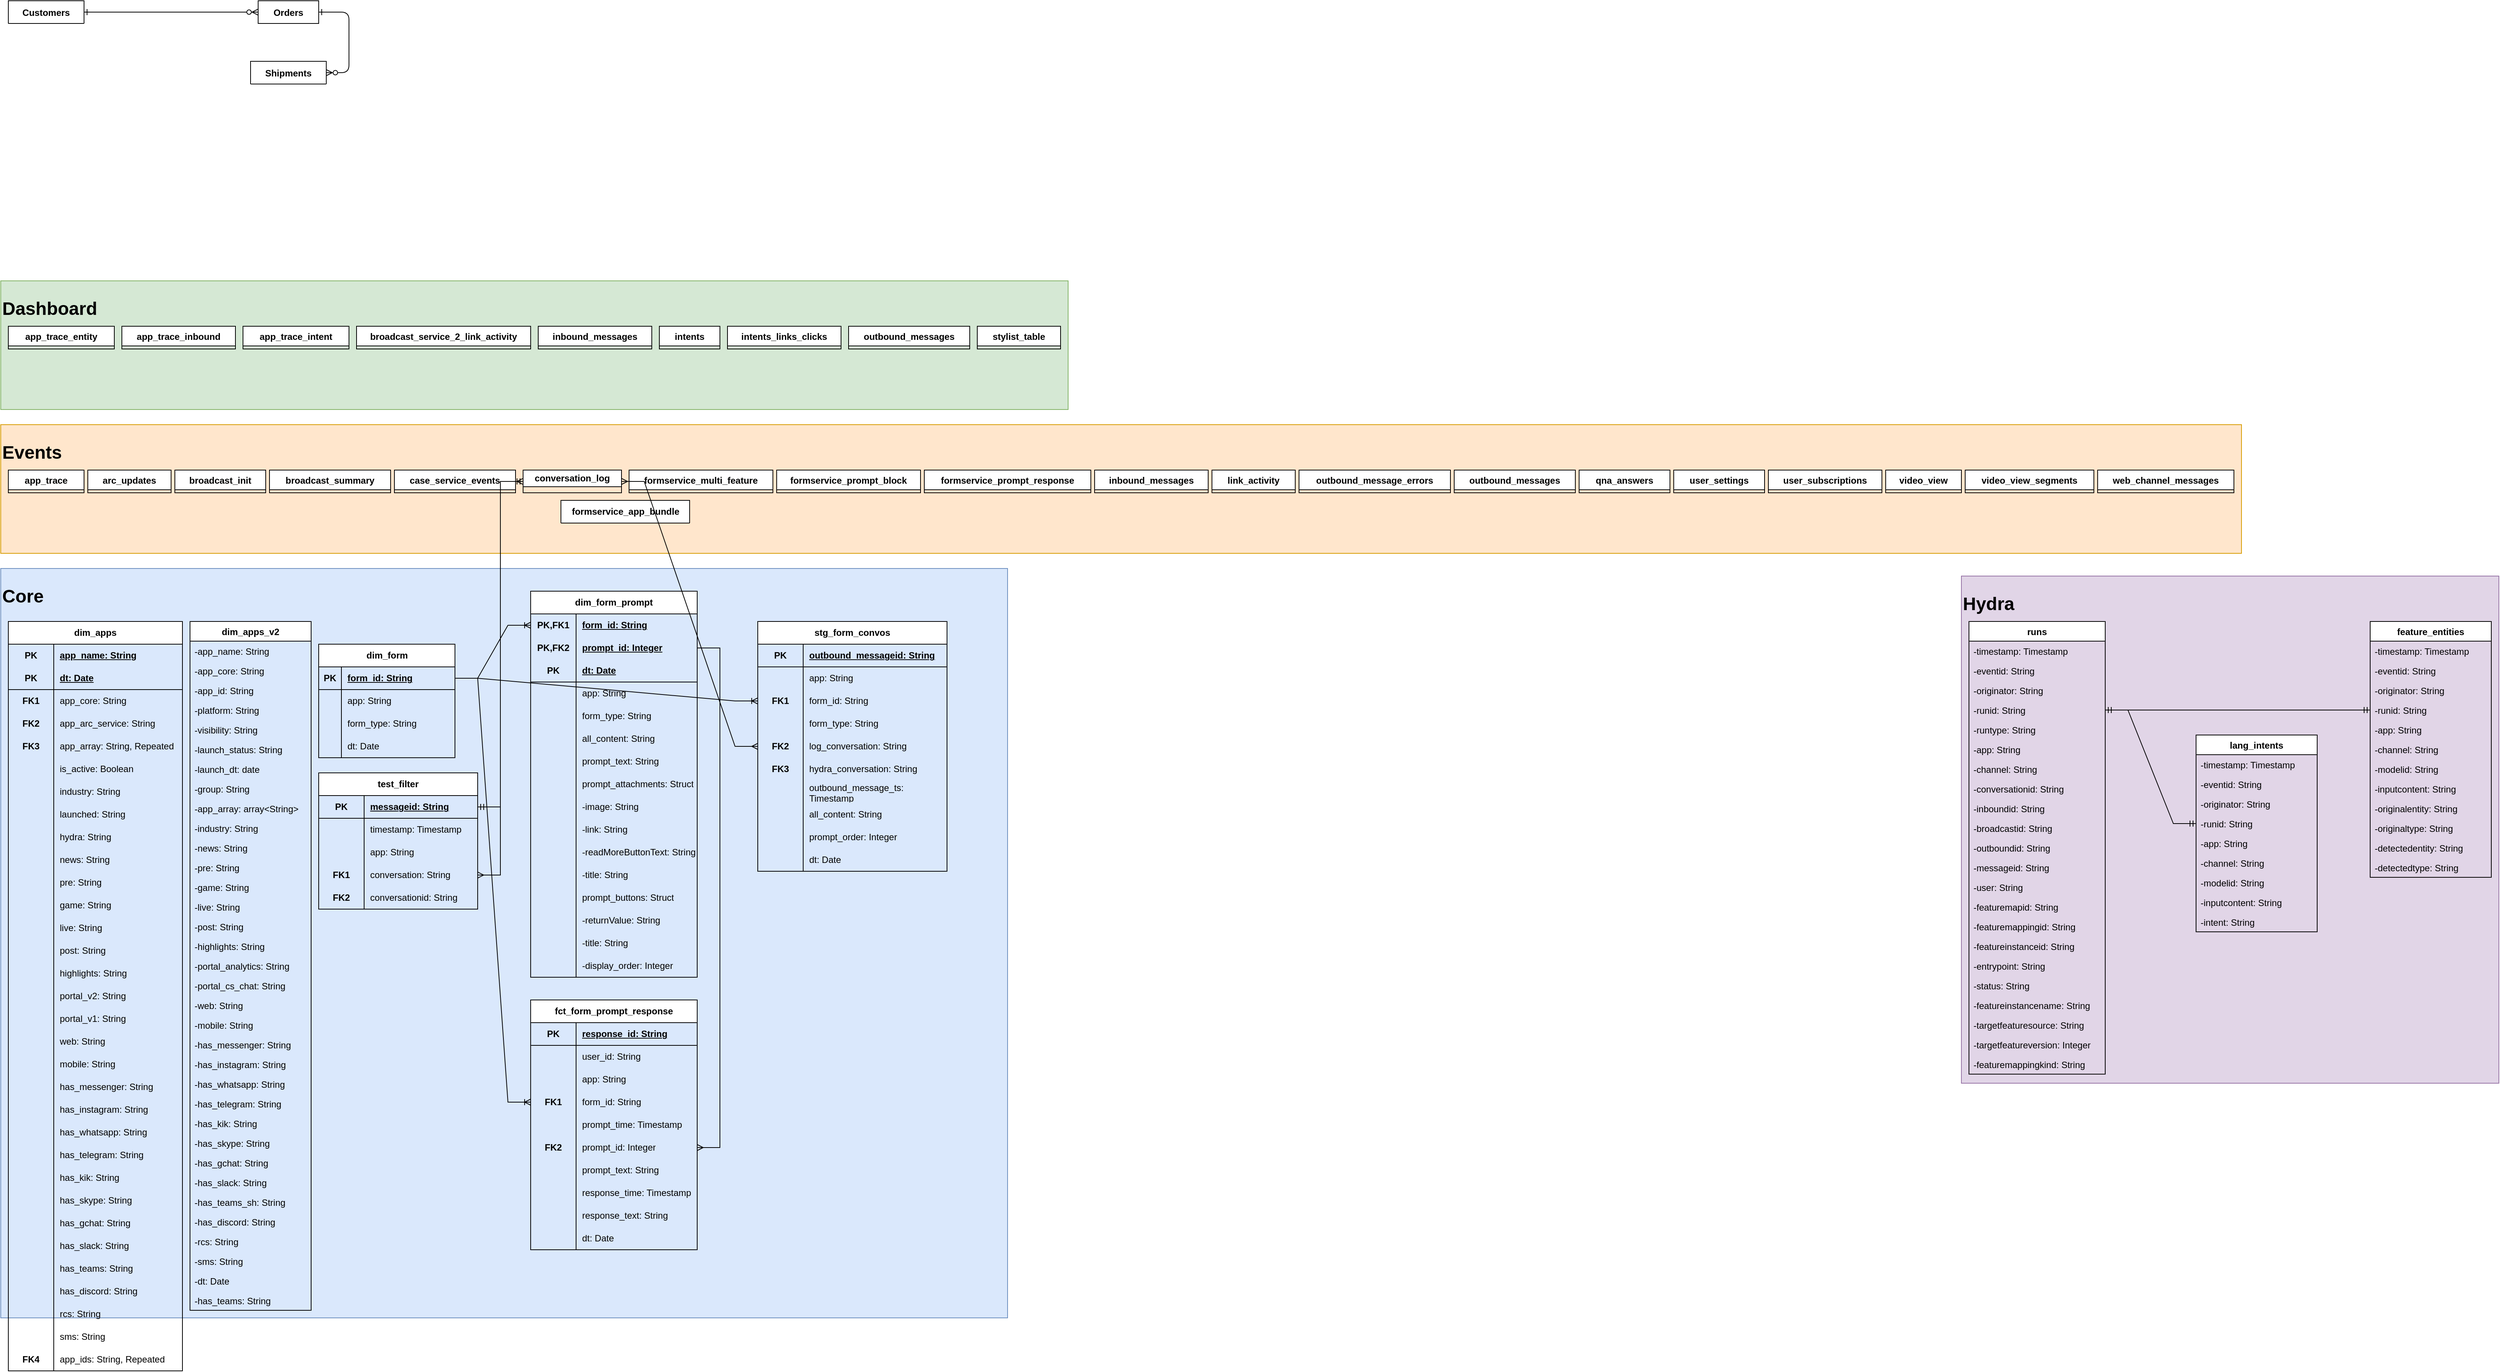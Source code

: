 <mxfile version="24.0.7" type="github">
  <diagram id="R2lEEEUBdFMjLlhIrx00" name="Page-1">
    <mxGraphModel dx="1080" dy="728" grid="1" gridSize="10" guides="1" tooltips="1" connect="1" arrows="1" fold="1" page="1" pageScale="1" pageWidth="850" pageHeight="1100" math="0" shadow="0" extFonts="Permanent Marker^https://fonts.googleapis.com/css?family=Permanent+Marker">
      <root>
        <mxCell id="0" />
        <mxCell id="1" parent="0" />
        <mxCell id="20sptb9R9Q8WxGsXytH8-525" value="&lt;h1&gt;Hydra&lt;/h1&gt;" style="rounded=0;whiteSpace=wrap;html=1;fillColor=#e1d5e7;strokeColor=#9673a6;align=left;verticalAlign=top;movable=0;resizable=0;rotatable=0;deletable=0;editable=0;locked=1;connectable=0;" parent="1" vertex="1">
          <mxGeometry x="2620" y="780" width="710" height="670" as="geometry" />
        </mxCell>
        <mxCell id="20sptb9R9Q8WxGsXytH8-477" value="&lt;h1&gt;Events&lt;/h1&gt;" style="rounded=0;whiteSpace=wrap;html=1;fillColor=#ffe6cc;strokeColor=#d79b00;align=left;verticalAlign=top;movable=0;resizable=0;rotatable=0;deletable=0;editable=0;locked=1;connectable=0;" parent="1" vertex="1">
          <mxGeometry x="30" y="580" width="2960" height="170" as="geometry" />
        </mxCell>
        <mxCell id="20sptb9R9Q8WxGsXytH8-228" value="&lt;h1&gt;Dashboard&lt;/h1&gt;" style="rounded=0;whiteSpace=wrap;html=1;fillColor=#d5e8d4;strokeColor=#82b366;align=left;verticalAlign=top;movable=0;resizable=0;rotatable=0;deletable=0;editable=0;locked=1;connectable=0;" parent="1" vertex="1">
          <mxGeometry x="30" y="390" width="1410" height="170" as="geometry" />
        </mxCell>
        <mxCell id="20sptb9R9Q8WxGsXytH8-139" value="&lt;h1&gt;Core&lt;/h1&gt;" style="rounded=0;whiteSpace=wrap;html=1;fillColor=#dae8fc;strokeColor=#6c8ebf;align=left;verticalAlign=top;movable=0;resizable=0;rotatable=0;deletable=0;editable=0;locked=1;connectable=0;" parent="1" vertex="1">
          <mxGeometry x="30" y="770" width="1330" height="990" as="geometry" />
        </mxCell>
        <mxCell id="C-vyLk0tnHw3VtMMgP7b-1" value="" style="edgeStyle=entityRelationEdgeStyle;endArrow=ERzeroToMany;startArrow=ERone;endFill=1;startFill=0;" parent="1" source="C-vyLk0tnHw3VtMMgP7b-24" target="C-vyLk0tnHw3VtMMgP7b-6" edge="1">
          <mxGeometry width="100" height="100" relative="1" as="geometry">
            <mxPoint x="260" y="620" as="sourcePoint" />
            <mxPoint x="360" y="520" as="targetPoint" />
          </mxGeometry>
        </mxCell>
        <mxCell id="C-vyLk0tnHw3VtMMgP7b-12" value="" style="edgeStyle=entityRelationEdgeStyle;endArrow=ERzeroToMany;startArrow=ERone;endFill=1;startFill=0;" parent="1" source="C-vyLk0tnHw3VtMMgP7b-3" target="C-vyLk0tnHw3VtMMgP7b-17" edge="1">
          <mxGeometry width="100" height="100" relative="1" as="geometry">
            <mxPoint x="400" y="180" as="sourcePoint" />
            <mxPoint x="460" y="205" as="targetPoint" />
          </mxGeometry>
        </mxCell>
        <mxCell id="C-vyLk0tnHw3VtMMgP7b-2" value="Orders" style="shape=table;startSize=0;container=1;collapsible=1;childLayout=tableLayout;fixedRows=1;rowLines=0;fontStyle=1;align=center;resizeLast=1;" parent="1" vertex="1" collapsed="1">
          <mxGeometry x="370" y="20" width="80" height="30" as="geometry">
            <mxRectangle x="450" y="120" width="250" height="130" as="alternateBounds" />
          </mxGeometry>
        </mxCell>
        <mxCell id="C-vyLk0tnHw3VtMMgP7b-3" value="" style="shape=partialRectangle;collapsible=0;dropTarget=0;pointerEvents=0;fillColor=none;points=[[0,0.5],[1,0.5]];portConstraint=eastwest;top=0;left=0;right=0;bottom=1;" parent="C-vyLk0tnHw3VtMMgP7b-2" vertex="1">
          <mxGeometry y="30" width="250" height="30" as="geometry" />
        </mxCell>
        <mxCell id="C-vyLk0tnHw3VtMMgP7b-4" value="PK" style="shape=partialRectangle;overflow=hidden;connectable=0;fillColor=none;top=0;left=0;bottom=0;right=0;fontStyle=1;" parent="C-vyLk0tnHw3VtMMgP7b-3" vertex="1">
          <mxGeometry width="30" height="30" as="geometry" />
        </mxCell>
        <mxCell id="C-vyLk0tnHw3VtMMgP7b-5" value="order_id int NOT NULL " style="shape=partialRectangle;overflow=hidden;connectable=0;fillColor=none;top=0;left=0;bottom=0;right=0;align=left;spacingLeft=6;fontStyle=5;" parent="C-vyLk0tnHw3VtMMgP7b-3" vertex="1">
          <mxGeometry x="30" width="220" height="30" as="geometry" />
        </mxCell>
        <mxCell id="C-vyLk0tnHw3VtMMgP7b-6" value="" style="shape=partialRectangle;collapsible=0;dropTarget=0;pointerEvents=0;fillColor=none;points=[[0,0.5],[1,0.5]];portConstraint=eastwest;top=0;left=0;right=0;bottom=0;" parent="C-vyLk0tnHw3VtMMgP7b-2" vertex="1">
          <mxGeometry y="60" width="250" height="30" as="geometry" />
        </mxCell>
        <mxCell id="C-vyLk0tnHw3VtMMgP7b-7" value="FK1" style="shape=partialRectangle;overflow=hidden;connectable=0;fillColor=none;top=0;left=0;bottom=0;right=0;" parent="C-vyLk0tnHw3VtMMgP7b-6" vertex="1">
          <mxGeometry width="30" height="30" as="geometry" />
        </mxCell>
        <mxCell id="C-vyLk0tnHw3VtMMgP7b-8" value="customer_id int NOT NULL" style="shape=partialRectangle;overflow=hidden;connectable=0;fillColor=none;top=0;left=0;bottom=0;right=0;align=left;spacingLeft=6;" parent="C-vyLk0tnHw3VtMMgP7b-6" vertex="1">
          <mxGeometry x="30" width="220" height="30" as="geometry" />
        </mxCell>
        <mxCell id="C-vyLk0tnHw3VtMMgP7b-9" value="" style="shape=partialRectangle;collapsible=0;dropTarget=0;pointerEvents=0;fillColor=none;points=[[0,0.5],[1,0.5]];portConstraint=eastwest;top=0;left=0;right=0;bottom=0;" parent="C-vyLk0tnHw3VtMMgP7b-2" vertex="1">
          <mxGeometry y="90" width="250" height="30" as="geometry" />
        </mxCell>
        <mxCell id="C-vyLk0tnHw3VtMMgP7b-10" value="" style="shape=partialRectangle;overflow=hidden;connectable=0;fillColor=none;top=0;left=0;bottom=0;right=0;" parent="C-vyLk0tnHw3VtMMgP7b-9" vertex="1">
          <mxGeometry width="30" height="30" as="geometry" />
        </mxCell>
        <mxCell id="C-vyLk0tnHw3VtMMgP7b-11" value="order_date date NOT NULL" style="shape=partialRectangle;overflow=hidden;connectable=0;fillColor=none;top=0;left=0;bottom=0;right=0;align=left;spacingLeft=6;" parent="C-vyLk0tnHw3VtMMgP7b-9" vertex="1">
          <mxGeometry x="30" width="220" height="30" as="geometry" />
        </mxCell>
        <mxCell id="C-vyLk0tnHw3VtMMgP7b-13" value="Shipments" style="shape=table;startSize=30;container=1;collapsible=1;childLayout=tableLayout;fixedRows=1;rowLines=0;fontStyle=1;align=center;resizeLast=1;" parent="1" vertex="1" collapsed="1">
          <mxGeometry x="360" y="100" width="100" height="30" as="geometry">
            <mxRectangle x="450" y="280" width="250" height="130" as="alternateBounds" />
          </mxGeometry>
        </mxCell>
        <mxCell id="C-vyLk0tnHw3VtMMgP7b-14" value="" style="shape=partialRectangle;collapsible=0;dropTarget=0;pointerEvents=0;fillColor=none;points=[[0,0.5],[1,0.5]];portConstraint=eastwest;top=0;left=0;right=0;bottom=1;" parent="C-vyLk0tnHw3VtMMgP7b-13" vertex="1">
          <mxGeometry y="30" width="250" height="30" as="geometry" />
        </mxCell>
        <mxCell id="C-vyLk0tnHw3VtMMgP7b-15" value="PK" style="shape=partialRectangle;overflow=hidden;connectable=0;fillColor=none;top=0;left=0;bottom=0;right=0;fontStyle=1;" parent="C-vyLk0tnHw3VtMMgP7b-14" vertex="1">
          <mxGeometry width="30" height="30" as="geometry" />
        </mxCell>
        <mxCell id="C-vyLk0tnHw3VtMMgP7b-16" value="shipment_id int NOT NULL " style="shape=partialRectangle;overflow=hidden;connectable=0;fillColor=none;top=0;left=0;bottom=0;right=0;align=left;spacingLeft=6;fontStyle=5;" parent="C-vyLk0tnHw3VtMMgP7b-14" vertex="1">
          <mxGeometry x="30" width="220" height="30" as="geometry" />
        </mxCell>
        <mxCell id="C-vyLk0tnHw3VtMMgP7b-17" value="" style="shape=partialRectangle;collapsible=0;dropTarget=0;pointerEvents=0;fillColor=none;points=[[0,0.5],[1,0.5]];portConstraint=eastwest;top=0;left=0;right=0;bottom=0;" parent="C-vyLk0tnHw3VtMMgP7b-13" vertex="1">
          <mxGeometry y="60" width="250" height="30" as="geometry" />
        </mxCell>
        <mxCell id="C-vyLk0tnHw3VtMMgP7b-18" value="FK1" style="shape=partialRectangle;overflow=hidden;connectable=0;fillColor=none;top=0;left=0;bottom=0;right=0;" parent="C-vyLk0tnHw3VtMMgP7b-17" vertex="1">
          <mxGeometry width="30" height="30" as="geometry" />
        </mxCell>
        <mxCell id="C-vyLk0tnHw3VtMMgP7b-19" value="order_id int NOT NULL" style="shape=partialRectangle;overflow=hidden;connectable=0;fillColor=none;top=0;left=0;bottom=0;right=0;align=left;spacingLeft=6;" parent="C-vyLk0tnHw3VtMMgP7b-17" vertex="1">
          <mxGeometry x="30" width="220" height="30" as="geometry" />
        </mxCell>
        <mxCell id="C-vyLk0tnHw3VtMMgP7b-20" value="" style="shape=partialRectangle;collapsible=0;dropTarget=0;pointerEvents=0;fillColor=none;points=[[0,0.5],[1,0.5]];portConstraint=eastwest;top=0;left=0;right=0;bottom=0;" parent="C-vyLk0tnHw3VtMMgP7b-13" vertex="1">
          <mxGeometry y="90" width="250" height="30" as="geometry" />
        </mxCell>
        <mxCell id="C-vyLk0tnHw3VtMMgP7b-21" value="" style="shape=partialRectangle;overflow=hidden;connectable=0;fillColor=none;top=0;left=0;bottom=0;right=0;" parent="C-vyLk0tnHw3VtMMgP7b-20" vertex="1">
          <mxGeometry width="30" height="30" as="geometry" />
        </mxCell>
        <mxCell id="C-vyLk0tnHw3VtMMgP7b-22" value="shipment_date date NOT NULL" style="shape=partialRectangle;overflow=hidden;connectable=0;fillColor=none;top=0;left=0;bottom=0;right=0;align=left;spacingLeft=6;" parent="C-vyLk0tnHw3VtMMgP7b-20" vertex="1">
          <mxGeometry x="30" width="220" height="30" as="geometry" />
        </mxCell>
        <mxCell id="C-vyLk0tnHw3VtMMgP7b-23" value="Customers" style="shape=table;startSize=30;container=1;collapsible=1;childLayout=tableLayout;fixedRows=1;rowLines=0;fontStyle=1;align=center;resizeLast=1;" parent="1" vertex="1" collapsed="1">
          <mxGeometry x="40" y="20" width="100" height="30" as="geometry">
            <mxRectangle x="120" y="120" width="250" height="100" as="alternateBounds" />
          </mxGeometry>
        </mxCell>
        <mxCell id="C-vyLk0tnHw3VtMMgP7b-24" value="" style="shape=partialRectangle;collapsible=0;dropTarget=0;pointerEvents=0;fillColor=none;points=[[0,0.5],[1,0.5]];portConstraint=eastwest;top=0;left=0;right=0;bottom=1;" parent="C-vyLk0tnHw3VtMMgP7b-23" vertex="1">
          <mxGeometry y="30" width="250" height="30" as="geometry" />
        </mxCell>
        <mxCell id="C-vyLk0tnHw3VtMMgP7b-25" value="PK" style="shape=partialRectangle;overflow=hidden;connectable=0;fillColor=none;top=0;left=0;bottom=0;right=0;fontStyle=1;" parent="C-vyLk0tnHw3VtMMgP7b-24" vertex="1">
          <mxGeometry width="30" height="30" as="geometry">
            <mxRectangle width="30" height="30" as="alternateBounds" />
          </mxGeometry>
        </mxCell>
        <mxCell id="C-vyLk0tnHw3VtMMgP7b-26" value="customer_id int NOT NULL " style="shape=partialRectangle;overflow=hidden;connectable=0;fillColor=none;top=0;left=0;bottom=0;right=0;align=left;spacingLeft=6;fontStyle=5;" parent="C-vyLk0tnHw3VtMMgP7b-24" vertex="1">
          <mxGeometry x="30" width="220" height="30" as="geometry">
            <mxRectangle width="220" height="30" as="alternateBounds" />
          </mxGeometry>
        </mxCell>
        <mxCell id="C-vyLk0tnHw3VtMMgP7b-27" value="" style="shape=partialRectangle;collapsible=0;dropTarget=0;pointerEvents=0;fillColor=none;points=[[0,0.5],[1,0.5]];portConstraint=eastwest;top=0;left=0;right=0;bottom=0;" parent="C-vyLk0tnHw3VtMMgP7b-23" vertex="1">
          <mxGeometry y="60" width="250" height="30" as="geometry" />
        </mxCell>
        <mxCell id="C-vyLk0tnHw3VtMMgP7b-28" value="" style="shape=partialRectangle;overflow=hidden;connectable=0;fillColor=none;top=0;left=0;bottom=0;right=0;" parent="C-vyLk0tnHw3VtMMgP7b-27" vertex="1">
          <mxGeometry width="30" height="30" as="geometry">
            <mxRectangle width="30" height="30" as="alternateBounds" />
          </mxGeometry>
        </mxCell>
        <mxCell id="C-vyLk0tnHw3VtMMgP7b-29" value="customer_name char(50) NOT NULL" style="shape=partialRectangle;overflow=hidden;connectable=0;fillColor=none;top=0;left=0;bottom=0;right=0;align=left;spacingLeft=6;" parent="C-vyLk0tnHw3VtMMgP7b-27" vertex="1">
          <mxGeometry x="30" width="220" height="30" as="geometry">
            <mxRectangle width="220" height="30" as="alternateBounds" />
          </mxGeometry>
        </mxCell>
        <mxCell id="qphB3YkBM3B0JBctPkMt-12" value="app_trace_entity" style="swimlane;fontStyle=1;childLayout=stackLayout;horizontal=1;startSize=26;horizontalStack=0;resizeParent=1;resizeParentMax=0;resizeLast=0;collapsible=1;marginBottom=0;" parent="1" vertex="1" collapsed="1">
          <mxGeometry x="40" y="450" width="140" height="30" as="geometry">
            <mxRectangle x="40" y="440" width="160" height="156" as="alternateBounds" />
          </mxGeometry>
        </mxCell>
        <mxCell id="qphB3YkBM3B0JBctPkMt-13" value="-timestamp: String" style="text;strokeColor=none;fillColor=none;align=left;verticalAlign=top;spacingLeft=4;spacingRight=4;overflow=hidden;rotatable=0;points=[[0,0.5],[1,0.5]];portConstraint=eastwest;" parent="qphB3YkBM3B0JBctPkMt-12" vertex="1">
          <mxGeometry y="26" width="160" height="26" as="geometry" />
        </mxCell>
        <mxCell id="qphB3YkBM3B0JBctPkMt-14" value="-originator: String" style="text;strokeColor=none;fillColor=none;align=left;verticalAlign=top;spacingLeft=4;spacingRight=4;overflow=hidden;rotatable=0;points=[[0,0.5],[1,0.5]];portConstraint=eastwest;" parent="qphB3YkBM3B0JBctPkMt-12" vertex="1">
          <mxGeometry y="52" width="160" height="26" as="geometry" />
        </mxCell>
        <mxCell id="qphB3YkBM3B0JBctPkMt-15" value="-app: String" style="text;strokeColor=none;fillColor=none;align=left;verticalAlign=top;spacingLeft=4;spacingRight=4;overflow=hidden;rotatable=0;points=[[0,0.5],[1,0.5]];portConstraint=eastwest;" parent="qphB3YkBM3B0JBctPkMt-12" vertex="1">
          <mxGeometry y="78" width="160" height="26" as="geometry" />
        </mxCell>
        <mxCell id="qphB3YkBM3B0JBctPkMt-16" value="-channel: String" style="text;strokeColor=none;fillColor=none;align=left;verticalAlign=top;spacingLeft=4;spacingRight=4;overflow=hidden;rotatable=0;points=[[0,0.5],[1,0.5]];portConstraint=eastwest;" parent="qphB3YkBM3B0JBctPkMt-12" vertex="1">
          <mxGeometry y="104" width="160" height="26" as="geometry" />
        </mxCell>
        <mxCell id="qphB3YkBM3B0JBctPkMt-17" value="-entity: String" style="text;strokeColor=none;fillColor=none;align=left;verticalAlign=top;spacingLeft=4;spacingRight=4;overflow=hidden;rotatable=0;points=[[0,0.5],[1,0.5]];portConstraint=eastwest;" parent="qphB3YkBM3B0JBctPkMt-12" vertex="1">
          <mxGeometry y="130" width="160" height="26" as="geometry" />
        </mxCell>
        <mxCell id="20sptb9R9Q8WxGsXytH8-34" value="dim_apps_v2" style="swimlane;fontStyle=1;childLayout=stackLayout;horizontal=1;startSize=26;horizontalStack=0;resizeParent=1;resizeParentMax=0;resizeLast=0;collapsible=1;marginBottom=0;" parent="1" vertex="1">
          <mxGeometry x="280" y="840" width="160" height="910" as="geometry">
            <mxRectangle x="210" y="840" width="120" height="30" as="alternateBounds" />
          </mxGeometry>
        </mxCell>
        <mxCell id="20sptb9R9Q8WxGsXytH8-35" value="-app_name: String" style="text;strokeColor=none;fillColor=none;align=left;verticalAlign=top;spacingLeft=4;spacingRight=4;overflow=hidden;rotatable=0;points=[[0,0.5],[1,0.5]];portConstraint=eastwest;" parent="20sptb9R9Q8WxGsXytH8-34" vertex="1">
          <mxGeometry y="26" width="160" height="26" as="geometry" />
        </mxCell>
        <mxCell id="20sptb9R9Q8WxGsXytH8-36" value="-app_core: String" style="text;strokeColor=none;fillColor=none;align=left;verticalAlign=top;spacingLeft=4;spacingRight=4;overflow=hidden;rotatable=0;points=[[0,0.5],[1,0.5]];portConstraint=eastwest;" parent="20sptb9R9Q8WxGsXytH8-34" vertex="1">
          <mxGeometry y="52" width="160" height="26" as="geometry" />
        </mxCell>
        <mxCell id="20sptb9R9Q8WxGsXytH8-37" value="-app_id: String" style="text;strokeColor=none;fillColor=none;align=left;verticalAlign=top;spacingLeft=4;spacingRight=4;overflow=hidden;rotatable=0;points=[[0,0.5],[1,0.5]];portConstraint=eastwest;" parent="20sptb9R9Q8WxGsXytH8-34" vertex="1">
          <mxGeometry y="78" width="160" height="26" as="geometry" />
        </mxCell>
        <mxCell id="20sptb9R9Q8WxGsXytH8-38" value="-platform: String" style="text;strokeColor=none;fillColor=none;align=left;verticalAlign=top;spacingLeft=4;spacingRight=4;overflow=hidden;rotatable=0;points=[[0,0.5],[1,0.5]];portConstraint=eastwest;" parent="20sptb9R9Q8WxGsXytH8-34" vertex="1">
          <mxGeometry y="104" width="160" height="26" as="geometry" />
        </mxCell>
        <mxCell id="20sptb9R9Q8WxGsXytH8-39" value="-visibility: String" style="text;strokeColor=none;fillColor=none;align=left;verticalAlign=top;spacingLeft=4;spacingRight=4;overflow=hidden;rotatable=0;points=[[0,0.5],[1,0.5]];portConstraint=eastwest;" parent="20sptb9R9Q8WxGsXytH8-34" vertex="1">
          <mxGeometry y="130" width="160" height="26" as="geometry" />
        </mxCell>
        <mxCell id="20sptb9R9Q8WxGsXytH8-40" value="-launch_status: String" style="text;strokeColor=none;fillColor=none;align=left;verticalAlign=top;spacingLeft=4;spacingRight=4;overflow=hidden;rotatable=0;points=[[0,0.5],[1,0.5]];portConstraint=eastwest;" parent="20sptb9R9Q8WxGsXytH8-34" vertex="1">
          <mxGeometry y="156" width="160" height="26" as="geometry" />
        </mxCell>
        <mxCell id="20sptb9R9Q8WxGsXytH8-41" value="-launch_dt: date" style="text;strokeColor=none;fillColor=none;align=left;verticalAlign=top;spacingLeft=4;spacingRight=4;overflow=hidden;rotatable=0;points=[[0,0.5],[1,0.5]];portConstraint=eastwest;" parent="20sptb9R9Q8WxGsXytH8-34" vertex="1">
          <mxGeometry y="182" width="160" height="26" as="geometry" />
        </mxCell>
        <mxCell id="20sptb9R9Q8WxGsXytH8-42" value="-group: String" style="text;strokeColor=none;fillColor=none;align=left;verticalAlign=top;spacingLeft=4;spacingRight=4;overflow=hidden;rotatable=0;points=[[0,0.5],[1,0.5]];portConstraint=eastwest;" parent="20sptb9R9Q8WxGsXytH8-34" vertex="1">
          <mxGeometry y="208" width="160" height="26" as="geometry" />
        </mxCell>
        <mxCell id="20sptb9R9Q8WxGsXytH8-43" value="-app_array: array&lt;String&gt;" style="text;strokeColor=none;fillColor=none;align=left;verticalAlign=top;spacingLeft=4;spacingRight=4;overflow=hidden;rotatable=0;points=[[0,0.5],[1,0.5]];portConstraint=eastwest;" parent="20sptb9R9Q8WxGsXytH8-34" vertex="1">
          <mxGeometry y="234" width="160" height="26" as="geometry" />
        </mxCell>
        <mxCell id="20sptb9R9Q8WxGsXytH8-44" value="-industry: String" style="text;strokeColor=none;fillColor=none;align=left;verticalAlign=top;spacingLeft=4;spacingRight=4;overflow=hidden;rotatable=0;points=[[0,0.5],[1,0.5]];portConstraint=eastwest;" parent="20sptb9R9Q8WxGsXytH8-34" vertex="1">
          <mxGeometry y="260" width="160" height="26" as="geometry" />
        </mxCell>
        <mxCell id="20sptb9R9Q8WxGsXytH8-45" value="-news: String" style="text;strokeColor=none;fillColor=none;align=left;verticalAlign=top;spacingLeft=4;spacingRight=4;overflow=hidden;rotatable=0;points=[[0,0.5],[1,0.5]];portConstraint=eastwest;" parent="20sptb9R9Q8WxGsXytH8-34" vertex="1">
          <mxGeometry y="286" width="160" height="26" as="geometry" />
        </mxCell>
        <mxCell id="20sptb9R9Q8WxGsXytH8-46" value="-pre: String" style="text;strokeColor=none;fillColor=none;align=left;verticalAlign=top;spacingLeft=4;spacingRight=4;overflow=hidden;rotatable=0;points=[[0,0.5],[1,0.5]];portConstraint=eastwest;" parent="20sptb9R9Q8WxGsXytH8-34" vertex="1">
          <mxGeometry y="312" width="160" height="26" as="geometry" />
        </mxCell>
        <mxCell id="20sptb9R9Q8WxGsXytH8-47" value="-game: String" style="text;strokeColor=none;fillColor=none;align=left;verticalAlign=top;spacingLeft=4;spacingRight=4;overflow=hidden;rotatable=0;points=[[0,0.5],[1,0.5]];portConstraint=eastwest;" parent="20sptb9R9Q8WxGsXytH8-34" vertex="1">
          <mxGeometry y="338" width="160" height="26" as="geometry" />
        </mxCell>
        <mxCell id="20sptb9R9Q8WxGsXytH8-48" value="-live: String" style="text;strokeColor=none;fillColor=none;align=left;verticalAlign=top;spacingLeft=4;spacingRight=4;overflow=hidden;rotatable=0;points=[[0,0.5],[1,0.5]];portConstraint=eastwest;" parent="20sptb9R9Q8WxGsXytH8-34" vertex="1">
          <mxGeometry y="364" width="160" height="26" as="geometry" />
        </mxCell>
        <mxCell id="20sptb9R9Q8WxGsXytH8-49" value="-post: String" style="text;strokeColor=none;fillColor=none;align=left;verticalAlign=top;spacingLeft=4;spacingRight=4;overflow=hidden;rotatable=0;points=[[0,0.5],[1,0.5]];portConstraint=eastwest;" parent="20sptb9R9Q8WxGsXytH8-34" vertex="1">
          <mxGeometry y="390" width="160" height="26" as="geometry" />
        </mxCell>
        <mxCell id="20sptb9R9Q8WxGsXytH8-50" value="-highlights: String" style="text;strokeColor=none;fillColor=none;align=left;verticalAlign=top;spacingLeft=4;spacingRight=4;overflow=hidden;rotatable=0;points=[[0,0.5],[1,0.5]];portConstraint=eastwest;" parent="20sptb9R9Q8WxGsXytH8-34" vertex="1">
          <mxGeometry y="416" width="160" height="26" as="geometry" />
        </mxCell>
        <mxCell id="20sptb9R9Q8WxGsXytH8-51" value="-portal_analytics: String" style="text;strokeColor=none;fillColor=none;align=left;verticalAlign=top;spacingLeft=4;spacingRight=4;overflow=hidden;rotatable=0;points=[[0,0.5],[1,0.5]];portConstraint=eastwest;" parent="20sptb9R9Q8WxGsXytH8-34" vertex="1">
          <mxGeometry y="442" width="160" height="26" as="geometry" />
        </mxCell>
        <mxCell id="20sptb9R9Q8WxGsXytH8-52" value="-portal_cs_chat: String" style="text;strokeColor=none;fillColor=none;align=left;verticalAlign=top;spacingLeft=4;spacingRight=4;overflow=hidden;rotatable=0;points=[[0,0.5],[1,0.5]];portConstraint=eastwest;" parent="20sptb9R9Q8WxGsXytH8-34" vertex="1">
          <mxGeometry y="468" width="160" height="26" as="geometry" />
        </mxCell>
        <mxCell id="20sptb9R9Q8WxGsXytH8-53" value="-web: String" style="text;strokeColor=none;fillColor=none;align=left;verticalAlign=top;spacingLeft=4;spacingRight=4;overflow=hidden;rotatable=0;points=[[0,0.5],[1,0.5]];portConstraint=eastwest;" parent="20sptb9R9Q8WxGsXytH8-34" vertex="1">
          <mxGeometry y="494" width="160" height="26" as="geometry" />
        </mxCell>
        <mxCell id="20sptb9R9Q8WxGsXytH8-54" value="-mobile: String" style="text;strokeColor=none;fillColor=none;align=left;verticalAlign=top;spacingLeft=4;spacingRight=4;overflow=hidden;rotatable=0;points=[[0,0.5],[1,0.5]];portConstraint=eastwest;" parent="20sptb9R9Q8WxGsXytH8-34" vertex="1">
          <mxGeometry y="520" width="160" height="26" as="geometry" />
        </mxCell>
        <mxCell id="20sptb9R9Q8WxGsXytH8-55" value="-has_messenger: String" style="text;strokeColor=none;fillColor=none;align=left;verticalAlign=top;spacingLeft=4;spacingRight=4;overflow=hidden;rotatable=0;points=[[0,0.5],[1,0.5]];portConstraint=eastwest;" parent="20sptb9R9Q8WxGsXytH8-34" vertex="1">
          <mxGeometry y="546" width="160" height="26" as="geometry" />
        </mxCell>
        <mxCell id="20sptb9R9Q8WxGsXytH8-56" value="-has_instagram: String" style="text;strokeColor=none;fillColor=none;align=left;verticalAlign=top;spacingLeft=4;spacingRight=4;overflow=hidden;rotatable=0;points=[[0,0.5],[1,0.5]];portConstraint=eastwest;" parent="20sptb9R9Q8WxGsXytH8-34" vertex="1">
          <mxGeometry y="572" width="160" height="26" as="geometry" />
        </mxCell>
        <mxCell id="20sptb9R9Q8WxGsXytH8-57" value="-has_whatsapp: String" style="text;strokeColor=none;fillColor=none;align=left;verticalAlign=top;spacingLeft=4;spacingRight=4;overflow=hidden;rotatable=0;points=[[0,0.5],[1,0.5]];portConstraint=eastwest;" parent="20sptb9R9Q8WxGsXytH8-34" vertex="1">
          <mxGeometry y="598" width="160" height="26" as="geometry" />
        </mxCell>
        <mxCell id="20sptb9R9Q8WxGsXytH8-58" value="-has_telegram: String" style="text;strokeColor=none;fillColor=none;align=left;verticalAlign=top;spacingLeft=4;spacingRight=4;overflow=hidden;rotatable=0;points=[[0,0.5],[1,0.5]];portConstraint=eastwest;" parent="20sptb9R9Q8WxGsXytH8-34" vertex="1">
          <mxGeometry y="624" width="160" height="26" as="geometry" />
        </mxCell>
        <mxCell id="20sptb9R9Q8WxGsXytH8-59" value="-has_kik: String" style="text;strokeColor=none;fillColor=none;align=left;verticalAlign=top;spacingLeft=4;spacingRight=4;overflow=hidden;rotatable=0;points=[[0,0.5],[1,0.5]];portConstraint=eastwest;" parent="20sptb9R9Q8WxGsXytH8-34" vertex="1">
          <mxGeometry y="650" width="160" height="26" as="geometry" />
        </mxCell>
        <mxCell id="20sptb9R9Q8WxGsXytH8-60" value="-has_skype: String" style="text;strokeColor=none;fillColor=none;align=left;verticalAlign=top;spacingLeft=4;spacingRight=4;overflow=hidden;rotatable=0;points=[[0,0.5],[1,0.5]];portConstraint=eastwest;" parent="20sptb9R9Q8WxGsXytH8-34" vertex="1">
          <mxGeometry y="676" width="160" height="26" as="geometry" />
        </mxCell>
        <mxCell id="20sptb9R9Q8WxGsXytH8-61" value="-has_gchat: String" style="text;strokeColor=none;fillColor=none;align=left;verticalAlign=top;spacingLeft=4;spacingRight=4;overflow=hidden;rotatable=0;points=[[0,0.5],[1,0.5]];portConstraint=eastwest;" parent="20sptb9R9Q8WxGsXytH8-34" vertex="1">
          <mxGeometry y="702" width="160" height="26" as="geometry" />
        </mxCell>
        <mxCell id="20sptb9R9Q8WxGsXytH8-62" value="-has_slack: String" style="text;strokeColor=none;fillColor=none;align=left;verticalAlign=top;spacingLeft=4;spacingRight=4;overflow=hidden;rotatable=0;points=[[0,0.5],[1,0.5]];portConstraint=eastwest;" parent="20sptb9R9Q8WxGsXytH8-34" vertex="1">
          <mxGeometry y="728" width="160" height="26" as="geometry" />
        </mxCell>
        <mxCell id="20sptb9R9Q8WxGsXytH8-63" value="-has_teams_sh: String" style="text;strokeColor=none;fillColor=none;align=left;verticalAlign=top;spacingLeft=4;spacingRight=4;overflow=hidden;rotatable=0;points=[[0,0.5],[1,0.5]];portConstraint=eastwest;" parent="20sptb9R9Q8WxGsXytH8-34" vertex="1">
          <mxGeometry y="754" width="160" height="26" as="geometry" />
        </mxCell>
        <mxCell id="20sptb9R9Q8WxGsXytH8-64" value="-has_discord: String" style="text;strokeColor=none;fillColor=none;align=left;verticalAlign=top;spacingLeft=4;spacingRight=4;overflow=hidden;rotatable=0;points=[[0,0.5],[1,0.5]];portConstraint=eastwest;" parent="20sptb9R9Q8WxGsXytH8-34" vertex="1">
          <mxGeometry y="780" width="160" height="26" as="geometry" />
        </mxCell>
        <mxCell id="20sptb9R9Q8WxGsXytH8-65" value="-rcs: String" style="text;strokeColor=none;fillColor=none;align=left;verticalAlign=top;spacingLeft=4;spacingRight=4;overflow=hidden;rotatable=0;points=[[0,0.5],[1,0.5]];portConstraint=eastwest;" parent="20sptb9R9Q8WxGsXytH8-34" vertex="1">
          <mxGeometry y="806" width="160" height="26" as="geometry" />
        </mxCell>
        <mxCell id="20sptb9R9Q8WxGsXytH8-66" value="-sms: String" style="text;strokeColor=none;fillColor=none;align=left;verticalAlign=top;spacingLeft=4;spacingRight=4;overflow=hidden;rotatable=0;points=[[0,0.5],[1,0.5]];portConstraint=eastwest;" parent="20sptb9R9Q8WxGsXytH8-34" vertex="1">
          <mxGeometry y="832" width="160" height="26" as="geometry" />
        </mxCell>
        <mxCell id="20sptb9R9Q8WxGsXytH8-67" value="-dt: Date" style="text;strokeColor=none;fillColor=none;align=left;verticalAlign=top;spacingLeft=4;spacingRight=4;overflow=hidden;rotatable=0;points=[[0,0.5],[1,0.5]];portConstraint=eastwest;" parent="20sptb9R9Q8WxGsXytH8-34" vertex="1">
          <mxGeometry y="858" width="160" height="26" as="geometry" />
        </mxCell>
        <mxCell id="20sptb9R9Q8WxGsXytH8-68" value="-has_teams: String" style="text;strokeColor=none;fillColor=none;align=left;verticalAlign=top;spacingLeft=4;spacingRight=4;overflow=hidden;rotatable=0;points=[[0,0.5],[1,0.5]];portConstraint=eastwest;" parent="20sptb9R9Q8WxGsXytH8-34" vertex="1">
          <mxGeometry y="884" width="160" height="26" as="geometry" />
        </mxCell>
        <mxCell id="20sptb9R9Q8WxGsXytH8-140" value="app_trace_inbound" style="swimlane;fontStyle=1;childLayout=stackLayout;horizontal=1;startSize=26;horizontalStack=0;resizeParent=1;resizeParentMax=0;resizeLast=0;collapsible=1;marginBottom=0;" parent="1" vertex="1" collapsed="1">
          <mxGeometry x="190" y="450" width="150" height="30" as="geometry">
            <mxRectangle x="-300" y="360" width="200" height="286" as="alternateBounds" />
          </mxGeometry>
        </mxCell>
        <mxCell id="20sptb9R9Q8WxGsXytH8-141" value="-timestamp: Timestamp" style="text;strokeColor=none;fillColor=none;align=left;verticalAlign=top;spacingLeft=4;spacingRight=4;overflow=hidden;rotatable=0;points=[[0,0.5],[1,0.5]];portConstraint=eastwest;" parent="20sptb9R9Q8WxGsXytH8-140" vertex="1">
          <mxGeometry y="26" width="200" height="26" as="geometry" />
        </mxCell>
        <mxCell id="20sptb9R9Q8WxGsXytH8-142" value="-app_core: String" style="text;strokeColor=none;fillColor=none;align=left;verticalAlign=top;spacingLeft=4;spacingRight=4;overflow=hidden;rotatable=0;points=[[0,0.5],[1,0.5]];portConstraint=eastwest;" parent="20sptb9R9Q8WxGsXytH8-140" vertex="1">
          <mxGeometry y="52" width="200" height="26" as="geometry" />
        </mxCell>
        <mxCell id="20sptb9R9Q8WxGsXytH8-143" value="-app: String" style="text;strokeColor=none;fillColor=none;align=left;verticalAlign=top;spacingLeft=4;spacingRight=4;overflow=hidden;rotatable=0;points=[[0,0.5],[1,0.5]];portConstraint=eastwest;" parent="20sptb9R9Q8WxGsXytH8-140" vertex="1">
          <mxGeometry y="78" width="200" height="26" as="geometry" />
        </mxCell>
        <mxCell id="20sptb9R9Q8WxGsXytH8-144" value="-originator: String" style="text;strokeColor=none;fillColor=none;align=left;verticalAlign=top;spacingLeft=4;spacingRight=4;overflow=hidden;rotatable=0;points=[[0,0.5],[1,0.5]];portConstraint=eastwest;" parent="20sptb9R9Q8WxGsXytH8-140" vertex="1">
          <mxGeometry y="104" width="200" height="26" as="geometry" />
        </mxCell>
        <mxCell id="20sptb9R9Q8WxGsXytH8-145" value="-channel: String" style="text;strokeColor=none;fillColor=none;align=left;verticalAlign=top;spacingLeft=4;spacingRight=4;overflow=hidden;rotatable=0;points=[[0,0.5],[1,0.5]];portConstraint=eastwest;" parent="20sptb9R9Q8WxGsXytH8-140" vertex="1">
          <mxGeometry y="130" width="200" height="26" as="geometry" />
        </mxCell>
        <mxCell id="20sptb9R9Q8WxGsXytH8-146" value="-eventid: String" style="text;strokeColor=none;fillColor=none;align=left;verticalAlign=top;spacingLeft=4;spacingRight=4;overflow=hidden;rotatable=0;points=[[0,0.5],[1,0.5]];portConstraint=eastwest;" parent="20sptb9R9Q8WxGsXytH8-140" vertex="1">
          <mxGeometry y="156" width="200" height="26" as="geometry" />
        </mxCell>
        <mxCell id="20sptb9R9Q8WxGsXytH8-147" value="-user: String" style="text;strokeColor=none;fillColor=none;align=left;verticalAlign=top;spacingLeft=4;spacingRight=4;overflow=hidden;rotatable=0;points=[[0,0.5],[1,0.5]];portConstraint=eastwest;" parent="20sptb9R9Q8WxGsXytH8-140" vertex="1">
          <mxGeometry y="182" width="200" height="26" as="geometry" />
        </mxCell>
        <mxCell id="20sptb9R9Q8WxGsXytH8-148" value="-conversation: String" style="text;strokeColor=none;fillColor=none;align=left;verticalAlign=top;spacingLeft=4;spacingRight=4;overflow=hidden;rotatable=0;points=[[0,0.5],[1,0.5]];portConstraint=eastwest;" parent="20sptb9R9Q8WxGsXytH8-140" vertex="1">
          <mxGeometry y="208" width="200" height="26" as="geometry" />
        </mxCell>
        <mxCell id="20sptb9R9Q8WxGsXytH8-149" value="-intent_inbound: String" style="text;strokeColor=none;fillColor=none;align=left;verticalAlign=top;spacingLeft=4;spacingRight=4;overflow=hidden;rotatable=0;points=[[0,0.5],[1,0.5]];portConstraint=eastwest;" parent="20sptb9R9Q8WxGsXytH8-140" vertex="1">
          <mxGeometry y="234" width="200" height="26" as="geometry" />
        </mxCell>
        <mxCell id="20sptb9R9Q8WxGsXytH8-150" value="-intent_inbound_mapped: String" style="text;strokeColor=none;fillColor=none;align=left;verticalAlign=top;spacingLeft=4;spacingRight=4;overflow=hidden;rotatable=0;points=[[0,0.5],[1,0.5]];portConstraint=eastwest;" parent="20sptb9R9Q8WxGsXytH8-140" vertex="1">
          <mxGeometry y="260" width="200" height="26" as="geometry" />
        </mxCell>
        <mxCell id="20sptb9R9Q8WxGsXytH8-151" value="app_trace_intent" style="swimlane;fontStyle=1;childLayout=stackLayout;horizontal=1;startSize=26;horizontalStack=0;resizeParent=1;resizeParentMax=0;resizeLast=0;collapsible=1;marginBottom=0;" parent="1" vertex="1" collapsed="1">
          <mxGeometry x="350" y="450" width="140" height="30" as="geometry">
            <mxRectangle x="-100" y="360" width="180" height="416" as="alternateBounds" />
          </mxGeometry>
        </mxCell>
        <mxCell id="20sptb9R9Q8WxGsXytH8-152" value="-timestamp: Timestamp" style="text;strokeColor=none;fillColor=none;align=left;verticalAlign=top;spacingLeft=4;spacingRight=4;overflow=hidden;rotatable=0;points=[[0,0.5],[1,0.5]];portConstraint=eastwest;" parent="20sptb9R9Q8WxGsXytH8-151" vertex="1">
          <mxGeometry y="26" width="180" height="26" as="geometry" />
        </mxCell>
        <mxCell id="20sptb9R9Q8WxGsXytH8-153" value="-originator: String" style="text;strokeColor=none;fillColor=none;align=left;verticalAlign=top;spacingLeft=4;spacingRight=4;overflow=hidden;rotatable=0;points=[[0,0.5],[1,0.5]];portConstraint=eastwest;" parent="20sptb9R9Q8WxGsXytH8-151" vertex="1">
          <mxGeometry y="52" width="180" height="26" as="geometry" />
        </mxCell>
        <mxCell id="20sptb9R9Q8WxGsXytH8-154" value="-app_core: String" style="text;strokeColor=none;fillColor=none;align=left;verticalAlign=top;spacingLeft=4;spacingRight=4;overflow=hidden;rotatable=0;points=[[0,0.5],[1,0.5]];portConstraint=eastwest;" parent="20sptb9R9Q8WxGsXytH8-151" vertex="1">
          <mxGeometry y="78" width="180" height="26" as="geometry" />
        </mxCell>
        <mxCell id="20sptb9R9Q8WxGsXytH8-155" value="-app: String" style="text;strokeColor=none;fillColor=none;align=left;verticalAlign=top;spacingLeft=4;spacingRight=4;overflow=hidden;rotatable=0;points=[[0,0.5],[1,0.5]];portConstraint=eastwest;" parent="20sptb9R9Q8WxGsXytH8-151" vertex="1">
          <mxGeometry y="104" width="180" height="26" as="geometry" />
        </mxCell>
        <mxCell id="20sptb9R9Q8WxGsXytH8-156" value="-channel: String" style="text;strokeColor=none;fillColor=none;align=left;verticalAlign=top;spacingLeft=4;spacingRight=4;overflow=hidden;rotatable=0;points=[[0,0.5],[1,0.5]];portConstraint=eastwest;" parent="20sptb9R9Q8WxGsXytH8-151" vertex="1">
          <mxGeometry y="130" width="180" height="26" as="geometry" />
        </mxCell>
        <mxCell id="20sptb9R9Q8WxGsXytH8-157" value="-eventid: String" style="text;strokeColor=none;fillColor=none;align=left;verticalAlign=top;spacingLeft=4;spacingRight=4;overflow=hidden;rotatable=0;points=[[0,0.5],[1,0.5]];portConstraint=eastwest;" parent="20sptb9R9Q8WxGsXytH8-151" vertex="1">
          <mxGeometry y="156" width="180" height="26" as="geometry" />
        </mxCell>
        <mxCell id="20sptb9R9Q8WxGsXytH8-158" value="-user: String" style="text;strokeColor=none;fillColor=none;align=left;verticalAlign=top;spacingLeft=4;spacingRight=4;overflow=hidden;rotatable=0;points=[[0,0.5],[1,0.5]];portConstraint=eastwest;" parent="20sptb9R9Q8WxGsXytH8-151" vertex="1">
          <mxGeometry y="182" width="180" height="26" as="geometry" />
        </mxCell>
        <mxCell id="20sptb9R9Q8WxGsXytH8-159" value="-conversation: String" style="text;strokeColor=none;fillColor=none;align=left;verticalAlign=top;spacingLeft=4;spacingRight=4;overflow=hidden;rotatable=0;points=[[0,0.5],[1,0.5]];portConstraint=eastwest;" parent="20sptb9R9Q8WxGsXytH8-151" vertex="1">
          <mxGeometry y="208" width="180" height="26" as="geometry" />
        </mxCell>
        <mxCell id="20sptb9R9Q8WxGsXytH8-160" value="-intent: String" style="text;strokeColor=none;fillColor=none;align=left;verticalAlign=top;spacingLeft=4;spacingRight=4;overflow=hidden;rotatable=0;points=[[0,0.5],[1,0.5]];portConstraint=eastwest;" parent="20sptb9R9Q8WxGsXytH8-151" vertex="1">
          <mxGeometry y="234" width="180" height="26" as="geometry" />
        </mxCell>
        <mxCell id="20sptb9R9Q8WxGsXytH8-161" value="-inputcontent: String" style="text;strokeColor=none;fillColor=none;align=left;verticalAlign=top;spacingLeft=4;spacingRight=4;overflow=hidden;rotatable=0;points=[[0,0.5],[1,0.5]];portConstraint=eastwest;" parent="20sptb9R9Q8WxGsXytH8-151" vertex="1">
          <mxGeometry y="260" width="180" height="26" as="geometry" />
        </mxCell>
        <mxCell id="20sptb9R9Q8WxGsXytH8-162" value="-response: String" style="text;strokeColor=none;fillColor=none;align=left;verticalAlign=top;spacingLeft=4;spacingRight=4;overflow=hidden;rotatable=0;points=[[0,0.5],[1,0.5]];portConstraint=eastwest;" parent="20sptb9R9Q8WxGsXytH8-151" vertex="1">
          <mxGeometry y="286" width="180" height="26" as="geometry" />
        </mxCell>
        <mxCell id="20sptb9R9Q8WxGsXytH8-163" value="-intent_mapped: String" style="text;strokeColor=none;fillColor=none;align=left;verticalAlign=top;spacingLeft=4;spacingRight=4;overflow=hidden;rotatable=0;points=[[0,0.5],[1,0.5]];portConstraint=eastwest;" parent="20sptb9R9Q8WxGsXytH8-151" vertex="1">
          <mxGeometry y="312" width="180" height="26" as="geometry" />
        </mxCell>
        <mxCell id="20sptb9R9Q8WxGsXytH8-164" value="-intent_reason_codes: String" style="text;strokeColor=none;fillColor=none;align=left;verticalAlign=top;spacingLeft=4;spacingRight=4;overflow=hidden;rotatable=0;points=[[0,0.5],[1,0.5]];portConstraint=eastwest;" parent="20sptb9R9Q8WxGsXytH8-151" vertex="1">
          <mxGeometry y="338" width="180" height="26" as="geometry" />
        </mxCell>
        <mxCell id="20sptb9R9Q8WxGsXytH8-165" value="-reason_code_media: String" style="text;strokeColor=none;fillColor=none;align=left;verticalAlign=top;spacingLeft=4;spacingRight=4;overflow=hidden;rotatable=0;points=[[0,0.5],[1,0.5]];portConstraint=eastwest;" parent="20sptb9R9Q8WxGsXytH8-151" vertex="1">
          <mxGeometry y="364" width="180" height="26" as="geometry" />
        </mxCell>
        <mxCell id="20sptb9R9Q8WxGsXytH8-166" value="-user_trunc: String" style="text;strokeColor=none;fillColor=none;align=left;verticalAlign=top;spacingLeft=4;spacingRight=4;overflow=hidden;rotatable=0;points=[[0,0.5],[1,0.5]];portConstraint=eastwest;" parent="20sptb9R9Q8WxGsXytH8-151" vertex="1">
          <mxGeometry y="390" width="180" height="26" as="geometry" />
        </mxCell>
        <mxCell id="20sptb9R9Q8WxGsXytH8-167" value="broadcast_service_2_link_activity" style="swimlane;fontStyle=1;childLayout=stackLayout;horizontal=1;startSize=26;horizontalStack=0;resizeParent=1;resizeParentMax=0;resizeLast=0;collapsible=1;marginBottom=0;" parent="1" vertex="1" collapsed="1">
          <mxGeometry x="500" y="450" width="230" height="30" as="geometry">
            <mxRectangle x="100" y="360" width="270" height="312" as="alternateBounds" />
          </mxGeometry>
        </mxCell>
        <mxCell id="20sptb9R9Q8WxGsXytH8-168" value="-lastmessagetimestamp: Timestamp" style="text;strokeColor=none;fillColor=none;align=left;verticalAlign=top;spacingLeft=4;spacingRight=4;overflow=hidden;rotatable=0;points=[[0,0.5],[1,0.5]];portConstraint=eastwest;" parent="20sptb9R9Q8WxGsXytH8-167" vertex="1">
          <mxGeometry y="26" width="270" height="26" as="geometry" />
        </mxCell>
        <mxCell id="20sptb9R9Q8WxGsXytH8-169" value="-app_core: String" style="text;strokeColor=none;fillColor=none;align=left;verticalAlign=top;spacingLeft=4;spacingRight=4;overflow=hidden;rotatable=0;points=[[0,0.5],[1,0.5]];portConstraint=eastwest;" parent="20sptb9R9Q8WxGsXytH8-167" vertex="1">
          <mxGeometry y="52" width="270" height="26" as="geometry" />
        </mxCell>
        <mxCell id="20sptb9R9Q8WxGsXytH8-170" value="-app: String" style="text;strokeColor=none;fillColor=none;align=left;verticalAlign=top;spacingLeft=4;spacingRight=4;overflow=hidden;rotatable=0;points=[[0,0.5],[1,0.5]];portConstraint=eastwest;" parent="20sptb9R9Q8WxGsXytH8-167" vertex="1">
          <mxGeometry y="78" width="270" height="26" as="geometry" />
        </mxCell>
        <mxCell id="20sptb9R9Q8WxGsXytH8-171" value="-originator: String" style="text;strokeColor=none;fillColor=none;align=left;verticalAlign=top;spacingLeft=4;spacingRight=4;overflow=hidden;rotatable=0;points=[[0,0.5],[1,0.5]];portConstraint=eastwest;" parent="20sptb9R9Q8WxGsXytH8-167" vertex="1">
          <mxGeometry y="104" width="270" height="26" as="geometry" />
        </mxCell>
        <mxCell id="20sptb9R9Q8WxGsXytH8-172" value="-broadcastid: String" style="text;strokeColor=none;fillColor=none;align=left;verticalAlign=top;spacingLeft=4;spacingRight=4;overflow=hidden;rotatable=0;points=[[0,0.5],[1,0.5]];portConstraint=eastwest;" parent="20sptb9R9Q8WxGsXytH8-167" vertex="1">
          <mxGeometry y="130" width="270" height="26" as="geometry" />
        </mxCell>
        <mxCell id="20sptb9R9Q8WxGsXytH8-173" value="-campaignname: String" style="text;strokeColor=none;fillColor=none;align=left;verticalAlign=top;spacingLeft=4;spacingRight=4;overflow=hidden;rotatable=0;points=[[0,0.5],[1,0.5]];portConstraint=eastwest;" parent="20sptb9R9Q8WxGsXytH8-167" vertex="1">
          <mxGeometry y="156" width="270" height="26" as="geometry" />
        </mxCell>
        <mxCell id="20sptb9R9Q8WxGsXytH8-174" value="-groupname: String" style="text;strokeColor=none;fillColor=none;align=left;verticalAlign=top;spacingLeft=4;spacingRight=4;overflow=hidden;rotatable=0;points=[[0,0.5],[1,0.5]];portConstraint=eastwest;" parent="20sptb9R9Q8WxGsXytH8-167" vertex="1">
          <mxGeometry y="182" width="270" height="26" as="geometry" />
        </mxCell>
        <mxCell id="20sptb9R9Q8WxGsXytH8-175" value="-topic: String" style="text;strokeColor=none;fillColor=none;align=left;verticalAlign=top;spacingLeft=4;spacingRight=4;overflow=hidden;rotatable=0;points=[[0,0.5],[1,0.5]];portConstraint=eastwest;" parent="20sptb9R9Q8WxGsXytH8-167" vertex="1">
          <mxGeometry y="208" width="270" height="26" as="geometry" />
        </mxCell>
        <mxCell id="20sptb9R9Q8WxGsXytH8-176" value="-successcount: String" style="text;strokeColor=none;fillColor=none;align=left;verticalAlign=top;spacingLeft=4;spacingRight=4;overflow=hidden;rotatable=0;points=[[0,0.5],[1,0.5]];portConstraint=eastwest;" parent="20sptb9R9Q8WxGsXytH8-167" vertex="1">
          <mxGeometry y="234" width="270" height="26" as="geometry" />
        </mxCell>
        <mxCell id="20sptb9R9Q8WxGsXytH8-177" value="-broadcast_summary_timestamp: Timestamp" style="text;strokeColor=none;fillColor=none;align=left;verticalAlign=top;spacingLeft=4;spacingRight=4;overflow=hidden;rotatable=0;points=[[0,0.5],[1,0.5]];portConstraint=eastwest;" parent="20sptb9R9Q8WxGsXytH8-167" vertex="1">
          <mxGeometry y="260" width="270" height="26" as="geometry" />
        </mxCell>
        <mxCell id="20sptb9R9Q8WxGsXytH8-178" value="-link_activity_timestamp: Timestamp" style="text;strokeColor=none;fillColor=none;align=left;verticalAlign=top;spacingLeft=4;spacingRight=4;overflow=hidden;rotatable=0;points=[[0,0.5],[1,0.5]];portConstraint=eastwest;" parent="20sptb9R9Q8WxGsXytH8-167" vertex="1">
          <mxGeometry y="286" width="270" height="26" as="geometry" />
        </mxCell>
        <mxCell id="20sptb9R9Q8WxGsXytH8-179" value="inbound_messages" style="swimlane;fontStyle=1;childLayout=stackLayout;horizontal=1;startSize=26;horizontalStack=0;resizeParent=1;resizeParentMax=0;resizeLast=0;collapsible=1;marginBottom=0;" parent="1" vertex="1" collapsed="1">
          <mxGeometry x="740" y="450" width="150" height="30" as="geometry">
            <mxRectangle x="380" y="360" width="160" height="208" as="alternateBounds" />
          </mxGeometry>
        </mxCell>
        <mxCell id="20sptb9R9Q8WxGsXytH8-180" value="-timestamp: Timestamp" style="text;strokeColor=none;fillColor=none;align=left;verticalAlign=top;spacingLeft=4;spacingRight=4;overflow=hidden;rotatable=0;points=[[0,0.5],[1,0.5]];portConstraint=eastwest;" parent="20sptb9R9Q8WxGsXytH8-179" vertex="1">
          <mxGeometry y="26" width="160" height="26" as="geometry" />
        </mxCell>
        <mxCell id="20sptb9R9Q8WxGsXytH8-181" value="-app: String" style="text;strokeColor=none;fillColor=none;align=left;verticalAlign=top;spacingLeft=4;spacingRight=4;overflow=hidden;rotatable=0;points=[[0,0.5],[1,0.5]];portConstraint=eastwest;" parent="20sptb9R9Q8WxGsXytH8-179" vertex="1">
          <mxGeometry y="52" width="160" height="26" as="geometry" />
        </mxCell>
        <mxCell id="20sptb9R9Q8WxGsXytH8-182" value="-channel: String" style="text;strokeColor=none;fillColor=none;align=left;verticalAlign=top;spacingLeft=4;spacingRight=4;overflow=hidden;rotatable=0;points=[[0,0.5],[1,0.5]];portConstraint=eastwest;" parent="20sptb9R9Q8WxGsXytH8-179" vertex="1">
          <mxGeometry y="78" width="160" height="26" as="geometry" />
        </mxCell>
        <mxCell id="20sptb9R9Q8WxGsXytH8-183" value="-conversation: String" style="text;strokeColor=none;fillColor=none;align=left;verticalAlign=top;spacingLeft=4;spacingRight=4;overflow=hidden;rotatable=0;points=[[0,0.5],[1,0.5]];portConstraint=eastwest;" parent="20sptb9R9Q8WxGsXytH8-179" vertex="1">
          <mxGeometry y="104" width="160" height="26" as="geometry" />
        </mxCell>
        <mxCell id="20sptb9R9Q8WxGsXytH8-184" value="-eventid: String" style="text;strokeColor=none;fillColor=none;align=left;verticalAlign=top;spacingLeft=4;spacingRight=4;overflow=hidden;rotatable=0;points=[[0,0.5],[1,0.5]];portConstraint=eastwest;" parent="20sptb9R9Q8WxGsXytH8-179" vertex="1">
          <mxGeometry y="130" width="160" height="26" as="geometry" />
        </mxCell>
        <mxCell id="20sptb9R9Q8WxGsXytH8-185" value="-originator: String" style="text;strokeColor=none;fillColor=none;align=left;verticalAlign=top;spacingLeft=4;spacingRight=4;overflow=hidden;rotatable=0;points=[[0,0.5],[1,0.5]];portConstraint=eastwest;" parent="20sptb9R9Q8WxGsXytH8-179" vertex="1">
          <mxGeometry y="156" width="160" height="26" as="geometry" />
        </mxCell>
        <mxCell id="20sptb9R9Q8WxGsXytH8-186" value="-user: String" style="text;strokeColor=none;fillColor=none;align=left;verticalAlign=top;spacingLeft=4;spacingRight=4;overflow=hidden;rotatable=0;points=[[0,0.5],[1,0.5]];portConstraint=eastwest;" parent="20sptb9R9Q8WxGsXytH8-179" vertex="1">
          <mxGeometry y="182" width="160" height="26" as="geometry" />
        </mxCell>
        <mxCell id="20sptb9R9Q8WxGsXytH8-187" value="intents" style="swimlane;fontStyle=1;childLayout=stackLayout;horizontal=1;startSize=26;horizontalStack=0;resizeParent=1;resizeParentMax=0;resizeLast=0;collapsible=1;marginBottom=0;" parent="1" vertex="1" collapsed="1">
          <mxGeometry x="900" y="450" width="80" height="30" as="geometry">
            <mxRectangle x="580" y="360" width="180" height="130" as="alternateBounds" />
          </mxGeometry>
        </mxCell>
        <mxCell id="20sptb9R9Q8WxGsXytH8-188" value="-intent: String" style="text;strokeColor=none;fillColor=none;align=left;verticalAlign=top;spacingLeft=4;spacingRight=4;overflow=hidden;rotatable=0;points=[[0,0.5],[1,0.5]];portConstraint=eastwest;" parent="20sptb9R9Q8WxGsXytH8-187" vertex="1">
          <mxGeometry y="26" width="180" height="26" as="geometry" />
        </mxCell>
        <mxCell id="20sptb9R9Q8WxGsXytH8-189" value="-intent_mapping: String" style="text;strokeColor=none;fillColor=none;align=left;verticalAlign=top;spacingLeft=4;spacingRight=4;overflow=hidden;rotatable=0;points=[[0,0.5],[1,0.5]];portConstraint=eastwest;" parent="20sptb9R9Q8WxGsXytH8-187" vertex="1">
          <mxGeometry y="52" width="180" height="26" as="geometry" />
        </mxCell>
        <mxCell id="20sptb9R9Q8WxGsXytH8-190" value="-intent_reason_codes: String" style="text;strokeColor=none;fillColor=none;align=left;verticalAlign=top;spacingLeft=4;spacingRight=4;overflow=hidden;rotatable=0;points=[[0,0.5],[1,0.5]];portConstraint=eastwest;" parent="20sptb9R9Q8WxGsXytH8-187" vertex="1">
          <mxGeometry y="78" width="180" height="26" as="geometry" />
        </mxCell>
        <mxCell id="20sptb9R9Q8WxGsXytH8-191" value="-reason_code_media: String" style="text;strokeColor=none;fillColor=none;align=left;verticalAlign=top;spacingLeft=4;spacingRight=4;overflow=hidden;rotatable=0;points=[[0,0.5],[1,0.5]];portConstraint=eastwest;" parent="20sptb9R9Q8WxGsXytH8-187" vertex="1">
          <mxGeometry y="104" width="180" height="26" as="geometry" />
        </mxCell>
        <mxCell id="20sptb9R9Q8WxGsXytH8-192" value="intents_links_clicks" style="swimlane;fontStyle=1;childLayout=stackLayout;horizontal=1;startSize=26;horizontalStack=0;resizeParent=1;resizeParentMax=0;resizeLast=0;collapsible=1;marginBottom=0;" parent="1" vertex="1" collapsed="1">
          <mxGeometry x="990" y="450" width="150" height="30" as="geometry">
            <mxRectangle x="780" y="360" width="160" height="312" as="alternateBounds" />
          </mxGeometry>
        </mxCell>
        <mxCell id="20sptb9R9Q8WxGsXytH8-193" value="-timestamp: Timestamp" style="text;strokeColor=none;fillColor=none;align=left;verticalAlign=top;spacingLeft=4;spacingRight=4;overflow=hidden;rotatable=0;points=[[0,0.5],[1,0.5]];portConstraint=eastwest;" parent="20sptb9R9Q8WxGsXytH8-192" vertex="1">
          <mxGeometry y="26" width="160" height="26" as="geometry" />
        </mxCell>
        <mxCell id="20sptb9R9Q8WxGsXytH8-194" value="-messageid: String" style="text;strokeColor=none;fillColor=none;align=left;verticalAlign=top;spacingLeft=4;spacingRight=4;overflow=hidden;rotatable=0;points=[[0,0.5],[1,0.5]];portConstraint=eastwest;" parent="20sptb9R9Q8WxGsXytH8-192" vertex="1">
          <mxGeometry y="52" width="160" height="26" as="geometry" />
        </mxCell>
        <mxCell id="20sptb9R9Q8WxGsXytH8-195" value="-inboundid: String" style="text;strokeColor=none;fillColor=none;align=left;verticalAlign=top;spacingLeft=4;spacingRight=4;overflow=hidden;rotatable=0;points=[[0,0.5],[1,0.5]];portConstraint=eastwest;" parent="20sptb9R9Q8WxGsXytH8-192" vertex="1">
          <mxGeometry y="78" width="160" height="26" as="geometry" />
        </mxCell>
        <mxCell id="20sptb9R9Q8WxGsXytH8-196" value="-app_core: String" style="text;strokeColor=none;fillColor=none;align=left;verticalAlign=top;spacingLeft=4;spacingRight=4;overflow=hidden;rotatable=0;points=[[0,0.5],[1,0.5]];portConstraint=eastwest;" parent="20sptb9R9Q8WxGsXytH8-192" vertex="1">
          <mxGeometry y="104" width="160" height="26" as="geometry" />
        </mxCell>
        <mxCell id="20sptb9R9Q8WxGsXytH8-197" value="-app: String" style="text;strokeColor=none;fillColor=none;align=left;verticalAlign=top;spacingLeft=4;spacingRight=4;overflow=hidden;rotatable=0;points=[[0,0.5],[1,0.5]];portConstraint=eastwest;" parent="20sptb9R9Q8WxGsXytH8-192" vertex="1">
          <mxGeometry y="130" width="160" height="26" as="geometry" />
        </mxCell>
        <mxCell id="20sptb9R9Q8WxGsXytH8-198" value="-originator: String" style="text;strokeColor=none;fillColor=none;align=left;verticalAlign=top;spacingLeft=4;spacingRight=4;overflow=hidden;rotatable=0;points=[[0,0.5],[1,0.5]];portConstraint=eastwest;" parent="20sptb9R9Q8WxGsXytH8-192" vertex="1">
          <mxGeometry y="156" width="160" height="26" as="geometry" />
        </mxCell>
        <mxCell id="20sptb9R9Q8WxGsXytH8-199" value="-link_send: Integer" style="text;strokeColor=none;fillColor=none;align=left;verticalAlign=top;spacingLeft=4;spacingRight=4;overflow=hidden;rotatable=0;points=[[0,0.5],[1,0.5]];portConstraint=eastwest;" parent="20sptb9R9Q8WxGsXytH8-192" vertex="1">
          <mxGeometry y="182" width="160" height="26" as="geometry" />
        </mxCell>
        <mxCell id="20sptb9R9Q8WxGsXytH8-200" value="-link_click: Integer" style="text;strokeColor=none;fillColor=none;align=left;verticalAlign=top;spacingLeft=4;spacingRight=4;overflow=hidden;rotatable=0;points=[[0,0.5],[1,0.5]];portConstraint=eastwest;" parent="20sptb9R9Q8WxGsXytH8-192" vertex="1">
          <mxGeometry y="208" width="160" height="26" as="geometry" />
        </mxCell>
        <mxCell id="20sptb9R9Q8WxGsXytH8-201" value="-intent: String" style="text;strokeColor=none;fillColor=none;align=left;verticalAlign=top;spacingLeft=4;spacingRight=4;overflow=hidden;rotatable=0;points=[[0,0.5],[1,0.5]];portConstraint=eastwest;" parent="20sptb9R9Q8WxGsXytH8-192" vertex="1">
          <mxGeometry y="234" width="160" height="26" as="geometry" />
        </mxCell>
        <mxCell id="20sptb9R9Q8WxGsXytH8-202" value="-inputcontent: String" style="text;strokeColor=none;fillColor=none;align=left;verticalAlign=top;spacingLeft=4;spacingRight=4;overflow=hidden;rotatable=0;points=[[0,0.5],[1,0.5]];portConstraint=eastwest;" parent="20sptb9R9Q8WxGsXytH8-192" vertex="1">
          <mxGeometry y="260" width="160" height="26" as="geometry" />
        </mxCell>
        <mxCell id="20sptb9R9Q8WxGsXytH8-203" value="-intent_mapped: String" style="text;strokeColor=none;fillColor=none;align=left;verticalAlign=top;spacingLeft=4;spacingRight=4;overflow=hidden;rotatable=0;points=[[0,0.5],[1,0.5]];portConstraint=eastwest;" parent="20sptb9R9Q8WxGsXytH8-192" vertex="1">
          <mxGeometry y="286" width="160" height="26" as="geometry" />
        </mxCell>
        <mxCell id="20sptb9R9Q8WxGsXytH8-204" value="outbound_messages" style="swimlane;fontStyle=1;childLayout=stackLayout;horizontal=1;startSize=26;horizontalStack=0;resizeParent=1;resizeParentMax=0;resizeLast=0;collapsible=1;marginBottom=0;" parent="1" vertex="1" collapsed="1">
          <mxGeometry x="1150" y="450" width="160" height="30" as="geometry">
            <mxRectangle x="980" y="360" width="170" height="312" as="alternateBounds" />
          </mxGeometry>
        </mxCell>
        <mxCell id="20sptb9R9Q8WxGsXytH8-205" value="-timestamp: Timestamp" style="text;strokeColor=none;fillColor=none;align=left;verticalAlign=top;spacingLeft=4;spacingRight=4;overflow=hidden;rotatable=0;points=[[0,0.5],[1,0.5]];portConstraint=eastwest;" parent="20sptb9R9Q8WxGsXytH8-204" vertex="1">
          <mxGeometry y="26" width="170" height="26" as="geometry" />
        </mxCell>
        <mxCell id="20sptb9R9Q8WxGsXytH8-206" value="-messageid: String" style="text;strokeColor=none;fillColor=none;align=left;verticalAlign=top;spacingLeft=4;spacingRight=4;overflow=hidden;rotatable=0;points=[[0,0.5],[1,0.5]];portConstraint=eastwest;" parent="20sptb9R9Q8WxGsXytH8-204" vertex="1">
          <mxGeometry y="52" width="170" height="26" as="geometry" />
        </mxCell>
        <mxCell id="20sptb9R9Q8WxGsXytH8-207" value="-eventid: String" style="text;strokeColor=none;fillColor=none;align=left;verticalAlign=top;spacingLeft=4;spacingRight=4;overflow=hidden;rotatable=0;points=[[0,0.5],[1,0.5]];portConstraint=eastwest;" parent="20sptb9R9Q8WxGsXytH8-204" vertex="1">
          <mxGeometry y="78" width="170" height="26" as="geometry" />
        </mxCell>
        <mxCell id="20sptb9R9Q8WxGsXytH8-208" value="-app_core: String" style="text;strokeColor=none;fillColor=none;align=left;verticalAlign=top;spacingLeft=4;spacingRight=4;overflow=hidden;rotatable=0;points=[[0,0.5],[1,0.5]];portConstraint=eastwest;" parent="20sptb9R9Q8WxGsXytH8-204" vertex="1">
          <mxGeometry y="104" width="170" height="26" as="geometry" />
        </mxCell>
        <mxCell id="20sptb9R9Q8WxGsXytH8-209" value="-app: String" style="text;strokeColor=none;fillColor=none;align=left;verticalAlign=top;spacingLeft=4;spacingRight=4;overflow=hidden;rotatable=0;points=[[0,0.5],[1,0.5]];portConstraint=eastwest;" parent="20sptb9R9Q8WxGsXytH8-204" vertex="1">
          <mxGeometry y="130" width="170" height="26" as="geometry" />
        </mxCell>
        <mxCell id="20sptb9R9Q8WxGsXytH8-210" value="-channel: String" style="text;strokeColor=none;fillColor=none;align=left;verticalAlign=top;spacingLeft=4;spacingRight=4;overflow=hidden;rotatable=0;points=[[0,0.5],[1,0.5]];portConstraint=eastwest;" parent="20sptb9R9Q8WxGsXytH8-204" vertex="1">
          <mxGeometry y="156" width="170" height="26" as="geometry" />
        </mxCell>
        <mxCell id="20sptb9R9Q8WxGsXytH8-211" value="-conversation: String" style="text;strokeColor=none;fillColor=none;align=left;verticalAlign=top;spacingLeft=4;spacingRight=4;overflow=hidden;rotatable=0;points=[[0,0.5],[1,0.5]];portConstraint=eastwest;" parent="20sptb9R9Q8WxGsXytH8-204" vertex="1">
          <mxGeometry y="182" width="170" height="26" as="geometry" />
        </mxCell>
        <mxCell id="20sptb9R9Q8WxGsXytH8-212" value="-originator: String" style="text;strokeColor=none;fillColor=none;align=left;verticalAlign=top;spacingLeft=4;spacingRight=4;overflow=hidden;rotatable=0;points=[[0,0.5],[1,0.5]];portConstraint=eastwest;" parent="20sptb9R9Q8WxGsXytH8-204" vertex="1">
          <mxGeometry y="208" width="170" height="26" as="geometry" />
        </mxCell>
        <mxCell id="20sptb9R9Q8WxGsXytH8-213" value="-priority: String" style="text;strokeColor=none;fillColor=none;align=left;verticalAlign=top;spacingLeft=4;spacingRight=4;overflow=hidden;rotatable=0;points=[[0,0.5],[1,0.5]];portConstraint=eastwest;" parent="20sptb9R9Q8WxGsXytH8-204" vertex="1">
          <mxGeometry y="234" width="170" height="26" as="geometry" />
        </mxCell>
        <mxCell id="20sptb9R9Q8WxGsXytH8-214" value="-user: String" style="text;strokeColor=none;fillColor=none;align=left;verticalAlign=top;spacingLeft=4;spacingRight=4;overflow=hidden;rotatable=0;points=[[0,0.5],[1,0.5]];portConstraint=eastwest;" parent="20sptb9R9Q8WxGsXytH8-204" vertex="1">
          <mxGeometry y="260" width="170" height="26" as="geometry" />
        </mxCell>
        <mxCell id="20sptb9R9Q8WxGsXytH8-215" value="-type: String" style="text;strokeColor=none;fillColor=none;align=left;verticalAlign=top;spacingLeft=4;spacingRight=4;overflow=hidden;rotatable=0;points=[[0,0.5],[1,0.5]];portConstraint=eastwest;" parent="20sptb9R9Q8WxGsXytH8-204" vertex="1">
          <mxGeometry y="286" width="170" height="26" as="geometry" />
        </mxCell>
        <mxCell id="20sptb9R9Q8WxGsXytH8-216" value="stylist_table" style="swimlane;fontStyle=1;childLayout=stackLayout;horizontal=1;startSize=26;horizontalStack=0;resizeParent=1;resizeParentMax=0;resizeLast=0;collapsible=1;marginBottom=0;" parent="1" vertex="1" collapsed="1">
          <mxGeometry x="1320" y="450" width="110" height="30" as="geometry">
            <mxRectangle x="1190" y="360" width="160" height="312" as="alternateBounds" />
          </mxGeometry>
        </mxCell>
        <mxCell id="20sptb9R9Q8WxGsXytH8-217" value="-conversation: String" style="text;strokeColor=none;fillColor=none;align=left;verticalAlign=top;spacingLeft=4;spacingRight=4;overflow=hidden;rotatable=0;points=[[0,0.5],[1,0.5]];portConstraint=eastwest;" parent="20sptb9R9Q8WxGsXytH8-216" vertex="1">
          <mxGeometry y="26" width="160" height="26" as="geometry" />
        </mxCell>
        <mxCell id="20sptb9R9Q8WxGsXytH8-218" value="-timestamp: Timestamp" style="text;strokeColor=none;fillColor=none;align=left;verticalAlign=top;spacingLeft=4;spacingRight=4;overflow=hidden;rotatable=0;points=[[0,0.5],[1,0.5]];portConstraint=eastwest;" parent="20sptb9R9Q8WxGsXytH8-216" vertex="1">
          <mxGeometry y="52" width="160" height="26" as="geometry" />
        </mxCell>
        <mxCell id="20sptb9R9Q8WxGsXytH8-219" value="-originator: String" style="text;strokeColor=none;fillColor=none;align=left;verticalAlign=top;spacingLeft=4;spacingRight=4;overflow=hidden;rotatable=0;points=[[0,0.5],[1,0.5]];portConstraint=eastwest;" parent="20sptb9R9Q8WxGsXytH8-216" vertex="1">
          <mxGeometry y="78" width="160" height="26" as="geometry" />
        </mxCell>
        <mxCell id="20sptb9R9Q8WxGsXytH8-220" value="-app: String" style="text;strokeColor=none;fillColor=none;align=left;verticalAlign=top;spacingLeft=4;spacingRight=4;overflow=hidden;rotatable=0;points=[[0,0.5],[1,0.5]];portConstraint=eastwest;" parent="20sptb9R9Q8WxGsXytH8-216" vertex="1">
          <mxGeometry y="104" width="160" height="26" as="geometry" />
        </mxCell>
        <mxCell id="20sptb9R9Q8WxGsXytH8-221" value="-channel: String" style="text;strokeColor=none;fillColor=none;align=left;verticalAlign=top;spacingLeft=4;spacingRight=4;overflow=hidden;rotatable=0;points=[[0,0.5],[1,0.5]];portConstraint=eastwest;" parent="20sptb9R9Q8WxGsXytH8-216" vertex="1">
          <mxGeometry y="130" width="160" height="26" as="geometry" />
        </mxCell>
        <mxCell id="20sptb9R9Q8WxGsXytH8-222" value="-user: String" style="text;strokeColor=none;fillColor=none;align=left;verticalAlign=top;spacingLeft=4;spacingRight=4;overflow=hidden;rotatable=0;points=[[0,0.5],[1,0.5]];portConstraint=eastwest;" parent="20sptb9R9Q8WxGsXytH8-216" vertex="1">
          <mxGeometry y="156" width="160" height="26" as="geometry" />
        </mxCell>
        <mxCell id="20sptb9R9Q8WxGsXytH8-223" value="-inputcontent: String" style="text;strokeColor=none;fillColor=none;align=left;verticalAlign=top;spacingLeft=4;spacingRight=4;overflow=hidden;rotatable=0;points=[[0,0.5],[1,0.5]];portConstraint=eastwest;" parent="20sptb9R9Q8WxGsXytH8-216" vertex="1">
          <mxGeometry y="182" width="160" height="26" as="geometry" />
        </mxCell>
        <mxCell id="20sptb9R9Q8WxGsXytH8-224" value="-intent: String" style="text;strokeColor=none;fillColor=none;align=left;verticalAlign=top;spacingLeft=4;spacingRight=4;overflow=hidden;rotatable=0;points=[[0,0.5],[1,0.5]];portConstraint=eastwest;" parent="20sptb9R9Q8WxGsXytH8-216" vertex="1">
          <mxGeometry y="208" width="160" height="26" as="geometry" />
        </mxCell>
        <mxCell id="20sptb9R9Q8WxGsXytH8-225" value="-entity: String" style="text;strokeColor=none;fillColor=none;align=left;verticalAlign=top;spacingLeft=4;spacingRight=4;overflow=hidden;rotatable=0;points=[[0,0.5],[1,0.5]];portConstraint=eastwest;" parent="20sptb9R9Q8WxGsXytH8-216" vertex="1">
          <mxGeometry y="234" width="160" height="26" as="geometry" />
        </mxCell>
        <mxCell id="20sptb9R9Q8WxGsXytH8-226" value="-content: String" style="text;strokeColor=none;fillColor=none;align=left;verticalAlign=top;spacingLeft=4;spacingRight=4;overflow=hidden;rotatable=0;points=[[0,0.5],[1,0.5]];portConstraint=eastwest;" parent="20sptb9R9Q8WxGsXytH8-216" vertex="1">
          <mxGeometry y="260" width="160" height="26" as="geometry" />
        </mxCell>
        <mxCell id="20sptb9R9Q8WxGsXytH8-227" value="-link_click: Boolean" style="text;strokeColor=none;fillColor=none;align=left;verticalAlign=top;spacingLeft=4;spacingRight=4;overflow=hidden;rotatable=0;points=[[0,0.5],[1,0.5]];portConstraint=eastwest;" parent="20sptb9R9Q8WxGsXytH8-216" vertex="1">
          <mxGeometry y="286" width="160" height="26" as="geometry" />
        </mxCell>
        <mxCell id="20sptb9R9Q8WxGsXytH8-230" value="app_trace" style="swimlane;fontStyle=1;childLayout=stackLayout;horizontal=1;startSize=26;horizontalStack=0;resizeParent=1;resizeParentMax=0;resizeLast=0;collapsible=1;marginBottom=0;" parent="1" vertex="1" collapsed="1">
          <mxGeometry x="40" y="640" width="100" height="30" as="geometry">
            <mxRectangle x="-1490" y="440" width="160" height="338" as="alternateBounds" />
          </mxGeometry>
        </mxCell>
        <mxCell id="20sptb9R9Q8WxGsXytH8-231" value="-timestamp: Timestamp" style="text;strokeColor=none;fillColor=none;align=left;verticalAlign=top;spacingLeft=4;spacingRight=4;overflow=hidden;rotatable=0;points=[[0,0.5],[1,0.5]];portConstraint=eastwest;" parent="20sptb9R9Q8WxGsXytH8-230" vertex="1">
          <mxGeometry y="26" width="160" height="26" as="geometry" />
        </mxCell>
        <mxCell id="20sptb9R9Q8WxGsXytH8-232" value="-originator: String" style="text;strokeColor=none;fillColor=none;align=left;verticalAlign=top;spacingLeft=4;spacingRight=4;overflow=hidden;rotatable=0;points=[[0,0.5],[1,0.5]];portConstraint=eastwest;" parent="20sptb9R9Q8WxGsXytH8-230" vertex="1">
          <mxGeometry y="52" width="160" height="26" as="geometry" />
        </mxCell>
        <mxCell id="20sptb9R9Q8WxGsXytH8-233" value="-eventid: String" style="text;strokeColor=none;fillColor=none;align=left;verticalAlign=top;spacingLeft=4;spacingRight=4;overflow=hidden;rotatable=0;points=[[0,0.5],[1,0.5]];portConstraint=eastwest;" parent="20sptb9R9Q8WxGsXytH8-230" vertex="1">
          <mxGeometry y="78" width="160" height="26" as="geometry" />
        </mxCell>
        <mxCell id="20sptb9R9Q8WxGsXytH8-234" value="-app: String" style="text;strokeColor=none;fillColor=none;align=left;verticalAlign=top;spacingLeft=4;spacingRight=4;overflow=hidden;rotatable=0;points=[[0,0.5],[1,0.5]];portConstraint=eastwest;" parent="20sptb9R9Q8WxGsXytH8-230" vertex="1">
          <mxGeometry y="104" width="160" height="26" as="geometry" />
        </mxCell>
        <mxCell id="20sptb9R9Q8WxGsXytH8-235" value="-channel: String" style="text;strokeColor=none;fillColor=none;align=left;verticalAlign=top;spacingLeft=4;spacingRight=4;overflow=hidden;rotatable=0;points=[[0,0.5],[1,0.5]];portConstraint=eastwest;" parent="20sptb9R9Q8WxGsXytH8-230" vertex="1">
          <mxGeometry y="130" width="160" height="26" as="geometry" />
        </mxCell>
        <mxCell id="20sptb9R9Q8WxGsXytH8-236" value="-user: String" style="text;strokeColor=none;fillColor=none;align=left;verticalAlign=top;spacingLeft=4;spacingRight=4;overflow=hidden;rotatable=0;points=[[0,0.5],[1,0.5]];portConstraint=eastwest;" parent="20sptb9R9Q8WxGsXytH8-230" vertex="1">
          <mxGeometry y="156" width="160" height="26" as="geometry" />
        </mxCell>
        <mxCell id="20sptb9R9Q8WxGsXytH8-237" value="-conversation: String" style="text;strokeColor=none;fillColor=none;align=left;verticalAlign=top;spacingLeft=4;spacingRight=4;overflow=hidden;rotatable=0;points=[[0,0.5],[1,0.5]];portConstraint=eastwest;" parent="20sptb9R9Q8WxGsXytH8-230" vertex="1">
          <mxGeometry y="182" width="160" height="26" as="geometry" />
        </mxCell>
        <mxCell id="20sptb9R9Q8WxGsXytH8-238" value="-isgroup: Boolean" style="text;strokeColor=none;fillColor=none;align=left;verticalAlign=top;spacingLeft=4;spacingRight=4;overflow=hidden;rotatable=0;points=[[0,0.5],[1,0.5]];portConstraint=eastwest;" parent="20sptb9R9Q8WxGsXytH8-230" vertex="1">
          <mxGeometry y="208" width="160" height="26" as="geometry" />
        </mxCell>
        <mxCell id="20sptb9R9Q8WxGsXytH8-239" value="-inputcontent: String" style="text;strokeColor=none;fillColor=none;align=left;verticalAlign=top;spacingLeft=4;spacingRight=4;overflow=hidden;rotatable=0;points=[[0,0.5],[1,0.5]];portConstraint=eastwest;" parent="20sptb9R9Q8WxGsXytH8-230" vertex="1">
          <mxGeometry y="234" width="160" height="26" as="geometry" />
        </mxCell>
        <mxCell id="20sptb9R9Q8WxGsXytH8-240" value="-intent: String" style="text;strokeColor=none;fillColor=none;align=left;verticalAlign=top;spacingLeft=4;spacingRight=4;overflow=hidden;rotatable=0;points=[[0,0.5],[1,0.5]];portConstraint=eastwest;" parent="20sptb9R9Q8WxGsXytH8-230" vertex="1">
          <mxGeometry y="260" width="160" height="26" as="geometry" />
        </mxCell>
        <mxCell id="20sptb9R9Q8WxGsXytH8-241" value="-entity: String" style="text;strokeColor=none;fillColor=none;align=left;verticalAlign=top;spacingLeft=4;spacingRight=4;overflow=hidden;rotatable=0;points=[[0,0.5],[1,0.5]];portConstraint=eastwest;" parent="20sptb9R9Q8WxGsXytH8-230" vertex="1">
          <mxGeometry y="286" width="160" height="26" as="geometry" />
        </mxCell>
        <mxCell id="20sptb9R9Q8WxGsXytH8-242" value="-messageid: String" style="text;strokeColor=none;fillColor=none;align=left;verticalAlign=top;spacingLeft=4;spacingRight=4;overflow=hidden;rotatable=0;points=[[0,0.5],[1,0.5]];portConstraint=eastwest;" parent="20sptb9R9Q8WxGsXytH8-230" vertex="1">
          <mxGeometry y="312" width="160" height="26" as="geometry" />
        </mxCell>
        <mxCell id="20sptb9R9Q8WxGsXytH8-243" value="arc_updates" style="swimlane;fontStyle=1;childLayout=stackLayout;horizontal=1;startSize=26;horizontalStack=0;resizeParent=1;resizeParentMax=0;resizeLast=0;collapsible=1;marginBottom=0;" parent="1" vertex="1" collapsed="1">
          <mxGeometry x="145" y="640" width="110" height="30" as="geometry">
            <mxRectangle x="-1290" y="440" width="160" height="312" as="alternateBounds" />
          </mxGeometry>
        </mxCell>
        <mxCell id="20sptb9R9Q8WxGsXytH8-244" value="-timestamp: Timestamp" style="text;strokeColor=none;fillColor=none;align=left;verticalAlign=top;spacingLeft=4;spacingRight=4;overflow=hidden;rotatable=0;points=[[0,0.5],[1,0.5]];portConstraint=eastwest;" parent="20sptb9R9Q8WxGsXytH8-243" vertex="1">
          <mxGeometry y="26" width="160" height="26" as="geometry" />
        </mxCell>
        <mxCell id="20sptb9R9Q8WxGsXytH8-245" value="-eventid: String" style="text;strokeColor=none;fillColor=none;align=left;verticalAlign=top;spacingLeft=4;spacingRight=4;overflow=hidden;rotatable=0;points=[[0,0.5],[1,0.5]];portConstraint=eastwest;" parent="20sptb9R9Q8WxGsXytH8-243" vertex="1">
          <mxGeometry y="52" width="160" height="26" as="geometry" />
        </mxCell>
        <mxCell id="20sptb9R9Q8WxGsXytH8-246" value="-originator: String" style="text;strokeColor=none;fillColor=none;align=left;verticalAlign=top;spacingLeft=4;spacingRight=4;overflow=hidden;rotatable=0;points=[[0,0.5],[1,0.5]];portConstraint=eastwest;" parent="20sptb9R9Q8WxGsXytH8-243" vertex="1">
          <mxGeometry y="78" width="160" height="26" as="geometry" />
        </mxCell>
        <mxCell id="20sptb9R9Q8WxGsXytH8-247" value="-type: String" style="text;strokeColor=none;fillColor=none;align=left;verticalAlign=top;spacingLeft=4;spacingRight=4;overflow=hidden;rotatable=0;points=[[0,0.5],[1,0.5]];portConstraint=eastwest;" parent="20sptb9R9Q8WxGsXytH8-243" vertex="1">
          <mxGeometry y="104" width="160" height="26" as="geometry" />
        </mxCell>
        <mxCell id="20sptb9R9Q8WxGsXytH8-248" value="-displayname: String" style="text;strokeColor=none;fillColor=none;align=left;verticalAlign=top;spacingLeft=4;spacingRight=4;overflow=hidden;rotatable=0;points=[[0,0.5],[1,0.5]];portConstraint=eastwest;" parent="20sptb9R9Q8WxGsXytH8-243" vertex="1">
          <mxGeometry y="130" width="160" height="26" as="geometry" />
        </mxCell>
        <mxCell id="20sptb9R9Q8WxGsXytH8-249" value="-appid: String" style="text;strokeColor=none;fillColor=none;align=left;verticalAlign=top;spacingLeft=4;spacingRight=4;overflow=hidden;rotatable=0;points=[[0,0.5],[1,0.5]];portConstraint=eastwest;" parent="20sptb9R9Q8WxGsXytH8-243" vertex="1">
          <mxGeometry y="156" width="160" height="26" as="geometry" />
        </mxCell>
        <mxCell id="20sptb9R9Q8WxGsXytH8-250" value="-group: String" style="text;strokeColor=none;fillColor=none;align=left;verticalAlign=top;spacingLeft=4;spacingRight=4;overflow=hidden;rotatable=0;points=[[0,0.5],[1,0.5]];portConstraint=eastwest;" parent="20sptb9R9Q8WxGsXytH8-243" vertex="1">
          <mxGeometry y="182" width="160" height="26" as="geometry" />
        </mxCell>
        <mxCell id="20sptb9R9Q8WxGsXytH8-251" value="-visibility: String" style="text;strokeColor=none;fillColor=none;align=left;verticalAlign=top;spacingLeft=4;spacingRight=4;overflow=hidden;rotatable=0;points=[[0,0.5],[1,0.5]];portConstraint=eastwest;" parent="20sptb9R9Q8WxGsXytH8-243" vertex="1">
          <mxGeometry y="208" width="160" height="26" as="geometry" />
        </mxCell>
        <mxCell id="20sptb9R9Q8WxGsXytH8-252" value="-launchstatus: String" style="text;strokeColor=none;fillColor=none;align=left;verticalAlign=top;spacingLeft=4;spacingRight=4;overflow=hidden;rotatable=0;points=[[0,0.5],[1,0.5]];portConstraint=eastwest;" parent="20sptb9R9Q8WxGsXytH8-243" vertex="1">
          <mxGeometry y="234" width="160" height="26" as="geometry" />
        </mxCell>
        <mxCell id="20sptb9R9Q8WxGsXytH8-253" value="-platform: String" style="text;strokeColor=none;fillColor=none;align=left;verticalAlign=top;spacingLeft=4;spacingRight=4;overflow=hidden;rotatable=0;points=[[0,0.5],[1,0.5]];portConstraint=eastwest;" parent="20sptb9R9Q8WxGsXytH8-243" vertex="1">
          <mxGeometry y="260" width="160" height="26" as="geometry" />
        </mxCell>
        <mxCell id="20sptb9R9Q8WxGsXytH8-254" value="-sections: JSON" style="text;strokeColor=none;fillColor=none;align=left;verticalAlign=top;spacingLeft=4;spacingRight=4;overflow=hidden;rotatable=0;points=[[0,0.5],[1,0.5]];portConstraint=eastwest;" parent="20sptb9R9Q8WxGsXytH8-243" vertex="1">
          <mxGeometry y="286" width="160" height="26" as="geometry" />
        </mxCell>
        <mxCell id="20sptb9R9Q8WxGsXytH8-255" value="broadcast_init" style="swimlane;fontStyle=1;childLayout=stackLayout;horizontal=1;startSize=26;horizontalStack=0;resizeParent=1;resizeParentMax=0;resizeLast=0;collapsible=1;marginBottom=0;" parent="1" vertex="1" collapsed="1">
          <mxGeometry x="260" y="640" width="120" height="30" as="geometry">
            <mxRectangle x="-1090" y="440" width="160" height="260" as="alternateBounds" />
          </mxGeometry>
        </mxCell>
        <mxCell id="20sptb9R9Q8WxGsXytH8-256" value="-timestamp: Timestamp" style="text;strokeColor=none;fillColor=none;align=left;verticalAlign=top;spacingLeft=4;spacingRight=4;overflow=hidden;rotatable=0;points=[[0,0.5],[1,0.5]];portConstraint=eastwest;" parent="20sptb9R9Q8WxGsXytH8-255" vertex="1">
          <mxGeometry y="26" width="160" height="26" as="geometry" />
        </mxCell>
        <mxCell id="20sptb9R9Q8WxGsXytH8-257" value="-originator: String" style="text;strokeColor=none;fillColor=none;align=left;verticalAlign=top;spacingLeft=4;spacingRight=4;overflow=hidden;rotatable=0;points=[[0,0.5],[1,0.5]];portConstraint=eastwest;" parent="20sptb9R9Q8WxGsXytH8-255" vertex="1">
          <mxGeometry y="52" width="160" height="26" as="geometry" />
        </mxCell>
        <mxCell id="20sptb9R9Q8WxGsXytH8-258" value="-eventid: String" style="text;strokeColor=none;fillColor=none;align=left;verticalAlign=top;spacingLeft=4;spacingRight=4;overflow=hidden;rotatable=0;points=[[0,0.5],[1,0.5]];portConstraint=eastwest;" parent="20sptb9R9Q8WxGsXytH8-255" vertex="1">
          <mxGeometry y="78" width="160" height="26" as="geometry" />
        </mxCell>
        <mxCell id="20sptb9R9Q8WxGsXytH8-259" value="-broadcastid: String" style="text;strokeColor=none;fillColor=none;align=left;verticalAlign=top;spacingLeft=4;spacingRight=4;overflow=hidden;rotatable=0;points=[[0,0.5],[1,0.5]];portConstraint=eastwest;" parent="20sptb9R9Q8WxGsXytH8-255" vertex="1">
          <mxGeometry y="104" width="160" height="26" as="geometry" />
        </mxCell>
        <mxCell id="20sptb9R9Q8WxGsXytH8-260" value="-app: String" style="text;strokeColor=none;fillColor=none;align=left;verticalAlign=top;spacingLeft=4;spacingRight=4;overflow=hidden;rotatable=0;points=[[0,0.5],[1,0.5]];portConstraint=eastwest;" parent="20sptb9R9Q8WxGsXytH8-255" vertex="1">
          <mxGeometry y="130" width="160" height="26" as="geometry" />
        </mxCell>
        <mxCell id="20sptb9R9Q8WxGsXytH8-261" value="-audience: String" style="text;strokeColor=none;fillColor=none;align=left;verticalAlign=top;spacingLeft=4;spacingRight=4;overflow=hidden;rotatable=0;points=[[0,0.5],[1,0.5]];portConstraint=eastwest;" parent="20sptb9R9Q8WxGsXytH8-255" vertex="1">
          <mxGeometry y="156" width="160" height="26" as="geometry" />
        </mxCell>
        <mxCell id="20sptb9R9Q8WxGsXytH8-262" value="-start: Timestamp" style="text;strokeColor=none;fillColor=none;align=left;verticalAlign=top;spacingLeft=4;spacingRight=4;overflow=hidden;rotatable=0;points=[[0,0.5],[1,0.5]];portConstraint=eastwest;" parent="20sptb9R9Q8WxGsXytH8-255" vertex="1">
          <mxGeometry y="182" width="160" height="26" as="geometry" />
        </mxCell>
        <mxCell id="20sptb9R9Q8WxGsXytH8-263" value="-channel: String" style="text;strokeColor=none;fillColor=none;align=left;verticalAlign=top;spacingLeft=4;spacingRight=4;overflow=hidden;rotatable=0;points=[[0,0.5],[1,0.5]];portConstraint=eastwest;" parent="20sptb9R9Q8WxGsXytH8-255" vertex="1">
          <mxGeometry y="208" width="160" height="26" as="geometry" />
        </mxCell>
        <mxCell id="20sptb9R9Q8WxGsXytH8-264" value="-usercount: Integer" style="text;strokeColor=none;fillColor=none;align=left;verticalAlign=top;spacingLeft=4;spacingRight=4;overflow=hidden;rotatable=0;points=[[0,0.5],[1,0.5]];portConstraint=eastwest;" parent="20sptb9R9Q8WxGsXytH8-255" vertex="1">
          <mxGeometry y="234" width="160" height="26" as="geometry" />
        </mxCell>
        <mxCell id="20sptb9R9Q8WxGsXytH8-265" value="broadcast_summary" style="swimlane;fontStyle=1;childLayout=stackLayout;horizontal=1;startSize=26;horizontalStack=0;resizeParent=1;resizeParentMax=0;resizeLast=0;collapsible=1;marginBottom=0;" parent="1" vertex="1" collapsed="1">
          <mxGeometry x="385" y="640" width="160" height="30" as="geometry">
            <mxRectangle x="-890" y="440" width="220" height="416" as="alternateBounds" />
          </mxGeometry>
        </mxCell>
        <mxCell id="20sptb9R9Q8WxGsXytH8-266" value="-timestamp: Timestamp" style="text;strokeColor=none;fillColor=none;align=left;verticalAlign=top;spacingLeft=4;spacingRight=4;overflow=hidden;rotatable=0;points=[[0,0.5],[1,0.5]];portConstraint=eastwest;" parent="20sptb9R9Q8WxGsXytH8-265" vertex="1">
          <mxGeometry y="26" width="220" height="26" as="geometry" />
        </mxCell>
        <mxCell id="20sptb9R9Q8WxGsXytH8-267" value="-app: String" style="text;strokeColor=none;fillColor=none;align=left;verticalAlign=top;spacingLeft=4;spacingRight=4;overflow=hidden;rotatable=0;points=[[0,0.5],[1,0.5]];portConstraint=eastwest;" parent="20sptb9R9Q8WxGsXytH8-265" vertex="1">
          <mxGeometry y="52" width="220" height="26" as="geometry" />
        </mxCell>
        <mxCell id="20sptb9R9Q8WxGsXytH8-268" value="-audience: String" style="text;strokeColor=none;fillColor=none;align=left;verticalAlign=top;spacingLeft=4;spacingRight=4;overflow=hidden;rotatable=0;points=[[0,0.5],[1,0.5]];portConstraint=eastwest;" parent="20sptb9R9Q8WxGsXytH8-265" vertex="1">
          <mxGeometry y="78" width="220" height="26" as="geometry" />
        </mxCell>
        <mxCell id="20sptb9R9Q8WxGsXytH8-269" value="-broadcastid: String" style="text;strokeColor=none;fillColor=none;align=left;verticalAlign=top;spacingLeft=4;spacingRight=4;overflow=hidden;rotatable=0;points=[[0,0.5],[1,0.5]];portConstraint=eastwest;" parent="20sptb9R9Q8WxGsXytH8-265" vertex="1">
          <mxGeometry y="104" width="220" height="26" as="geometry" />
        </mxCell>
        <mxCell id="20sptb9R9Q8WxGsXytH8-270" value="-campaignid: String" style="text;strokeColor=none;fillColor=none;align=left;verticalAlign=top;spacingLeft=4;spacingRight=4;overflow=hidden;rotatable=0;points=[[0,0.5],[1,0.5]];portConstraint=eastwest;" parent="20sptb9R9Q8WxGsXytH8-265" vertex="1">
          <mxGeometry y="130" width="220" height="26" as="geometry" />
        </mxCell>
        <mxCell id="20sptb9R9Q8WxGsXytH8-271" value="-campaignname: String" style="text;strokeColor=none;fillColor=none;align=left;verticalAlign=top;spacingLeft=4;spacingRight=4;overflow=hidden;rotatable=0;points=[[0,0.5],[1,0.5]];portConstraint=eastwest;" parent="20sptb9R9Q8WxGsXytH8-265" vertex="1">
          <mxGeometry y="156" width="220" height="26" as="geometry" />
        </mxCell>
        <mxCell id="20sptb9R9Q8WxGsXytH8-272" value="-channels: String" style="text;strokeColor=none;fillColor=none;align=left;verticalAlign=top;spacingLeft=4;spacingRight=4;overflow=hidden;rotatable=0;points=[[0,0.5],[1,0.5]];portConstraint=eastwest;" parent="20sptb9R9Q8WxGsXytH8-265" vertex="1">
          <mxGeometry y="182" width="220" height="26" as="geometry" />
        </mxCell>
        <mxCell id="20sptb9R9Q8WxGsXytH8-273" value="-count: String" style="text;strokeColor=none;fillColor=none;align=left;verticalAlign=top;spacingLeft=4;spacingRight=4;overflow=hidden;rotatable=0;points=[[0,0.5],[1,0.5]];portConstraint=eastwest;" parent="20sptb9R9Q8WxGsXytH8-265" vertex="1">
          <mxGeometry y="208" width="220" height="26" as="geometry" />
        </mxCell>
        <mxCell id="20sptb9R9Q8WxGsXytH8-274" value="-errorcount: String" style="text;strokeColor=none;fillColor=none;align=left;verticalAlign=top;spacingLeft=4;spacingRight=4;overflow=hidden;rotatable=0;points=[[0,0.5],[1,0.5]];portConstraint=eastwest;" parent="20sptb9R9Q8WxGsXytH8-265" vertex="1">
          <mxGeometry y="234" width="220" height="26" as="geometry" />
        </mxCell>
        <mxCell id="20sptb9R9Q8WxGsXytH8-275" value="-eventid: String" style="text;strokeColor=none;fillColor=none;align=left;verticalAlign=top;spacingLeft=4;spacingRight=4;overflow=hidden;rotatable=0;points=[[0,0.5],[1,0.5]];portConstraint=eastwest;" parent="20sptb9R9Q8WxGsXytH8-265" vertex="1">
          <mxGeometry y="260" width="220" height="26" as="geometry" />
        </mxCell>
        <mxCell id="20sptb9R9Q8WxGsXytH8-276" value="-groupid: String" style="text;strokeColor=none;fillColor=none;align=left;verticalAlign=top;spacingLeft=4;spacingRight=4;overflow=hidden;rotatable=0;points=[[0,0.5],[1,0.5]];portConstraint=eastwest;" parent="20sptb9R9Q8WxGsXytH8-265" vertex="1">
          <mxGeometry y="286" width="220" height="26" as="geometry" />
        </mxCell>
        <mxCell id="20sptb9R9Q8WxGsXytH8-277" value="-groupname: String" style="text;strokeColor=none;fillColor=none;align=left;verticalAlign=top;spacingLeft=4;spacingRight=4;overflow=hidden;rotatable=0;points=[[0,0.5],[1,0.5]];portConstraint=eastwest;" parent="20sptb9R9Q8WxGsXytH8-265" vertex="1">
          <mxGeometry y="312" width="220" height="26" as="geometry" />
        </mxCell>
        <mxCell id="20sptb9R9Q8WxGsXytH8-278" value="-lastmessagetimestamp: Timestamp" style="text;strokeColor=none;fillColor=none;align=left;verticalAlign=top;spacingLeft=4;spacingRight=4;overflow=hidden;rotatable=0;points=[[0,0.5],[1,0.5]];portConstraint=eastwest;" parent="20sptb9R9Q8WxGsXytH8-265" vertex="1">
          <mxGeometry y="338" width="220" height="26" as="geometry" />
        </mxCell>
        <mxCell id="20sptb9R9Q8WxGsXytH8-279" value="-originator: String" style="text;strokeColor=none;fillColor=none;align=left;verticalAlign=top;spacingLeft=4;spacingRight=4;overflow=hidden;rotatable=0;points=[[0,0.5],[1,0.5]];portConstraint=eastwest;" parent="20sptb9R9Q8WxGsXytH8-265" vertex="1">
          <mxGeometry y="364" width="220" height="26" as="geometry" />
        </mxCell>
        <mxCell id="20sptb9R9Q8WxGsXytH8-280" value="-successcount: String" style="text;strokeColor=none;fillColor=none;align=left;verticalAlign=top;spacingLeft=4;spacingRight=4;overflow=hidden;rotatable=0;points=[[0,0.5],[1,0.5]];portConstraint=eastwest;" parent="20sptb9R9Q8WxGsXytH8-265" vertex="1">
          <mxGeometry y="390" width="220" height="26" as="geometry" />
        </mxCell>
        <mxCell id="20sptb9R9Q8WxGsXytH8-281" value="case_service_events" style="swimlane;fontStyle=1;childLayout=stackLayout;horizontal=1;startSize=26;horizontalStack=0;resizeParent=1;resizeParentMax=0;resizeLast=0;collapsible=1;marginBottom=0;" parent="1" vertex="1" collapsed="1">
          <mxGeometry x="550" y="640" width="160" height="30" as="geometry">
            <mxRectangle x="-680" y="440" width="170" height="442" as="alternateBounds" />
          </mxGeometry>
        </mxCell>
        <mxCell id="20sptb9R9Q8WxGsXytH8-282" value="-timestamp: Timestamp" style="text;strokeColor=none;fillColor=none;align=left;verticalAlign=top;spacingLeft=4;spacingRight=4;overflow=hidden;rotatable=0;points=[[0,0.5],[1,0.5]];portConstraint=eastwest;" parent="20sptb9R9Q8WxGsXytH8-281" vertex="1">
          <mxGeometry y="26" width="170" height="26" as="geometry" />
        </mxCell>
        <mxCell id="20sptb9R9Q8WxGsXytH8-283" value="-eventid: String" style="text;strokeColor=none;fillColor=none;align=left;verticalAlign=top;spacingLeft=4;spacingRight=4;overflow=hidden;rotatable=0;points=[[0,0.5],[1,0.5]];portConstraint=eastwest;" parent="20sptb9R9Q8WxGsXytH8-281" vertex="1">
          <mxGeometry y="52" width="170" height="26" as="geometry" />
        </mxCell>
        <mxCell id="20sptb9R9Q8WxGsXytH8-284" value="-app: String" style="text;strokeColor=none;fillColor=none;align=left;verticalAlign=top;spacingLeft=4;spacingRight=4;overflow=hidden;rotatable=0;points=[[0,0.5],[1,0.5]];portConstraint=eastwest;" parent="20sptb9R9Q8WxGsXytH8-281" vertex="1">
          <mxGeometry y="78" width="170" height="26" as="geometry" />
        </mxCell>
        <mxCell id="20sptb9R9Q8WxGsXytH8-285" value="-channel: String" style="text;strokeColor=none;fillColor=none;align=left;verticalAlign=top;spacingLeft=4;spacingRight=4;overflow=hidden;rotatable=0;points=[[0,0.5],[1,0.5]];portConstraint=eastwest;" parent="20sptb9R9Q8WxGsXytH8-281" vertex="1">
          <mxGeometry y="104" width="170" height="26" as="geometry" />
        </mxCell>
        <mxCell id="20sptb9R9Q8WxGsXytH8-286" value="-conversationid: String" style="text;strokeColor=none;fillColor=none;align=left;verticalAlign=top;spacingLeft=4;spacingRight=4;overflow=hidden;rotatable=0;points=[[0,0.5],[1,0.5]];portConstraint=eastwest;" parent="20sptb9R9Q8WxGsXytH8-281" vertex="1">
          <mxGeometry y="130" width="170" height="26" as="geometry" />
        </mxCell>
        <mxCell id="20sptb9R9Q8WxGsXytH8-287" value="-originator: String" style="text;strokeColor=none;fillColor=none;align=left;verticalAlign=top;spacingLeft=4;spacingRight=4;overflow=hidden;rotatable=0;points=[[0,0.5],[1,0.5]];portConstraint=eastwest;" parent="20sptb9R9Q8WxGsXytH8-281" vertex="1">
          <mxGeometry y="156" width="170" height="26" as="geometry" />
        </mxCell>
        <mxCell id="20sptb9R9Q8WxGsXytH8-288" value="-caseid: String" style="text;strokeColor=none;fillColor=none;align=left;verticalAlign=top;spacingLeft=4;spacingRight=4;overflow=hidden;rotatable=0;points=[[0,0.5],[1,0.5]];portConstraint=eastwest;" parent="20sptb9R9Q8WxGsXytH8-281" vertex="1">
          <mxGeometry y="182" width="170" height="26" as="geometry" />
        </mxCell>
        <mxCell id="20sptb9R9Q8WxGsXytH8-289" value="-caseeventid: String" style="text;strokeColor=none;fillColor=none;align=left;verticalAlign=top;spacingLeft=4;spacingRight=4;overflow=hidden;rotatable=0;points=[[0,0.5],[1,0.5]];portConstraint=eastwest;" parent="20sptb9R9Q8WxGsXytH8-281" vertex="1">
          <mxGeometry y="208" width="170" height="26" as="geometry" />
        </mxCell>
        <mxCell id="20sptb9R9Q8WxGsXytH8-290" value="-eventtype: String" style="text;strokeColor=none;fillColor=none;align=left;verticalAlign=top;spacingLeft=4;spacingRight=4;overflow=hidden;rotatable=0;points=[[0,0.5],[1,0.5]];portConstraint=eastwest;" parent="20sptb9R9Q8WxGsXytH8-281" vertex="1">
          <mxGeometry y="234" width="170" height="26" as="geometry" />
        </mxCell>
        <mxCell id="20sptb9R9Q8WxGsXytH8-291" value="-createdat: String" style="text;strokeColor=none;fillColor=none;align=left;verticalAlign=top;spacingLeft=4;spacingRight=4;overflow=hidden;rotatable=0;points=[[0,0.5],[1,0.5]];portConstraint=eastwest;" parent="20sptb9R9Q8WxGsXytH8-281" vertex="1">
          <mxGeometry y="260" width="170" height="26" as="geometry" />
        </mxCell>
        <mxCell id="20sptb9R9Q8WxGsXytH8-292" value="-userid: String" style="text;strokeColor=none;fillColor=none;align=left;verticalAlign=top;spacingLeft=4;spacingRight=4;overflow=hidden;rotatable=0;points=[[0,0.5],[1,0.5]];portConstraint=eastwest;" parent="20sptb9R9Q8WxGsXytH8-281" vertex="1">
          <mxGeometry y="286" width="170" height="26" as="geometry" />
        </mxCell>
        <mxCell id="20sptb9R9Q8WxGsXytH8-293" value="-speakertype: String" style="text;strokeColor=none;fillColor=none;align=left;verticalAlign=top;spacingLeft=4;spacingRight=4;overflow=hidden;rotatable=0;points=[[0,0.5],[1,0.5]];portConstraint=eastwest;" parent="20sptb9R9Q8WxGsXytH8-281" vertex="1">
          <mxGeometry y="312" width="170" height="26" as="geometry" />
        </mxCell>
        <mxCell id="20sptb9R9Q8WxGsXytH8-294" value="-inboundid: String" style="text;strokeColor=none;fillColor=none;align=left;verticalAlign=top;spacingLeft=4;spacingRight=4;overflow=hidden;rotatable=0;points=[[0,0.5],[1,0.5]];portConstraint=eastwest;" parent="20sptb9R9Q8WxGsXytH8-281" vertex="1">
          <mxGeometry y="338" width="170" height="26" as="geometry" />
        </mxCell>
        <mxCell id="20sptb9R9Q8WxGsXytH8-295" value="-outboundid: String" style="text;strokeColor=none;fillColor=none;align=left;verticalAlign=top;spacingLeft=4;spacingRight=4;overflow=hidden;rotatable=0;points=[[0,0.5],[1,0.5]];portConstraint=eastwest;" parent="20sptb9R9Q8WxGsXytH8-281" vertex="1">
          <mxGeometry y="364" width="170" height="26" as="geometry" />
        </mxCell>
        <mxCell id="20sptb9R9Q8WxGsXytH8-296" value="-handoffcategory: String" style="text;strokeColor=none;fillColor=none;align=left;verticalAlign=top;spacingLeft=4;spacingRight=4;overflow=hidden;rotatable=0;points=[[0,0.5],[1,0.5]];portConstraint=eastwest;" parent="20sptb9R9Q8WxGsXytH8-281" vertex="1">
          <mxGeometry y="390" width="170" height="26" as="geometry" />
        </mxCell>
        <mxCell id="20sptb9R9Q8WxGsXytH8-297" value="-handoffmode: String" style="text;strokeColor=none;fillColor=none;align=left;verticalAlign=top;spacingLeft=4;spacingRight=4;overflow=hidden;rotatable=0;points=[[0,0.5],[1,0.5]];portConstraint=eastwest;" parent="20sptb9R9Q8WxGsXytH8-281" vertex="1">
          <mxGeometry y="416" width="170" height="26" as="geometry" />
        </mxCell>
        <mxCell id="20sptb9R9Q8WxGsXytH8-314" value="formservice_multi_feature" style="swimlane;fontStyle=1;childLayout=stackLayout;horizontal=1;startSize=26;horizontalStack=0;resizeParent=1;resizeParentMax=0;resizeLast=0;collapsible=1;marginBottom=0;" parent="1" vertex="1" collapsed="1">
          <mxGeometry x="860" y="640" width="190" height="30" as="geometry">
            <mxRectangle x="-270" y="440" width="200" height="208" as="alternateBounds" />
          </mxGeometry>
        </mxCell>
        <mxCell id="20sptb9R9Q8WxGsXytH8-315" value="-originator: String" style="text;strokeColor=none;fillColor=none;align=left;verticalAlign=top;spacingLeft=4;spacingRight=4;overflow=hidden;rotatable=0;points=[[0,0.5],[1,0.5]];portConstraint=eastwest;" parent="20sptb9R9Q8WxGsXytH8-314" vertex="1">
          <mxGeometry y="26" width="200" height="26" as="geometry" />
        </mxCell>
        <mxCell id="20sptb9R9Q8WxGsXytH8-316" value="-template_id: String(36)" style="text;strokeColor=none;fillColor=none;align=left;verticalAlign=top;spacingLeft=4;spacingRight=4;overflow=hidden;rotatable=0;points=[[0,0.5],[1,0.5]];portConstraint=eastwest;" parent="20sptb9R9Q8WxGsXytH8-314" vertex="1">
          <mxGeometry y="52" width="200" height="26" as="geometry" />
        </mxCell>
        <mxCell id="20sptb9R9Q8WxGsXytH8-317" value="-template_version: Integer" style="text;strokeColor=none;fillColor=none;align=left;verticalAlign=top;spacingLeft=4;spacingRight=4;overflow=hidden;rotatable=0;points=[[0,0.5],[1,0.5]];portConstraint=eastwest;" parent="20sptb9R9Q8WxGsXytH8-314" vertex="1">
          <mxGeometry y="78" width="200" height="26" as="geometry" />
        </mxCell>
        <mxCell id="20sptb9R9Q8WxGsXytH8-318" value="-display_name: String" style="text;strokeColor=none;fillColor=none;align=left;verticalAlign=top;spacingLeft=4;spacingRight=4;overflow=hidden;rotatable=0;points=[[0,0.5],[1,0.5]];portConstraint=eastwest;" parent="20sptb9R9Q8WxGsXytH8-314" vertex="1">
          <mxGeometry y="104" width="200" height="26" as="geometry" />
        </mxCell>
        <mxCell id="20sptb9R9Q8WxGsXytH8-319" value="-created_on: Timestamp" style="text;strokeColor=none;fillColor=none;align=left;verticalAlign=top;spacingLeft=4;spacingRight=4;overflow=hidden;rotatable=0;points=[[0,0.5],[1,0.5]];portConstraint=eastwest;" parent="20sptb9R9Q8WxGsXytH8-314" vertex="1">
          <mxGeometry y="130" width="200" height="26" as="geometry" />
        </mxCell>
        <mxCell id="20sptb9R9Q8WxGsXytH8-320" value="-exit_regex: String" style="text;strokeColor=none;fillColor=none;align=left;verticalAlign=top;spacingLeft=4;spacingRight=4;overflow=hidden;rotatable=0;points=[[0,0.5],[1,0.5]];portConstraint=eastwest;" parent="20sptb9R9Q8WxGsXytH8-314" vertex="1">
          <mxGeometry y="156" width="200" height="26" as="geometry" />
        </mxCell>
        <mxCell id="20sptb9R9Q8WxGsXytH8-321" value="-prompt_array: String" style="text;strokeColor=none;fillColor=none;align=left;verticalAlign=top;spacingLeft=4;spacingRight=4;overflow=hidden;rotatable=0;points=[[0,0.5],[1,0.5]];portConstraint=eastwest;" parent="20sptb9R9Q8WxGsXytH8-314" vertex="1">
          <mxGeometry y="182" width="200" height="26" as="geometry" />
        </mxCell>
        <mxCell id="20sptb9R9Q8WxGsXytH8-322" value="formservice_prompt_block" style="swimlane;fontStyle=1;childLayout=stackLayout;horizontal=1;startSize=26;horizontalStack=0;resizeParent=1;resizeParentMax=0;resizeLast=0;collapsible=1;marginBottom=0;" parent="1" vertex="1" collapsed="1">
          <mxGeometry x="1055" y="640" width="190" height="30" as="geometry">
            <mxRectangle x="-30" y="440" width="200" height="312" as="alternateBounds" />
          </mxGeometry>
        </mxCell>
        <mxCell id="20sptb9R9Q8WxGsXytH8-323" value="-originator: String" style="text;strokeColor=none;fillColor=none;align=left;verticalAlign=top;spacingLeft=4;spacingRight=4;overflow=hidden;rotatable=0;points=[[0,0.5],[1,0.5]];portConstraint=eastwest;" parent="20sptb9R9Q8WxGsXytH8-322" vertex="1">
          <mxGeometry y="26" width="200" height="26" as="geometry" />
        </mxCell>
        <mxCell id="20sptb9R9Q8WxGsXytH8-324" value="-template_id: String(36)" style="text;strokeColor=none;fillColor=none;align=left;verticalAlign=top;spacingLeft=4;spacingRight=4;overflow=hidden;rotatable=0;points=[[0,0.5],[1,0.5]];portConstraint=eastwest;" parent="20sptb9R9Q8WxGsXytH8-322" vertex="1">
          <mxGeometry y="52" width="200" height="26" as="geometry" />
        </mxCell>
        <mxCell id="20sptb9R9Q8WxGsXytH8-325" value="-template_version: Integer" style="text;strokeColor=none;fillColor=none;align=left;verticalAlign=top;spacingLeft=4;spacingRight=4;overflow=hidden;rotatable=0;points=[[0,0.5],[1,0.5]];portConstraint=eastwest;" parent="20sptb9R9Q8WxGsXytH8-322" vertex="1">
          <mxGeometry y="78" width="200" height="26" as="geometry" />
        </mxCell>
        <mxCell id="20sptb9R9Q8WxGsXytH8-326" value="-prompt_id: String(36)" style="text;strokeColor=none;fillColor=none;align=left;verticalAlign=top;spacingLeft=4;spacingRight=4;overflow=hidden;rotatable=0;points=[[0,0.5],[1,0.5]];portConstraint=eastwest;" parent="20sptb9R9Q8WxGsXytH8-322" vertex="1">
          <mxGeometry y="104" width="200" height="26" as="geometry" />
        </mxCell>
        <mxCell id="20sptb9R9Q8WxGsXytH8-327" value="-prompt_version: Integer" style="text;strokeColor=none;fillColor=none;align=left;verticalAlign=top;spacingLeft=4;spacingRight=4;overflow=hidden;rotatable=0;points=[[0,0.5],[1,0.5]];portConstraint=eastwest;" parent="20sptb9R9Q8WxGsXytH8-322" vertex="1">
          <mxGeometry y="130" width="200" height="26" as="geometry" />
        </mxCell>
        <mxCell id="20sptb9R9Q8WxGsXytH8-328" value="-created_on: Timestamp" style="text;strokeColor=none;fillColor=none;align=left;verticalAlign=top;spacingLeft=4;spacingRight=4;overflow=hidden;rotatable=0;points=[[0,0.5],[1,0.5]];portConstraint=eastwest;" parent="20sptb9R9Q8WxGsXytH8-322" vertex="1">
          <mxGeometry y="156" width="200" height="26" as="geometry" />
        </mxCell>
        <mxCell id="20sptb9R9Q8WxGsXytH8-329" value="-labels: String" style="text;strokeColor=none;fillColor=none;align=left;verticalAlign=top;spacingLeft=4;spacingRight=4;overflow=hidden;rotatable=0;points=[[0,0.5],[1,0.5]];portConstraint=eastwest;" parent="20sptb9R9Q8WxGsXytH8-322" vertex="1">
          <mxGeometry y="182" width="200" height="26" as="geometry" />
        </mxCell>
        <mxCell id="20sptb9R9Q8WxGsXytH8-330" value="-content: String" style="text;strokeColor=none;fillColor=none;align=left;verticalAlign=top;spacingLeft=4;spacingRight=4;overflow=hidden;rotatable=0;points=[[0,0.5],[1,0.5]];portConstraint=eastwest;" parent="20sptb9R9Q8WxGsXytH8-322" vertex="1">
          <mxGeometry y="208" width="200" height="26" as="geometry" />
        </mxCell>
        <mxCell id="20sptb9R9Q8WxGsXytH8-331" value="-retry_content: String" style="text;strokeColor=none;fillColor=none;align=left;verticalAlign=top;spacingLeft=4;spacingRight=4;overflow=hidden;rotatable=0;points=[[0,0.5],[1,0.5]];portConstraint=eastwest;" parent="20sptb9R9Q8WxGsXytH8-322" vertex="1">
          <mxGeometry y="234" width="200" height="26" as="geometry" />
        </mxCell>
        <mxCell id="20sptb9R9Q8WxGsXytH8-332" value="-validation_struct: String" style="text;strokeColor=none;fillColor=none;align=left;verticalAlign=top;spacingLeft=4;spacingRight=4;overflow=hidden;rotatable=0;points=[[0,0.5],[1,0.5]];portConstraint=eastwest;" parent="20sptb9R9Q8WxGsXytH8-322" vertex="1">
          <mxGeometry y="260" width="200" height="26" as="geometry" />
        </mxCell>
        <mxCell id="20sptb9R9Q8WxGsXytH8-333" value="-skip_regex: String" style="text;strokeColor=none;fillColor=none;align=left;verticalAlign=top;spacingLeft=4;spacingRight=4;overflow=hidden;rotatable=0;points=[[0,0.5],[1,0.5]];portConstraint=eastwest;" parent="20sptb9R9Q8WxGsXytH8-322" vertex="1">
          <mxGeometry y="286" width="200" height="26" as="geometry" />
        </mxCell>
        <mxCell id="20sptb9R9Q8WxGsXytH8-334" value="formservice_prompt_response" style="swimlane;fontStyle=1;childLayout=stackLayout;horizontal=1;startSize=26;horizontalStack=0;resizeParent=1;resizeParentMax=0;resizeLast=0;collapsible=1;marginBottom=0;" parent="1" vertex="1" collapsed="1">
          <mxGeometry x="1250" y="640" width="220" height="30" as="geometry">
            <mxRectangle x="210" y="648" width="230" height="572" as="alternateBounds" />
          </mxGeometry>
        </mxCell>
        <mxCell id="20sptb9R9Q8WxGsXytH8-335" value="-originator: String(36)" style="text;strokeColor=none;fillColor=none;align=left;verticalAlign=top;spacingLeft=4;spacingRight=4;overflow=hidden;rotatable=0;points=[[0,0.5],[1,0.5]];portConstraint=eastwest;" parent="20sptb9R9Q8WxGsXytH8-334" vertex="1">
          <mxGeometry y="26" width="230" height="26" as="geometry" />
        </mxCell>
        <mxCell id="20sptb9R9Q8WxGsXytH8-336" value="-response_id: String(36)" style="text;strokeColor=none;fillColor=none;align=left;verticalAlign=top;spacingLeft=4;spacingRight=4;overflow=hidden;rotatable=0;points=[[0,0.5],[1,0.5]];portConstraint=eastwest;" parent="20sptb9R9Q8WxGsXytH8-334" vertex="1">
          <mxGeometry y="52" width="230" height="26" as="geometry" />
        </mxCell>
        <mxCell id="20sptb9R9Q8WxGsXytH8-337" value="-prompt_id: String(36)" style="text;strokeColor=none;fillColor=none;align=left;verticalAlign=top;spacingLeft=4;spacingRight=4;overflow=hidden;rotatable=0;points=[[0,0.5],[1,0.5]];portConstraint=eastwest;" parent="20sptb9R9Q8WxGsXytH8-334" vertex="1">
          <mxGeometry y="78" width="230" height="26" as="geometry" />
        </mxCell>
        <mxCell id="20sptb9R9Q8WxGsXytH8-338" value="-prompt_version: Integer" style="text;strokeColor=none;fillColor=none;align=left;verticalAlign=top;spacingLeft=4;spacingRight=4;overflow=hidden;rotatable=0;points=[[0,0.5],[1,0.5]];portConstraint=eastwest;" parent="20sptb9R9Q8WxGsXytH8-334" vertex="1">
          <mxGeometry y="104" width="230" height="26" as="geometry" />
        </mxCell>
        <mxCell id="20sptb9R9Q8WxGsXytH8-339" value="-template_id: String(36)" style="text;strokeColor=none;fillColor=none;align=left;verticalAlign=top;spacingLeft=4;spacingRight=4;overflow=hidden;rotatable=0;points=[[0,0.5],[1,0.5]];portConstraint=eastwest;" parent="20sptb9R9Q8WxGsXytH8-334" vertex="1">
          <mxGeometry y="130" width="230" height="26" as="geometry" />
        </mxCell>
        <mxCell id="20sptb9R9Q8WxGsXytH8-340" value="-template_version: Integer" style="text;strokeColor=none;fillColor=none;align=left;verticalAlign=top;spacingLeft=4;spacingRight=4;overflow=hidden;rotatable=0;points=[[0,0.5],[1,0.5]];portConstraint=eastwest;" parent="20sptb9R9Q8WxGsXytH8-334" vertex="1">
          <mxGeometry y="156" width="230" height="26" as="geometry" />
        </mxCell>
        <mxCell id="20sptb9R9Q8WxGsXytH8-341" value="-attempt_id: String(36)" style="text;strokeColor=none;fillColor=none;align=left;verticalAlign=top;spacingLeft=4;spacingRight=4;overflow=hidden;rotatable=0;points=[[0,0.5],[1,0.5]];portConstraint=eastwest;" parent="20sptb9R9Q8WxGsXytH8-334" vertex="1">
          <mxGeometry y="182" width="230" height="26" as="geometry" />
        </mxCell>
        <mxCell id="20sptb9R9Q8WxGsXytH8-342" value="-attempt_number: Integer" style="text;strokeColor=none;fillColor=none;align=left;verticalAlign=top;spacingLeft=4;spacingRight=4;overflow=hidden;rotatable=0;points=[[0,0.5],[1,0.5]];portConstraint=eastwest;" parent="20sptb9R9Q8WxGsXytH8-334" vertex="1">
          <mxGeometry y="208" width="230" height="26" as="geometry" />
        </mxCell>
        <mxCell id="20sptb9R9Q8WxGsXytH8-343" value="-inbound_id: String" style="text;strokeColor=none;fillColor=none;align=left;verticalAlign=top;spacingLeft=4;spacingRight=4;overflow=hidden;rotatable=0;points=[[0,0.5],[1,0.5]];portConstraint=eastwest;" parent="20sptb9R9Q8WxGsXytH8-334" vertex="1">
          <mxGeometry y="234" width="230" height="26" as="geometry" />
        </mxCell>
        <mxCell id="20sptb9R9Q8WxGsXytH8-344" value="-app_id: String" style="text;strokeColor=none;fillColor=none;align=left;verticalAlign=top;spacingLeft=4;spacingRight=4;overflow=hidden;rotatable=0;points=[[0,0.5],[1,0.5]];portConstraint=eastwest;" parent="20sptb9R9Q8WxGsXytH8-334" vertex="1">
          <mxGeometry y="260" width="230" height="26" as="geometry" />
        </mxCell>
        <mxCell id="20sptb9R9Q8WxGsXytH8-345" value="-user_id: String" style="text;strokeColor=none;fillColor=none;align=left;verticalAlign=top;spacingLeft=4;spacingRight=4;overflow=hidden;rotatable=0;points=[[0,0.5],[1,0.5]];portConstraint=eastwest;" parent="20sptb9R9Q8WxGsXytH8-334" vertex="1">
          <mxGeometry y="286" width="230" height="26" as="geometry" />
        </mxCell>
        <mxCell id="20sptb9R9Q8WxGsXytH8-346" value="-prompt: String" style="text;strokeColor=none;fillColor=none;align=left;verticalAlign=top;spacingLeft=4;spacingRight=4;overflow=hidden;rotatable=0;points=[[0,0.5],[1,0.5]];portConstraint=eastwest;" parent="20sptb9R9Q8WxGsXytH8-334" vertex="1">
          <mxGeometry y="312" width="230" height="26" as="geometry" />
        </mxCell>
        <mxCell id="20sptb9R9Q8WxGsXytH8-347" value="-prompt_time: Timestamp" style="text;strokeColor=none;fillColor=none;align=left;verticalAlign=top;spacingLeft=4;spacingRight=4;overflow=hidden;rotatable=0;points=[[0,0.5],[1,0.5]];portConstraint=eastwest;" parent="20sptb9R9Q8WxGsXytH8-334" vertex="1">
          <mxGeometry y="338" width="230" height="26" as="geometry" />
        </mxCell>
        <mxCell id="20sptb9R9Q8WxGsXytH8-348" value="-response: String" style="text;strokeColor=none;fillColor=none;align=left;verticalAlign=top;spacingLeft=4;spacingRight=4;overflow=hidden;rotatable=0;points=[[0,0.5],[1,0.5]];portConstraint=eastwest;" parent="20sptb9R9Q8WxGsXytH8-334" vertex="1">
          <mxGeometry y="364" width="230" height="26" as="geometry" />
        </mxCell>
        <mxCell id="20sptb9R9Q8WxGsXytH8-349" value="-response_time: Timestamp" style="text;strokeColor=none;fillColor=none;align=left;verticalAlign=top;spacingLeft=4;spacingRight=4;overflow=hidden;rotatable=0;points=[[0,0.5],[1,0.5]];portConstraint=eastwest;" parent="20sptb9R9Q8WxGsXytH8-334" vertex="1">
          <mxGeometry y="390" width="230" height="26" as="geometry" />
        </mxCell>
        <mxCell id="20sptb9R9Q8WxGsXytH8-350" value="-is_quick_reply: Boolean" style="text;strokeColor=none;fillColor=none;align=left;verticalAlign=top;spacingLeft=4;spacingRight=4;overflow=hidden;rotatable=0;points=[[0,0.5],[1,0.5]];portConstraint=eastwest;" parent="20sptb9R9Q8WxGsXytH8-334" vertex="1">
          <mxGeometry y="416" width="230" height="26" as="geometry" />
        </mxCell>
        <mxCell id="20sptb9R9Q8WxGsXytH8-351" value="-is_valid_response: Boolean" style="text;strokeColor=none;fillColor=none;align=left;verticalAlign=top;spacingLeft=4;spacingRight=4;overflow=hidden;rotatable=0;points=[[0,0.5],[1,0.5]];portConstraint=eastwest;" parent="20sptb9R9Q8WxGsXytH8-334" vertex="1">
          <mxGeometry y="442" width="230" height="26" as="geometry" />
        </mxCell>
        <mxCell id="20sptb9R9Q8WxGsXytH8-352" value="-is_skip: Boolean" style="text;strokeColor=none;fillColor=none;align=left;verticalAlign=top;spacingLeft=4;spacingRight=4;overflow=hidden;rotatable=0;points=[[0,0.5],[1,0.5]];portConstraint=eastwest;" parent="20sptb9R9Q8WxGsXytH8-334" vertex="1">
          <mxGeometry y="468" width="230" height="26" as="geometry" />
        </mxCell>
        <mxCell id="20sptb9R9Q8WxGsXytH8-353" value="-is_final_question: Boolean" style="text;strokeColor=none;fillColor=none;align=left;verticalAlign=top;spacingLeft=4;spacingRight=4;overflow=hidden;rotatable=0;points=[[0,0.5],[1,0.5]];portConstraint=eastwest;" parent="20sptb9R9Q8WxGsXytH8-334" vertex="1">
          <mxGeometry y="494" width="230" height="26" as="geometry" />
        </mxCell>
        <mxCell id="20sptb9R9Q8WxGsXytH8-354" value="-campaign_id: String" style="text;strokeColor=none;fillColor=none;align=left;verticalAlign=top;spacingLeft=4;spacingRight=4;overflow=hidden;rotatable=0;points=[[0,0.5],[1,0.5]];portConstraint=eastwest;" parent="20sptb9R9Q8WxGsXytH8-334" vertex="1">
          <mxGeometry y="520" width="230" height="26" as="geometry" />
        </mxCell>
        <mxCell id="20sptb9R9Q8WxGsXytH8-355" value="-instance_id: String" style="text;strokeColor=none;fillColor=none;align=left;verticalAlign=top;spacingLeft=4;spacingRight=4;overflow=hidden;rotatable=0;points=[[0,0.5],[1,0.5]];portConstraint=eastwest;" parent="20sptb9R9Q8WxGsXytH8-334" vertex="1">
          <mxGeometry y="546" width="230" height="26" as="geometry" />
        </mxCell>
        <mxCell id="20sptb9R9Q8WxGsXytH8-356" value="inbound_messages" style="swimlane;fontStyle=1;childLayout=stackLayout;horizontal=1;startSize=26;horizontalStack=0;resizeParent=1;resizeParentMax=0;resizeLast=0;collapsible=1;marginBottom=0;" parent="1" vertex="1" collapsed="1">
          <mxGeometry x="1475" y="640" width="150" height="30" as="geometry">
            <mxRectangle x="480" y="440" width="160" height="260" as="alternateBounds" />
          </mxGeometry>
        </mxCell>
        <mxCell id="20sptb9R9Q8WxGsXytH8-357" value="-timestamp: Timestamp" style="text;strokeColor=none;fillColor=none;align=left;verticalAlign=top;spacingLeft=4;spacingRight=4;overflow=hidden;rotatable=0;points=[[0,0.5],[1,0.5]];portConstraint=eastwest;" parent="20sptb9R9Q8WxGsXytH8-356" vertex="1">
          <mxGeometry y="26" width="160" height="26" as="geometry" />
        </mxCell>
        <mxCell id="20sptb9R9Q8WxGsXytH8-358" value="-eventid: String" style="text;strokeColor=none;fillColor=none;align=left;verticalAlign=top;spacingLeft=4;spacingRight=4;overflow=hidden;rotatable=0;points=[[0,0.5],[1,0.5]];portConstraint=eastwest;" parent="20sptb9R9Q8WxGsXytH8-356" vertex="1">
          <mxGeometry y="52" width="160" height="26" as="geometry" />
        </mxCell>
        <mxCell id="20sptb9R9Q8WxGsXytH8-359" value="-user: String" style="text;strokeColor=none;fillColor=none;align=left;verticalAlign=top;spacingLeft=4;spacingRight=4;overflow=hidden;rotatable=0;points=[[0,0.5],[1,0.5]];portConstraint=eastwest;" parent="20sptb9R9Q8WxGsXytH8-356" vertex="1">
          <mxGeometry y="78" width="160" height="26" as="geometry" />
        </mxCell>
        <mxCell id="20sptb9R9Q8WxGsXytH8-360" value="-bot: String" style="text;strokeColor=none;fillColor=none;align=left;verticalAlign=top;spacingLeft=4;spacingRight=4;overflow=hidden;rotatable=0;points=[[0,0.5],[1,0.5]];portConstraint=eastwest;" parent="20sptb9R9Q8WxGsXytH8-356" vertex="1">
          <mxGeometry y="104" width="160" height="26" as="geometry" />
        </mxCell>
        <mxCell id="20sptb9R9Q8WxGsXytH8-361" value="-channel: String" style="text;strokeColor=none;fillColor=none;align=left;verticalAlign=top;spacingLeft=4;spacingRight=4;overflow=hidden;rotatable=0;points=[[0,0.5],[1,0.5]];portConstraint=eastwest;" parent="20sptb9R9Q8WxGsXytH8-356" vertex="1">
          <mxGeometry y="130" width="160" height="26" as="geometry" />
        </mxCell>
        <mxCell id="20sptb9R9Q8WxGsXytH8-362" value="-conversation: String" style="text;strokeColor=none;fillColor=none;align=left;verticalAlign=top;spacingLeft=4;spacingRight=4;overflow=hidden;rotatable=0;points=[[0,0.5],[1,0.5]];portConstraint=eastwest;" parent="20sptb9R9Q8WxGsXytH8-356" vertex="1">
          <mxGeometry y="156" width="160" height="26" as="geometry" />
        </mxCell>
        <mxCell id="20sptb9R9Q8WxGsXytH8-363" value="-originator: String" style="text;strokeColor=none;fillColor=none;align=left;verticalAlign=top;spacingLeft=4;spacingRight=4;overflow=hidden;rotatable=0;points=[[0,0.5],[1,0.5]];portConstraint=eastwest;" parent="20sptb9R9Q8WxGsXytH8-356" vertex="1">
          <mxGeometry y="182" width="160" height="26" as="geometry" />
        </mxCell>
        <mxCell id="20sptb9R9Q8WxGsXytH8-364" value="-isgroup: Boolean" style="text;strokeColor=none;fillColor=none;align=left;verticalAlign=top;spacingLeft=4;spacingRight=4;overflow=hidden;rotatable=0;points=[[0,0.5],[1,0.5]];portConstraint=eastwest;" parent="20sptb9R9Q8WxGsXytH8-356" vertex="1">
          <mxGeometry y="208" width="160" height="26" as="geometry" />
        </mxCell>
        <mxCell id="20sptb9R9Q8WxGsXytH8-365" value="-inboundid: String" style="text;strokeColor=none;fillColor=none;align=left;verticalAlign=top;spacingLeft=4;spacingRight=4;overflow=hidden;rotatable=0;points=[[0,0.5],[1,0.5]];portConstraint=eastwest;" parent="20sptb9R9Q8WxGsXytH8-356" vertex="1">
          <mxGeometry y="234" width="160" height="26" as="geometry" />
        </mxCell>
        <mxCell id="20sptb9R9Q8WxGsXytH8-366" value="link_activity" style="swimlane;fontStyle=1;childLayout=stackLayout;horizontal=1;startSize=26;horizontalStack=0;resizeParent=1;resizeParentMax=0;resizeLast=0;collapsible=1;marginBottom=0;" parent="1" vertex="1" collapsed="1">
          <mxGeometry x="1630" y="640" width="110" height="30" as="geometry">
            <mxRectangle x="680" y="440" width="160" height="364" as="alternateBounds" />
          </mxGeometry>
        </mxCell>
        <mxCell id="20sptb9R9Q8WxGsXytH8-367" value="-timestamp: Timestamp" style="text;strokeColor=none;fillColor=none;align=left;verticalAlign=top;spacingLeft=4;spacingRight=4;overflow=hidden;rotatable=0;points=[[0,0.5],[1,0.5]];portConstraint=eastwest;" parent="20sptb9R9Q8WxGsXytH8-366" vertex="1">
          <mxGeometry y="26" width="160" height="26" as="geometry" />
        </mxCell>
        <mxCell id="20sptb9R9Q8WxGsXytH8-368" value="-eventid: String" style="text;strokeColor=none;fillColor=none;align=left;verticalAlign=top;spacingLeft=4;spacingRight=4;overflow=hidden;rotatable=0;points=[[0,0.5],[1,0.5]];portConstraint=eastwest;" parent="20sptb9R9Q8WxGsXytH8-366" vertex="1">
          <mxGeometry y="52" width="160" height="26" as="geometry" />
        </mxCell>
        <mxCell id="20sptb9R9Q8WxGsXytH8-369" value="-link: String" style="text;strokeColor=none;fillColor=none;align=left;verticalAlign=top;spacingLeft=4;spacingRight=4;overflow=hidden;rotatable=0;points=[[0,0.5],[1,0.5]];portConstraint=eastwest;" parent="20sptb9R9Q8WxGsXytH8-366" vertex="1">
          <mxGeometry y="78" width="160" height="26" as="geometry" />
        </mxCell>
        <mxCell id="20sptb9R9Q8WxGsXytH8-370" value="-createdtime: Timestamp" style="text;strokeColor=none;fillColor=none;align=left;verticalAlign=top;spacingLeft=4;spacingRight=4;overflow=hidden;rotatable=0;points=[[0,0.5],[1,0.5]];portConstraint=eastwest;" parent="20sptb9R9Q8WxGsXytH8-366" vertex="1">
          <mxGeometry y="104" width="160" height="26" as="geometry" />
        </mxCell>
        <mxCell id="20sptb9R9Q8WxGsXytH8-371" value="-app: String" style="text;strokeColor=none;fillColor=none;align=left;verticalAlign=top;spacingLeft=4;spacingRight=4;overflow=hidden;rotatable=0;points=[[0,0.5],[1,0.5]];portConstraint=eastwest;" parent="20sptb9R9Q8WxGsXytH8-366" vertex="1">
          <mxGeometry y="130" width="160" height="26" as="geometry" />
        </mxCell>
        <mxCell id="20sptb9R9Q8WxGsXytH8-372" value="-target: String" style="text;strokeColor=none;fillColor=none;align=left;verticalAlign=top;spacingLeft=4;spacingRight=4;overflow=hidden;rotatable=0;points=[[0,0.5],[1,0.5]];portConstraint=eastwest;" parent="20sptb9R9Q8WxGsXytH8-366" vertex="1">
          <mxGeometry y="156" width="160" height="26" as="geometry" />
        </mxCell>
        <mxCell id="20sptb9R9Q8WxGsXytH8-373" value="-type: String" style="text;strokeColor=none;fillColor=none;align=left;verticalAlign=top;spacingLeft=4;spacingRight=4;overflow=hidden;rotatable=0;points=[[0,0.5],[1,0.5]];portConstraint=eastwest;" parent="20sptb9R9Q8WxGsXytH8-366" vertex="1">
          <mxGeometry y="182" width="160" height="26" as="geometry" />
        </mxCell>
        <mxCell id="20sptb9R9Q8WxGsXytH8-374" value="-topic: String" style="text;strokeColor=none;fillColor=none;align=left;verticalAlign=top;spacingLeft=4;spacingRight=4;overflow=hidden;rotatable=0;points=[[0,0.5],[1,0.5]];portConstraint=eastwest;" parent="20sptb9R9Q8WxGsXytH8-366" vertex="1">
          <mxGeometry y="208" width="160" height="26" as="geometry" />
        </mxCell>
        <mxCell id="20sptb9R9Q8WxGsXytH8-375" value="-originator: String" style="text;strokeColor=none;fillColor=none;align=left;verticalAlign=top;spacingLeft=4;spacingRight=4;overflow=hidden;rotatable=0;points=[[0,0.5],[1,0.5]];portConstraint=eastwest;" parent="20sptb9R9Q8WxGsXytH8-366" vertex="1">
          <mxGeometry y="234" width="160" height="26" as="geometry" />
        </mxCell>
        <mxCell id="20sptb9R9Q8WxGsXytH8-376" value="-broadcastid: String" style="text;strokeColor=none;fillColor=none;align=left;verticalAlign=top;spacingLeft=4;spacingRight=4;overflow=hidden;rotatable=0;points=[[0,0.5],[1,0.5]];portConstraint=eastwest;" parent="20sptb9R9Q8WxGsXytH8-366" vertex="1">
          <mxGeometry y="260" width="160" height="26" as="geometry" />
        </mxCell>
        <mxCell id="20sptb9R9Q8WxGsXytH8-377" value="-messageid: String" style="text;strokeColor=none;fillColor=none;align=left;verticalAlign=top;spacingLeft=4;spacingRight=4;overflow=hidden;rotatable=0;points=[[0,0.5],[1,0.5]];portConstraint=eastwest;" parent="20sptb9R9Q8WxGsXytH8-366" vertex="1">
          <mxGeometry y="286" width="160" height="26" as="geometry" />
        </mxCell>
        <mxCell id="20sptb9R9Q8WxGsXytH8-378" value="-flag: String" style="text;strokeColor=none;fillColor=none;align=left;verticalAlign=top;spacingLeft=4;spacingRight=4;overflow=hidden;rotatable=0;points=[[0,0.5],[1,0.5]];portConstraint=eastwest;" parent="20sptb9R9Q8WxGsXytH8-366" vertex="1">
          <mxGeometry y="312" width="160" height="26" as="geometry" />
        </mxCell>
        <mxCell id="20sptb9R9Q8WxGsXytH8-379" value="-channel: String" style="text;strokeColor=none;fillColor=none;align=left;verticalAlign=top;spacingLeft=4;spacingRight=4;overflow=hidden;rotatable=0;points=[[0,0.5],[1,0.5]];portConstraint=eastwest;" parent="20sptb9R9Q8WxGsXytH8-366" vertex="1">
          <mxGeometry y="338" width="160" height="26" as="geometry" />
        </mxCell>
        <mxCell id="20sptb9R9Q8WxGsXytH8-380" value="outbound_message_errors" style="swimlane;fontStyle=1;childLayout=stackLayout;horizontal=1;startSize=26;horizontalStack=0;resizeParent=1;resizeParentMax=0;resizeLast=0;collapsible=1;marginBottom=0;" parent="1" vertex="1" collapsed="1">
          <mxGeometry x="1745" y="640" width="200" height="30" as="geometry">
            <mxRectangle x="880" y="440" width="210" height="364" as="alternateBounds" />
          </mxGeometry>
        </mxCell>
        <mxCell id="20sptb9R9Q8WxGsXytH8-381" value="-timestamp: Timestamp" style="text;strokeColor=none;fillColor=none;align=left;verticalAlign=top;spacingLeft=4;spacingRight=4;overflow=hidden;rotatable=0;points=[[0,0.5],[1,0.5]];portConstraint=eastwest;" parent="20sptb9R9Q8WxGsXytH8-380" vertex="1">
          <mxGeometry y="26" width="210" height="26" as="geometry" />
        </mxCell>
        <mxCell id="20sptb9R9Q8WxGsXytH8-382" value="-eventid: String" style="text;strokeColor=none;fillColor=none;align=left;verticalAlign=top;spacingLeft=4;spacingRight=4;overflow=hidden;rotatable=0;points=[[0,0.5],[1,0.5]];portConstraint=eastwest;" parent="20sptb9R9Q8WxGsXytH8-380" vertex="1">
          <mxGeometry y="52" width="210" height="26" as="geometry" />
        </mxCell>
        <mxCell id="20sptb9R9Q8WxGsXytH8-383" value="-type: String" style="text;strokeColor=none;fillColor=none;align=left;verticalAlign=top;spacingLeft=4;spacingRight=4;overflow=hidden;rotatable=0;points=[[0,0.5],[1,0.5]];portConstraint=eastwest;" parent="20sptb9R9Q8WxGsXytH8-380" vertex="1">
          <mxGeometry y="78" width="210" height="26" as="geometry" />
        </mxCell>
        <mxCell id="20sptb9R9Q8WxGsXytH8-384" value="-user: String" style="text;strokeColor=none;fillColor=none;align=left;verticalAlign=top;spacingLeft=4;spacingRight=4;overflow=hidden;rotatable=0;points=[[0,0.5],[1,0.5]];portConstraint=eastwest;" parent="20sptb9R9Q8WxGsXytH8-380" vertex="1">
          <mxGeometry y="104" width="210" height="26" as="geometry" />
        </mxCell>
        <mxCell id="20sptb9R9Q8WxGsXytH8-385" value="-app: String" style="text;strokeColor=none;fillColor=none;align=left;verticalAlign=top;spacingLeft=4;spacingRight=4;overflow=hidden;rotatable=0;points=[[0,0.5],[1,0.5]];portConstraint=eastwest;" parent="20sptb9R9Q8WxGsXytH8-380" vertex="1">
          <mxGeometry y="130" width="210" height="26" as="geometry" />
        </mxCell>
        <mxCell id="20sptb9R9Q8WxGsXytH8-386" value="-channel: String" style="text;strokeColor=none;fillColor=none;align=left;verticalAlign=top;spacingLeft=4;spacingRight=4;overflow=hidden;rotatable=0;points=[[0,0.5],[1,0.5]];portConstraint=eastwest;" parent="20sptb9R9Q8WxGsXytH8-380" vertex="1">
          <mxGeometry y="156" width="210" height="26" as="geometry" />
        </mxCell>
        <mxCell id="20sptb9R9Q8WxGsXytH8-387" value="-error: String" style="text;strokeColor=none;fillColor=none;align=left;verticalAlign=top;spacingLeft=4;spacingRight=4;overflow=hidden;rotatable=0;points=[[0,0.5],[1,0.5]];portConstraint=eastwest;" parent="20sptb9R9Q8WxGsXytH8-380" vertex="1">
          <mxGeometry y="182" width="210" height="26" as="geometry" />
        </mxCell>
        <mxCell id="20sptb9R9Q8WxGsXytH8-388" value="-conversation: String" style="text;strokeColor=none;fillColor=none;align=left;verticalAlign=top;spacingLeft=4;spacingRight=4;overflow=hidden;rotatable=0;points=[[0,0.5],[1,0.5]];portConstraint=eastwest;" parent="20sptb9R9Q8WxGsXytH8-380" vertex="1">
          <mxGeometry y="208" width="210" height="26" as="geometry" />
        </mxCell>
        <mxCell id="20sptb9R9Q8WxGsXytH8-389" value="-originator: String" style="text;strokeColor=none;fillColor=none;align=left;verticalAlign=top;spacingLeft=4;spacingRight=4;overflow=hidden;rotatable=0;points=[[0,0.5],[1,0.5]];portConstraint=eastwest;" parent="20sptb9R9Q8WxGsXytH8-380" vertex="1">
          <mxGeometry y="234" width="210" height="26" as="geometry" />
        </mxCell>
        <mxCell id="20sptb9R9Q8WxGsXytH8-390" value="-messageid: String" style="text;strokeColor=none;fillColor=none;align=left;verticalAlign=top;spacingLeft=4;spacingRight=4;overflow=hidden;rotatable=0;points=[[0,0.5],[1,0.5]];portConstraint=eastwest;" parent="20sptb9R9Q8WxGsXytH8-380" vertex="1">
          <mxGeometry y="260" width="210" height="26" as="geometry" />
        </mxCell>
        <mxCell id="20sptb9R9Q8WxGsXytH8-391" value="-broadcastid: String" style="text;strokeColor=none;fillColor=none;align=left;verticalAlign=top;spacingLeft=4;spacingRight=4;overflow=hidden;rotatable=0;points=[[0,0.5],[1,0.5]];portConstraint=eastwest;" parent="20sptb9R9Q8WxGsXytH8-380" vertex="1">
          <mxGeometry y="286" width="210" height="26" as="geometry" />
        </mxCell>
        <mxCell id="20sptb9R9Q8WxGsXytH8-392" value="-inboundid: String" style="text;strokeColor=none;fillColor=none;align=left;verticalAlign=top;spacingLeft=4;spacingRight=4;overflow=hidden;rotatable=0;points=[[0,0.5],[1,0.5]];portConstraint=eastwest;" parent="20sptb9R9Q8WxGsXytH8-380" vertex="1">
          <mxGeometry y="312" width="210" height="26" as="geometry" />
        </mxCell>
        <mxCell id="20sptb9R9Q8WxGsXytH8-393" value="-priority: String" style="text;strokeColor=none;fillColor=none;align=left;verticalAlign=top;spacingLeft=4;spacingRight=4;overflow=hidden;rotatable=0;points=[[0,0.5],[1,0.5]];portConstraint=eastwest;" parent="20sptb9R9Q8WxGsXytH8-380" vertex="1">
          <mxGeometry y="338" width="210" height="26" as="geometry" />
        </mxCell>
        <mxCell id="20sptb9R9Q8WxGsXytH8-394" value="outbound_messages" style="swimlane;fontStyle=1;childLayout=stackLayout;horizontal=1;startSize=26;horizontalStack=0;resizeParent=1;resizeParentMax=0;resizeLast=0;collapsible=1;marginBottom=0;" parent="1" vertex="1" collapsed="1">
          <mxGeometry x="1950" y="640" width="160" height="30" as="geometry">
            <mxRectangle x="1130" y="440" width="170" height="390" as="alternateBounds" />
          </mxGeometry>
        </mxCell>
        <mxCell id="20sptb9R9Q8WxGsXytH8-395" value="-timestamp: Timestamp" style="text;strokeColor=none;fillColor=none;align=left;verticalAlign=top;spacingLeft=4;spacingRight=4;overflow=hidden;rotatable=0;points=[[0,0.5],[1,0.5]];portConstraint=eastwest;" parent="20sptb9R9Q8WxGsXytH8-394" vertex="1">
          <mxGeometry y="26" width="170" height="26" as="geometry" />
        </mxCell>
        <mxCell id="20sptb9R9Q8WxGsXytH8-396" value="-eventid: String" style="text;strokeColor=none;fillColor=none;align=left;verticalAlign=top;spacingLeft=4;spacingRight=4;overflow=hidden;rotatable=0;points=[[0,0.5],[1,0.5]];portConstraint=eastwest;" parent="20sptb9R9Q8WxGsXytH8-394" vertex="1">
          <mxGeometry y="52" width="170" height="26" as="geometry" />
        </mxCell>
        <mxCell id="20sptb9R9Q8WxGsXytH8-397" value="-type: String" style="text;strokeColor=none;fillColor=none;align=left;verticalAlign=top;spacingLeft=4;spacingRight=4;overflow=hidden;rotatable=0;points=[[0,0.5],[1,0.5]];portConstraint=eastwest;" parent="20sptb9R9Q8WxGsXytH8-394" vertex="1">
          <mxGeometry y="78" width="170" height="26" as="geometry" />
        </mxCell>
        <mxCell id="20sptb9R9Q8WxGsXytH8-398" value="-user: String" style="text;strokeColor=none;fillColor=none;align=left;verticalAlign=top;spacingLeft=4;spacingRight=4;overflow=hidden;rotatable=0;points=[[0,0.5],[1,0.5]];portConstraint=eastwest;" parent="20sptb9R9Q8WxGsXytH8-394" vertex="1">
          <mxGeometry y="104" width="170" height="26" as="geometry" />
        </mxCell>
        <mxCell id="20sptb9R9Q8WxGsXytH8-399" value="-app: String" style="text;strokeColor=none;fillColor=none;align=left;verticalAlign=top;spacingLeft=4;spacingRight=4;overflow=hidden;rotatable=0;points=[[0,0.5],[1,0.5]];portConstraint=eastwest;" parent="20sptb9R9Q8WxGsXytH8-394" vertex="1">
          <mxGeometry y="130" width="170" height="26" as="geometry" />
        </mxCell>
        <mxCell id="20sptb9R9Q8WxGsXytH8-400" value="-channel: String" style="text;strokeColor=none;fillColor=none;align=left;verticalAlign=top;spacingLeft=4;spacingRight=4;overflow=hidden;rotatable=0;points=[[0,0.5],[1,0.5]];portConstraint=eastwest;" parent="20sptb9R9Q8WxGsXytH8-394" vertex="1">
          <mxGeometry y="156" width="170" height="26" as="geometry" />
        </mxCell>
        <mxCell id="20sptb9R9Q8WxGsXytH8-401" value="-conversation: String" style="text;strokeColor=none;fillColor=none;align=left;verticalAlign=top;spacingLeft=4;spacingRight=4;overflow=hidden;rotatable=0;points=[[0,0.5],[1,0.5]];portConstraint=eastwest;" parent="20sptb9R9Q8WxGsXytH8-394" vertex="1">
          <mxGeometry y="182" width="170" height="26" as="geometry" />
        </mxCell>
        <mxCell id="20sptb9R9Q8WxGsXytH8-402" value="-priority: String" style="text;strokeColor=none;fillColor=none;align=left;verticalAlign=top;spacingLeft=4;spacingRight=4;overflow=hidden;rotatable=0;points=[[0,0.5],[1,0.5]];portConstraint=eastwest;" parent="20sptb9R9Q8WxGsXytH8-394" vertex="1">
          <mxGeometry y="208" width="170" height="26" as="geometry" />
        </mxCell>
        <mxCell id="20sptb9R9Q8WxGsXytH8-403" value="-originator: String" style="text;strokeColor=none;fillColor=none;align=left;verticalAlign=top;spacingLeft=4;spacingRight=4;overflow=hidden;rotatable=0;points=[[0,0.5],[1,0.5]];portConstraint=eastwest;" parent="20sptb9R9Q8WxGsXytH8-394" vertex="1">
          <mxGeometry y="234" width="170" height="26" as="geometry" />
        </mxCell>
        <mxCell id="20sptb9R9Q8WxGsXytH8-404" value="-messageid: String" style="text;strokeColor=none;fillColor=none;align=left;verticalAlign=top;spacingLeft=4;spacingRight=4;overflow=hidden;rotatable=0;points=[[0,0.5],[1,0.5]];portConstraint=eastwest;" parent="20sptb9R9Q8WxGsXytH8-394" vertex="1">
          <mxGeometry y="260" width="170" height="26" as="geometry" />
        </mxCell>
        <mxCell id="20sptb9R9Q8WxGsXytH8-405" value="-broadcastid: String" style="text;strokeColor=none;fillColor=none;align=left;verticalAlign=top;spacingLeft=4;spacingRight=4;overflow=hidden;rotatable=0;points=[[0,0.5],[1,0.5]];portConstraint=eastwest;" parent="20sptb9R9Q8WxGsXytH8-394" vertex="1">
          <mxGeometry y="286" width="170" height="26" as="geometry" />
        </mxCell>
        <mxCell id="20sptb9R9Q8WxGsXytH8-406" value="-inboundid: String" style="text;strokeColor=none;fillColor=none;align=left;verticalAlign=top;spacingLeft=4;spacingRight=4;overflow=hidden;rotatable=0;points=[[0,0.5],[1,0.5]];portConstraint=eastwest;" parent="20sptb9R9Q8WxGsXytH8-394" vertex="1">
          <mxGeometry y="312" width="170" height="26" as="geometry" />
        </mxCell>
        <mxCell id="20sptb9R9Q8WxGsXytH8-407" value="-speakerid: String" style="text;strokeColor=none;fillColor=none;align=left;verticalAlign=top;spacingLeft=4;spacingRight=4;overflow=hidden;rotatable=0;points=[[0,0.5],[1,0.5]];portConstraint=eastwest;" parent="20sptb9R9Q8WxGsXytH8-394" vertex="1">
          <mxGeometry y="338" width="170" height="26" as="geometry" />
        </mxCell>
        <mxCell id="20sptb9R9Q8WxGsXytH8-408" value="-speakertype: String" style="text;strokeColor=none;fillColor=none;align=left;verticalAlign=top;spacingLeft=4;spacingRight=4;overflow=hidden;rotatable=0;points=[[0,0.5],[1,0.5]];portConstraint=eastwest;" parent="20sptb9R9Q8WxGsXytH8-394" vertex="1">
          <mxGeometry y="364" width="170" height="26" as="geometry" />
        </mxCell>
        <mxCell id="20sptb9R9Q8WxGsXytH8-409" value="qna_answers" style="swimlane;fontStyle=1;childLayout=stackLayout;horizontal=1;startSize=26;horizontalStack=0;resizeParent=1;resizeParentMax=0;resizeLast=0;collapsible=1;marginBottom=0;" parent="1" vertex="1" collapsed="1">
          <mxGeometry x="2115" y="640" width="120" height="30" as="geometry">
            <mxRectangle x="1340" y="440" width="160" height="208" as="alternateBounds" />
          </mxGeometry>
        </mxCell>
        <mxCell id="20sptb9R9Q8WxGsXytH8-410" value="-timestamp: Timestamp" style="text;strokeColor=none;fillColor=none;align=left;verticalAlign=top;spacingLeft=4;spacingRight=4;overflow=hidden;rotatable=0;points=[[0,0.5],[1,0.5]];portConstraint=eastwest;" parent="20sptb9R9Q8WxGsXytH8-409" vertex="1">
          <mxGeometry y="26" width="160" height="26" as="geometry" />
        </mxCell>
        <mxCell id="20sptb9R9Q8WxGsXytH8-411" value="-score: Float" style="text;strokeColor=none;fillColor=none;align=left;verticalAlign=top;spacingLeft=4;spacingRight=4;overflow=hidden;rotatable=0;points=[[0,0.5],[1,0.5]];portConstraint=eastwest;" parent="20sptb9R9Q8WxGsXytH8-409" vertex="1">
          <mxGeometry y="52" width="160" height="26" as="geometry" />
        </mxCell>
        <mxCell id="20sptb9R9Q8WxGsXytH8-412" value="-answer: String" style="text;strokeColor=none;fillColor=none;align=left;verticalAlign=top;spacingLeft=4;spacingRight=4;overflow=hidden;rotatable=0;points=[[0,0.5],[1,0.5]];portConstraint=eastwest;" parent="20sptb9R9Q8WxGsXytH8-409" vertex="1">
          <mxGeometry y="78" width="160" height="26" as="geometry" />
        </mxCell>
        <mxCell id="20sptb9R9Q8WxGsXytH8-413" value="-question: String" style="text;strokeColor=none;fillColor=none;align=left;verticalAlign=top;spacingLeft=4;spacingRight=4;overflow=hidden;rotatable=0;points=[[0,0.5],[1,0.5]];portConstraint=eastwest;" parent="20sptb9R9Q8WxGsXytH8-409" vertex="1">
          <mxGeometry y="104" width="160" height="26" as="geometry" />
        </mxCell>
        <mxCell id="20sptb9R9Q8WxGsXytH8-414" value="-tags: String" style="text;strokeColor=none;fillColor=none;align=left;verticalAlign=top;spacingLeft=4;spacingRight=4;overflow=hidden;rotatable=0;points=[[0,0.5],[1,0.5]];portConstraint=eastwest;" parent="20sptb9R9Q8WxGsXytH8-409" vertex="1">
          <mxGeometry y="130" width="160" height="26" as="geometry" />
        </mxCell>
        <mxCell id="20sptb9R9Q8WxGsXytH8-415" value="-originator: String" style="text;strokeColor=none;fillColor=none;align=left;verticalAlign=top;spacingLeft=4;spacingRight=4;overflow=hidden;rotatable=0;points=[[0,0.5],[1,0.5]];portConstraint=eastwest;" parent="20sptb9R9Q8WxGsXytH8-409" vertex="1">
          <mxGeometry y="156" width="160" height="26" as="geometry" />
        </mxCell>
        <mxCell id="20sptb9R9Q8WxGsXytH8-416" value="-app: String" style="text;strokeColor=none;fillColor=none;align=left;verticalAlign=top;spacingLeft=4;spacingRight=4;overflow=hidden;rotatable=0;points=[[0,0.5],[1,0.5]];portConstraint=eastwest;" parent="20sptb9R9Q8WxGsXytH8-409" vertex="1">
          <mxGeometry y="182" width="160" height="26" as="geometry" />
        </mxCell>
        <mxCell id="20sptb9R9Q8WxGsXytH8-417" value="user_settings" style="swimlane;fontStyle=1;childLayout=stackLayout;horizontal=1;startSize=26;horizontalStack=0;resizeParent=1;resizeParentMax=0;resizeLast=0;collapsible=1;marginBottom=0;" parent="1" vertex="1" collapsed="1">
          <mxGeometry x="2240" y="640" width="120" height="30" as="geometry">
            <mxRectangle x="1160" y="660" width="160" height="286" as="alternateBounds" />
          </mxGeometry>
        </mxCell>
        <mxCell id="20sptb9R9Q8WxGsXytH8-418" value="-timestamp: Timestamp" style="text;strokeColor=none;fillColor=none;align=left;verticalAlign=top;spacingLeft=4;spacingRight=4;overflow=hidden;rotatable=0;points=[[0,0.5],[1,0.5]];portConstraint=eastwest;" parent="20sptb9R9Q8WxGsXytH8-417" vertex="1">
          <mxGeometry y="26" width="160" height="26" as="geometry" />
        </mxCell>
        <mxCell id="20sptb9R9Q8WxGsXytH8-419" value="-topic: String" style="text;strokeColor=none;fillColor=none;align=left;verticalAlign=top;spacingLeft=4;spacingRight=4;overflow=hidden;rotatable=0;points=[[0,0.5],[1,0.5]];portConstraint=eastwest;" parent="20sptb9R9Q8WxGsXytH8-417" vertex="1">
          <mxGeometry y="52" width="160" height="26" as="geometry" />
        </mxCell>
        <mxCell id="20sptb9R9Q8WxGsXytH8-420" value="-eventid: String" style="text;strokeColor=none;fillColor=none;align=left;verticalAlign=top;spacingLeft=4;spacingRight=4;overflow=hidden;rotatable=0;points=[[0,0.5],[1,0.5]];portConstraint=eastwest;" parent="20sptb9R9Q8WxGsXytH8-417" vertex="1">
          <mxGeometry y="78" width="160" height="26" as="geometry" />
        </mxCell>
        <mxCell id="20sptb9R9Q8WxGsXytH8-421" value="-originator: String" style="text;strokeColor=none;fillColor=none;align=left;verticalAlign=top;spacingLeft=4;spacingRight=4;overflow=hidden;rotatable=0;points=[[0,0.5],[1,0.5]];portConstraint=eastwest;" parent="20sptb9R9Q8WxGsXytH8-417" vertex="1">
          <mxGeometry y="104" width="160" height="26" as="geometry" />
        </mxCell>
        <mxCell id="20sptb9R9Q8WxGsXytH8-422" value="-app: String" style="text;strokeColor=none;fillColor=none;align=left;verticalAlign=top;spacingLeft=4;spacingRight=4;overflow=hidden;rotatable=0;points=[[0,0.5],[1,0.5]];portConstraint=eastwest;" parent="20sptb9R9Q8WxGsXytH8-417" vertex="1">
          <mxGeometry y="130" width="160" height="26" as="geometry" />
        </mxCell>
        <mxCell id="20sptb9R9Q8WxGsXytH8-423" value="-channel: String" style="text;strokeColor=none;fillColor=none;align=left;verticalAlign=top;spacingLeft=4;spacingRight=4;overflow=hidden;rotatable=0;points=[[0,0.5],[1,0.5]];portConstraint=eastwest;" parent="20sptb9R9Q8WxGsXytH8-417" vertex="1">
          <mxGeometry y="156" width="160" height="26" as="geometry" />
        </mxCell>
        <mxCell id="20sptb9R9Q8WxGsXytH8-424" value="-type: String" style="text;strokeColor=none;fillColor=none;align=left;verticalAlign=top;spacingLeft=4;spacingRight=4;overflow=hidden;rotatable=0;points=[[0,0.5],[1,0.5]];portConstraint=eastwest;" parent="20sptb9R9Q8WxGsXytH8-417" vertex="1">
          <mxGeometry y="182" width="160" height="26" as="geometry" />
        </mxCell>
        <mxCell id="20sptb9R9Q8WxGsXytH8-425" value="-field: String" style="text;strokeColor=none;fillColor=none;align=left;verticalAlign=top;spacingLeft=4;spacingRight=4;overflow=hidden;rotatable=0;points=[[0,0.5],[1,0.5]];portConstraint=eastwest;" parent="20sptb9R9Q8WxGsXytH8-417" vertex="1">
          <mxGeometry y="208" width="160" height="26" as="geometry" />
        </mxCell>
        <mxCell id="20sptb9R9Q8WxGsXytH8-426" value="-key: String" style="text;strokeColor=none;fillColor=none;align=left;verticalAlign=top;spacingLeft=4;spacingRight=4;overflow=hidden;rotatable=0;points=[[0,0.5],[1,0.5]];portConstraint=eastwest;" parent="20sptb9R9Q8WxGsXytH8-417" vertex="1">
          <mxGeometry y="234" width="160" height="26" as="geometry" />
        </mxCell>
        <mxCell id="20sptb9R9Q8WxGsXytH8-427" value="-value: Integer" style="text;strokeColor=none;fillColor=none;align=left;verticalAlign=top;spacingLeft=4;spacingRight=4;overflow=hidden;rotatable=0;points=[[0,0.5],[1,0.5]];portConstraint=eastwest;" parent="20sptb9R9Q8WxGsXytH8-417" vertex="1">
          <mxGeometry y="260" width="160" height="26" as="geometry" />
        </mxCell>
        <mxCell id="20sptb9R9Q8WxGsXytH8-428" value="user_subscriptions" style="swimlane;fontStyle=1;childLayout=stackLayout;horizontal=1;startSize=26;horizontalStack=0;resizeParent=1;resizeParentMax=0;resizeLast=0;collapsible=1;marginBottom=0;" parent="1" vertex="1" collapsed="1">
          <mxGeometry x="2365" y="640" width="150" height="30" as="geometry">
            <mxRectangle x="1290" y="660" width="160" height="208" as="alternateBounds" />
          </mxGeometry>
        </mxCell>
        <mxCell id="20sptb9R9Q8WxGsXytH8-429" value="-timestamp: Timestamp" style="text;strokeColor=none;fillColor=none;align=left;verticalAlign=top;spacingLeft=4;spacingRight=4;overflow=hidden;rotatable=0;points=[[0,0.5],[1,0.5]];portConstraint=eastwest;" parent="20sptb9R9Q8WxGsXytH8-428" vertex="1">
          <mxGeometry y="26" width="160" height="26" as="geometry" />
        </mxCell>
        <mxCell id="20sptb9R9Q8WxGsXytH8-430" value="-eventid: String" style="text;strokeColor=none;fillColor=none;align=left;verticalAlign=top;spacingLeft=4;spacingRight=4;overflow=hidden;rotatable=0;points=[[0,0.5],[1,0.5]];portConstraint=eastwest;" parent="20sptb9R9Q8WxGsXytH8-428" vertex="1">
          <mxGeometry y="52" width="160" height="26" as="geometry" />
        </mxCell>
        <mxCell id="20sptb9R9Q8WxGsXytH8-431" value="-originator: String" style="text;strokeColor=none;fillColor=none;align=left;verticalAlign=top;spacingLeft=4;spacingRight=4;overflow=hidden;rotatable=0;points=[[0,0.5],[1,0.5]];portConstraint=eastwest;" parent="20sptb9R9Q8WxGsXytH8-428" vertex="1">
          <mxGeometry y="78" width="160" height="26" as="geometry" />
        </mxCell>
        <mxCell id="20sptb9R9Q8WxGsXytH8-432" value="-app: String" style="text;strokeColor=none;fillColor=none;align=left;verticalAlign=top;spacingLeft=4;spacingRight=4;overflow=hidden;rotatable=0;points=[[0,0.5],[1,0.5]];portConstraint=eastwest;" parent="20sptb9R9Q8WxGsXytH8-428" vertex="1">
          <mxGeometry y="104" width="160" height="26" as="geometry" />
        </mxCell>
        <mxCell id="20sptb9R9Q8WxGsXytH8-433" value="-channel: String" style="text;strokeColor=none;fillColor=none;align=left;verticalAlign=top;spacingLeft=4;spacingRight=4;overflow=hidden;rotatable=0;points=[[0,0.5],[1,0.5]];portConstraint=eastwest;" parent="20sptb9R9Q8WxGsXytH8-428" vertex="1">
          <mxGeometry y="130" width="160" height="26" as="geometry" />
        </mxCell>
        <mxCell id="20sptb9R9Q8WxGsXytH8-434" value="-subscription: String" style="text;strokeColor=none;fillColor=none;align=left;verticalAlign=top;spacingLeft=4;spacingRight=4;overflow=hidden;rotatable=0;points=[[0,0.5],[1,0.5]];portConstraint=eastwest;" parent="20sptb9R9Q8WxGsXytH8-428" vertex="1">
          <mxGeometry y="156" width="160" height="26" as="geometry" />
        </mxCell>
        <mxCell id="20sptb9R9Q8WxGsXytH8-435" value="-count: Integer" style="text;strokeColor=none;fillColor=none;align=left;verticalAlign=top;spacingLeft=4;spacingRight=4;overflow=hidden;rotatable=0;points=[[0,0.5],[1,0.5]];portConstraint=eastwest;" parent="20sptb9R9Q8WxGsXytH8-428" vertex="1">
          <mxGeometry y="182" width="160" height="26" as="geometry" />
        </mxCell>
        <mxCell id="20sptb9R9Q8WxGsXytH8-436" value="video_view" style="swimlane;fontStyle=1;childLayout=stackLayout;horizontal=1;startSize=26;horizontalStack=0;resizeParent=1;resizeParentMax=0;resizeLast=0;collapsible=1;marginBottom=0;" parent="1" vertex="1" collapsed="1">
          <mxGeometry x="2520" y="640" width="100" height="30" as="geometry">
            <mxRectangle x="1450" y="660" width="160" height="390" as="alternateBounds" />
          </mxGeometry>
        </mxCell>
        <mxCell id="20sptb9R9Q8WxGsXytH8-437" value="-timestamp: Timestamp" style="text;strokeColor=none;fillColor=none;align=left;verticalAlign=top;spacingLeft=4;spacingRight=4;overflow=hidden;rotatable=0;points=[[0,0.5],[1,0.5]];portConstraint=eastwest;" parent="20sptb9R9Q8WxGsXytH8-436" vertex="1">
          <mxGeometry y="26" width="160" height="26" as="geometry" />
        </mxCell>
        <mxCell id="20sptb9R9Q8WxGsXytH8-438" value="-eventid: String" style="text;strokeColor=none;fillColor=none;align=left;verticalAlign=top;spacingLeft=4;spacingRight=4;overflow=hidden;rotatable=0;points=[[0,0.5],[1,0.5]];portConstraint=eastwest;" parent="20sptb9R9Q8WxGsXytH8-436" vertex="1">
          <mxGeometry y="52" width="160" height="26" as="geometry" />
        </mxCell>
        <mxCell id="20sptb9R9Q8WxGsXytH8-439" value="-originator: String" style="text;strokeColor=none;fillColor=none;align=left;verticalAlign=top;spacingLeft=4;spacingRight=4;overflow=hidden;rotatable=0;points=[[0,0.5],[1,0.5]];portConstraint=eastwest;" parent="20sptb9R9Q8WxGsXytH8-436" vertex="1">
          <mxGeometry y="78" width="160" height="26" as="geometry" />
        </mxCell>
        <mxCell id="20sptb9R9Q8WxGsXytH8-440" value="-topic: String" style="text;strokeColor=none;fillColor=none;align=left;verticalAlign=top;spacingLeft=4;spacingRight=4;overflow=hidden;rotatable=0;points=[[0,0.5],[1,0.5]];portConstraint=eastwest;" parent="20sptb9R9Q8WxGsXytH8-436" vertex="1">
          <mxGeometry y="104" width="160" height="26" as="geometry" />
        </mxCell>
        <mxCell id="20sptb9R9Q8WxGsXytH8-441" value="-app: String" style="text;strokeColor=none;fillColor=none;align=left;verticalAlign=top;spacingLeft=4;spacingRight=4;overflow=hidden;rotatable=0;points=[[0,0.5],[1,0.5]];portConstraint=eastwest;" parent="20sptb9R9Q8WxGsXytH8-436" vertex="1">
          <mxGeometry y="130" width="160" height="26" as="geometry" />
        </mxCell>
        <mxCell id="20sptb9R9Q8WxGsXytH8-442" value="-videoid: String" style="text;strokeColor=none;fillColor=none;align=left;verticalAlign=top;spacingLeft=4;spacingRight=4;overflow=hidden;rotatable=0;points=[[0,0.5],[1,0.5]];portConstraint=eastwest;" parent="20sptb9R9Q8WxGsXytH8-436" vertex="1">
          <mxGeometry y="156" width="160" height="26" as="geometry" />
        </mxCell>
        <mxCell id="20sptb9R9Q8WxGsXytH8-443" value="-url: String" style="text;strokeColor=none;fillColor=none;align=left;verticalAlign=top;spacingLeft=4;spacingRight=4;overflow=hidden;rotatable=0;points=[[0,0.5],[1,0.5]];portConstraint=eastwest;" parent="20sptb9R9Q8WxGsXytH8-436" vertex="1">
          <mxGeometry y="182" width="160" height="26" as="geometry" />
        </mxCell>
        <mxCell id="20sptb9R9Q8WxGsXytH8-444" value="-title: String" style="text;strokeColor=none;fillColor=none;align=left;verticalAlign=top;spacingLeft=4;spacingRight=4;overflow=hidden;rotatable=0;points=[[0,0.5],[1,0.5]];portConstraint=eastwest;" parent="20sptb9R9Q8WxGsXytH8-436" vertex="1">
          <mxGeometry y="208" width="160" height="26" as="geometry" />
        </mxCell>
        <mxCell id="20sptb9R9Q8WxGsXytH8-445" value="-user: String" style="text;strokeColor=none;fillColor=none;align=left;verticalAlign=top;spacingLeft=4;spacingRight=4;overflow=hidden;rotatable=0;points=[[0,0.5],[1,0.5]];portConstraint=eastwest;" parent="20sptb9R9Q8WxGsXytH8-436" vertex="1">
          <mxGeometry y="234" width="160" height="26" as="geometry" />
        </mxCell>
        <mxCell id="20sptb9R9Q8WxGsXytH8-446" value="-complete: Boolean" style="text;strokeColor=none;fillColor=none;align=left;verticalAlign=top;spacingLeft=4;spacingRight=4;overflow=hidden;rotatable=0;points=[[0,0.5],[1,0.5]];portConstraint=eastwest;" parent="20sptb9R9Q8WxGsXytH8-436" vertex="1">
          <mxGeometry y="260" width="160" height="26" as="geometry" />
        </mxCell>
        <mxCell id="20sptb9R9Q8WxGsXytH8-447" value="-duration: Integer" style="text;strokeColor=none;fillColor=none;align=left;verticalAlign=top;spacingLeft=4;spacingRight=4;overflow=hidden;rotatable=0;points=[[0,0.5],[1,0.5]];portConstraint=eastwest;" parent="20sptb9R9Q8WxGsXytH8-436" vertex="1">
          <mxGeometry y="286" width="160" height="26" as="geometry" />
        </mxCell>
        <mxCell id="20sptb9R9Q8WxGsXytH8-448" value="-watched: Integer" style="text;strokeColor=none;fillColor=none;align=left;verticalAlign=top;spacingLeft=4;spacingRight=4;overflow=hidden;rotatable=0;points=[[0,0.5],[1,0.5]];portConstraint=eastwest;" parent="20sptb9R9Q8WxGsXytH8-436" vertex="1">
          <mxGeometry y="312" width="160" height="26" as="geometry" />
        </mxCell>
        <mxCell id="20sptb9R9Q8WxGsXytH8-449" value="-unwatched: Integer" style="text;strokeColor=none;fillColor=none;align=left;verticalAlign=top;spacingLeft=4;spacingRight=4;overflow=hidden;rotatable=0;points=[[0,0.5],[1,0.5]];portConstraint=eastwest;" parent="20sptb9R9Q8WxGsXytH8-436" vertex="1">
          <mxGeometry y="338" width="160" height="26" as="geometry" />
        </mxCell>
        <mxCell id="20sptb9R9Q8WxGsXytH8-450" value="-rewatched: Integer" style="text;strokeColor=none;fillColor=none;align=left;verticalAlign=top;spacingLeft=4;spacingRight=4;overflow=hidden;rotatable=0;points=[[0,0.5],[1,0.5]];portConstraint=eastwest;" parent="20sptb9R9Q8WxGsXytH8-436" vertex="1">
          <mxGeometry y="364" width="160" height="26" as="geometry" />
        </mxCell>
        <mxCell id="20sptb9R9Q8WxGsXytH8-451" value="video_view_segments" style="swimlane;fontStyle=1;childLayout=stackLayout;horizontal=1;startSize=26;horizontalStack=0;resizeParent=1;resizeParentMax=0;resizeLast=0;collapsible=1;marginBottom=0;" parent="1" vertex="1" collapsed="1">
          <mxGeometry x="2625" y="640" width="170" height="30" as="geometry">
            <mxRectangle x="1560" y="660" width="180" height="364" as="alternateBounds" />
          </mxGeometry>
        </mxCell>
        <mxCell id="20sptb9R9Q8WxGsXytH8-452" value="-timestamp: Timestamp" style="text;strokeColor=none;fillColor=none;align=left;verticalAlign=top;spacingLeft=4;spacingRight=4;overflow=hidden;rotatable=0;points=[[0,0.5],[1,0.5]];portConstraint=eastwest;" parent="20sptb9R9Q8WxGsXytH8-451" vertex="1">
          <mxGeometry y="26" width="180" height="26" as="geometry" />
        </mxCell>
        <mxCell id="20sptb9R9Q8WxGsXytH8-453" value="-eventid: String" style="text;strokeColor=none;fillColor=none;align=left;verticalAlign=top;spacingLeft=4;spacingRight=4;overflow=hidden;rotatable=0;points=[[0,0.5],[1,0.5]];portConstraint=eastwest;" parent="20sptb9R9Q8WxGsXytH8-451" vertex="1">
          <mxGeometry y="52" width="180" height="26" as="geometry" />
        </mxCell>
        <mxCell id="20sptb9R9Q8WxGsXytH8-454" value="-originator: String" style="text;strokeColor=none;fillColor=none;align=left;verticalAlign=top;spacingLeft=4;spacingRight=4;overflow=hidden;rotatable=0;points=[[0,0.5],[1,0.5]];portConstraint=eastwest;" parent="20sptb9R9Q8WxGsXytH8-451" vertex="1">
          <mxGeometry y="78" width="180" height="26" as="geometry" />
        </mxCell>
        <mxCell id="20sptb9R9Q8WxGsXytH8-455" value="-topic: String" style="text;strokeColor=none;fillColor=none;align=left;verticalAlign=top;spacingLeft=4;spacingRight=4;overflow=hidden;rotatable=0;points=[[0,0.5],[1,0.5]];portConstraint=eastwest;" parent="20sptb9R9Q8WxGsXytH8-451" vertex="1">
          <mxGeometry y="104" width="180" height="26" as="geometry" />
        </mxCell>
        <mxCell id="20sptb9R9Q8WxGsXytH8-456" value="-app: String" style="text;strokeColor=none;fillColor=none;align=left;verticalAlign=top;spacingLeft=4;spacingRight=4;overflow=hidden;rotatable=0;points=[[0,0.5],[1,0.5]];portConstraint=eastwest;" parent="20sptb9R9Q8WxGsXytH8-451" vertex="1">
          <mxGeometry y="130" width="180" height="26" as="geometry" />
        </mxCell>
        <mxCell id="20sptb9R9Q8WxGsXytH8-457" value="-sessionid: String" style="text;strokeColor=none;fillColor=none;align=left;verticalAlign=top;spacingLeft=4;spacingRight=4;overflow=hidden;rotatable=0;points=[[0,0.5],[1,0.5]];portConstraint=eastwest;" parent="20sptb9R9Q8WxGsXytH8-451" vertex="1">
          <mxGeometry y="156" width="180" height="26" as="geometry" />
        </mxCell>
        <mxCell id="20sptb9R9Q8WxGsXytH8-458" value="-videoid: String" style="text;strokeColor=none;fillColor=none;align=left;verticalAlign=top;spacingLeft=4;spacingRight=4;overflow=hidden;rotatable=0;points=[[0,0.5],[1,0.5]];portConstraint=eastwest;" parent="20sptb9R9Q8WxGsXytH8-451" vertex="1">
          <mxGeometry y="182" width="180" height="26" as="geometry" />
        </mxCell>
        <mxCell id="20sptb9R9Q8WxGsXytH8-459" value="-url: String" style="text;strokeColor=none;fillColor=none;align=left;verticalAlign=top;spacingLeft=4;spacingRight=4;overflow=hidden;rotatable=0;points=[[0,0.5],[1,0.5]];portConstraint=eastwest;" parent="20sptb9R9Q8WxGsXytH8-451" vertex="1">
          <mxGeometry y="208" width="180" height="26" as="geometry" />
        </mxCell>
        <mxCell id="20sptb9R9Q8WxGsXytH8-460" value="-title: String" style="text;strokeColor=none;fillColor=none;align=left;verticalAlign=top;spacingLeft=4;spacingRight=4;overflow=hidden;rotatable=0;points=[[0,0.5],[1,0.5]];portConstraint=eastwest;" parent="20sptb9R9Q8WxGsXytH8-451" vertex="1">
          <mxGeometry y="234" width="180" height="26" as="geometry" />
        </mxCell>
        <mxCell id="20sptb9R9Q8WxGsXytH8-461" value="-user: String" style="text;strokeColor=none;fillColor=none;align=left;verticalAlign=top;spacingLeft=4;spacingRight=4;overflow=hidden;rotatable=0;points=[[0,0.5],[1,0.5]];portConstraint=eastwest;" parent="20sptb9R9Q8WxGsXytH8-451" vertex="1">
          <mxGeometry y="260" width="180" height="26" as="geometry" />
        </mxCell>
        <mxCell id="20sptb9R9Q8WxGsXytH8-462" value="-duration: Integer" style="text;strokeColor=none;fillColor=none;align=left;verticalAlign=top;spacingLeft=4;spacingRight=4;overflow=hidden;rotatable=0;points=[[0,0.5],[1,0.5]];portConstraint=eastwest;" parent="20sptb9R9Q8WxGsXytH8-451" vertex="1">
          <mxGeometry y="286" width="180" height="26" as="geometry" />
        </mxCell>
        <mxCell id="20sptb9R9Q8WxGsXytH8-463" value="-watched: Integer" style="text;strokeColor=none;fillColor=none;align=left;verticalAlign=top;spacingLeft=4;spacingRight=4;overflow=hidden;rotatable=0;points=[[0,0.5],[1,0.5]];portConstraint=eastwest;" parent="20sptb9R9Q8WxGsXytH8-451" vertex="1">
          <mxGeometry y="312" width="180" height="26" as="geometry" />
        </mxCell>
        <mxCell id="20sptb9R9Q8WxGsXytH8-464" value="-rewatched: Integer" style="text;strokeColor=none;fillColor=none;align=left;verticalAlign=top;spacingLeft=4;spacingRight=4;overflow=hidden;rotatable=0;points=[[0,0.5],[1,0.5]];portConstraint=eastwest;" parent="20sptb9R9Q8WxGsXytH8-451" vertex="1">
          <mxGeometry y="338" width="180" height="26" as="geometry" />
        </mxCell>
        <mxCell id="20sptb9R9Q8WxGsXytH8-465" value="web_channel_messages" style="swimlane;fontStyle=1;childLayout=stackLayout;horizontal=1;startSize=26;horizontalStack=0;resizeParent=1;resizeParentMax=0;resizeLast=0;collapsible=1;marginBottom=0;" parent="1" vertex="1" collapsed="1">
          <mxGeometry x="2800" y="640" width="180" height="30" as="geometry">
            <mxRectangle x="2360" y="440" width="190" height="312" as="alternateBounds" />
          </mxGeometry>
        </mxCell>
        <mxCell id="20sptb9R9Q8WxGsXytH8-466" value="-timestamp: Timestamp" style="text;strokeColor=none;fillColor=none;align=left;verticalAlign=top;spacingLeft=4;spacingRight=4;overflow=hidden;rotatable=0;points=[[0,0.5],[1,0.5]];portConstraint=eastwest;" parent="20sptb9R9Q8WxGsXytH8-465" vertex="1">
          <mxGeometry y="26" width="190" height="26" as="geometry" />
        </mxCell>
        <mxCell id="20sptb9R9Q8WxGsXytH8-467" value="-eventid: String" style="text;strokeColor=none;fillColor=none;align=left;verticalAlign=top;spacingLeft=4;spacingRight=4;overflow=hidden;rotatable=0;points=[[0,0.5],[1,0.5]];portConstraint=eastwest;" parent="20sptb9R9Q8WxGsXytH8-465" vertex="1">
          <mxGeometry y="52" width="190" height="26" as="geometry" />
        </mxCell>
        <mxCell id="20sptb9R9Q8WxGsXytH8-468" value="-originator: String" style="text;strokeColor=none;fillColor=none;align=left;verticalAlign=top;spacingLeft=4;spacingRight=4;overflow=hidden;rotatable=0;points=[[0,0.5],[1,0.5]];portConstraint=eastwest;" parent="20sptb9R9Q8WxGsXytH8-465" vertex="1">
          <mxGeometry y="78" width="190" height="26" as="geometry" />
        </mxCell>
        <mxCell id="20sptb9R9Q8WxGsXytH8-469" value="-messageid: String" style="text;strokeColor=none;fillColor=none;align=left;verticalAlign=top;spacingLeft=4;spacingRight=4;overflow=hidden;rotatable=0;points=[[0,0.5],[1,0.5]];portConstraint=eastwest;" parent="20sptb9R9Q8WxGsXytH8-465" vertex="1">
          <mxGeometry y="104" width="190" height="26" as="geometry" />
        </mxCell>
        <mxCell id="20sptb9R9Q8WxGsXytH8-470" value="-inboundid: String" style="text;strokeColor=none;fillColor=none;align=left;verticalAlign=top;spacingLeft=4;spacingRight=4;overflow=hidden;rotatable=0;points=[[0,0.5],[1,0.5]];portConstraint=eastwest;" parent="20sptb9R9Q8WxGsXytH8-465" vertex="1">
          <mxGeometry y="130" width="190" height="26" as="geometry" />
        </mxCell>
        <mxCell id="20sptb9R9Q8WxGsXytH8-471" value="-conversationid: String" style="text;strokeColor=none;fillColor=none;align=left;verticalAlign=top;spacingLeft=4;spacingRight=4;overflow=hidden;rotatable=0;points=[[0,0.5],[1,0.5]];portConstraint=eastwest;" parent="20sptb9R9Q8WxGsXytH8-465" vertex="1">
          <mxGeometry y="156" width="190" height="26" as="geometry" />
        </mxCell>
        <mxCell id="20sptb9R9Q8WxGsXytH8-472" value="-clientid: String" style="text;strokeColor=none;fillColor=none;align=left;verticalAlign=top;spacingLeft=4;spacingRight=4;overflow=hidden;rotatable=0;points=[[0,0.5],[1,0.5]];portConstraint=eastwest;" parent="20sptb9R9Q8WxGsXytH8-465" vertex="1">
          <mxGeometry y="182" width="190" height="26" as="geometry" />
        </mxCell>
        <mxCell id="20sptb9R9Q8WxGsXytH8-473" value="-clientlabels: String" style="text;strokeColor=none;fillColor=none;align=left;verticalAlign=top;spacingLeft=4;spacingRight=4;overflow=hidden;rotatable=0;points=[[0,0.5],[1,0.5]];portConstraint=eastwest;" parent="20sptb9R9Q8WxGsXytH8-465" vertex="1">
          <mxGeometry y="208" width="190" height="26" as="geometry" />
        </mxCell>
        <mxCell id="20sptb9R9Q8WxGsXytH8-474" value="-useragent: String" style="text;strokeColor=none;fillColor=none;align=left;verticalAlign=top;spacingLeft=4;spacingRight=4;overflow=hidden;rotatable=0;points=[[0,0.5],[1,0.5]];portConstraint=eastwest;" parent="20sptb9R9Q8WxGsXytH8-465" vertex="1">
          <mxGeometry y="234" width="190" height="26" as="geometry" />
        </mxCell>
        <mxCell id="20sptb9R9Q8WxGsXytH8-475" value="-currenturl: String" style="text;strokeColor=none;fillColor=none;align=left;verticalAlign=top;spacingLeft=4;spacingRight=4;overflow=hidden;rotatable=0;points=[[0,0.5],[1,0.5]];portConstraint=eastwest;" parent="20sptb9R9Q8WxGsXytH8-465" vertex="1">
          <mxGeometry y="260" width="190" height="26" as="geometry" />
        </mxCell>
        <mxCell id="20sptb9R9Q8WxGsXytH8-476" value="-externalinboundid: String" style="text;strokeColor=none;fillColor=none;align=left;verticalAlign=top;spacingLeft=4;spacingRight=4;overflow=hidden;rotatable=0;points=[[0,0.5],[1,0.5]];portConstraint=eastwest;" parent="20sptb9R9Q8WxGsXytH8-465" vertex="1">
          <mxGeometry y="286" width="190" height="26" as="geometry" />
        </mxCell>
        <mxCell id="20sptb9R9Q8WxGsXytH8-478" value="feature_entities" style="swimlane;fontStyle=1;childLayout=stackLayout;horizontal=1;startSize=26;horizontalStack=0;resizeParent=1;resizeParentMax=0;resizeLast=0;collapsible=1;marginBottom=0;" parent="1" vertex="1">
          <mxGeometry x="3160" y="840" width="160" height="338" as="geometry">
            <mxRectangle x="245" y="830" width="130" height="30" as="alternateBounds" />
          </mxGeometry>
        </mxCell>
        <mxCell id="20sptb9R9Q8WxGsXytH8-479" value="-timestamp: Timestamp" style="text;strokeColor=none;fillColor=none;align=left;verticalAlign=top;spacingLeft=4;spacingRight=4;overflow=hidden;rotatable=0;points=[[0,0.5],[1,0.5]];portConstraint=eastwest;" parent="20sptb9R9Q8WxGsXytH8-478" vertex="1">
          <mxGeometry y="26" width="160" height="26" as="geometry" />
        </mxCell>
        <mxCell id="20sptb9R9Q8WxGsXytH8-480" value="-eventid: String" style="text;strokeColor=none;fillColor=none;align=left;verticalAlign=top;spacingLeft=4;spacingRight=4;overflow=hidden;rotatable=0;points=[[0,0.5],[1,0.5]];portConstraint=eastwest;" parent="20sptb9R9Q8WxGsXytH8-478" vertex="1">
          <mxGeometry y="52" width="160" height="26" as="geometry" />
        </mxCell>
        <mxCell id="20sptb9R9Q8WxGsXytH8-481" value="-originator: String" style="text;strokeColor=none;fillColor=none;align=left;verticalAlign=top;spacingLeft=4;spacingRight=4;overflow=hidden;rotatable=0;points=[[0,0.5],[1,0.5]];portConstraint=eastwest;" parent="20sptb9R9Q8WxGsXytH8-478" vertex="1">
          <mxGeometry y="78" width="160" height="26" as="geometry" />
        </mxCell>
        <mxCell id="20sptb9R9Q8WxGsXytH8-482" value="-runid: String" style="text;strokeColor=none;fillColor=none;align=left;verticalAlign=top;spacingLeft=4;spacingRight=4;overflow=hidden;rotatable=0;points=[[0,0.5],[1,0.5]];portConstraint=eastwest;" parent="20sptb9R9Q8WxGsXytH8-478" vertex="1">
          <mxGeometry y="104" width="160" height="26" as="geometry" />
        </mxCell>
        <mxCell id="20sptb9R9Q8WxGsXytH8-483" value="-app: String" style="text;strokeColor=none;fillColor=none;align=left;verticalAlign=top;spacingLeft=4;spacingRight=4;overflow=hidden;rotatable=0;points=[[0,0.5],[1,0.5]];portConstraint=eastwest;" parent="20sptb9R9Q8WxGsXytH8-478" vertex="1">
          <mxGeometry y="130" width="160" height="26" as="geometry" />
        </mxCell>
        <mxCell id="20sptb9R9Q8WxGsXytH8-484" value="-channel: String" style="text;strokeColor=none;fillColor=none;align=left;verticalAlign=top;spacingLeft=4;spacingRight=4;overflow=hidden;rotatable=0;points=[[0,0.5],[1,0.5]];portConstraint=eastwest;" parent="20sptb9R9Q8WxGsXytH8-478" vertex="1">
          <mxGeometry y="156" width="160" height="26" as="geometry" />
        </mxCell>
        <mxCell id="20sptb9R9Q8WxGsXytH8-485" value="-modelid: String" style="text;strokeColor=none;fillColor=none;align=left;verticalAlign=top;spacingLeft=4;spacingRight=4;overflow=hidden;rotatable=0;points=[[0,0.5],[1,0.5]];portConstraint=eastwest;" parent="20sptb9R9Q8WxGsXytH8-478" vertex="1">
          <mxGeometry y="182" width="160" height="26" as="geometry" />
        </mxCell>
        <mxCell id="20sptb9R9Q8WxGsXytH8-486" value="-inputcontent: String" style="text;strokeColor=none;fillColor=none;align=left;verticalAlign=top;spacingLeft=4;spacingRight=4;overflow=hidden;rotatable=0;points=[[0,0.5],[1,0.5]];portConstraint=eastwest;" parent="20sptb9R9Q8WxGsXytH8-478" vertex="1">
          <mxGeometry y="208" width="160" height="26" as="geometry" />
        </mxCell>
        <mxCell id="20sptb9R9Q8WxGsXytH8-487" value="-originalentity: String" style="text;strokeColor=none;fillColor=none;align=left;verticalAlign=top;spacingLeft=4;spacingRight=4;overflow=hidden;rotatable=0;points=[[0,0.5],[1,0.5]];portConstraint=eastwest;" parent="20sptb9R9Q8WxGsXytH8-478" vertex="1">
          <mxGeometry y="234" width="160" height="26" as="geometry" />
        </mxCell>
        <mxCell id="20sptb9R9Q8WxGsXytH8-488" value="-originaltype: String" style="text;strokeColor=none;fillColor=none;align=left;verticalAlign=top;spacingLeft=4;spacingRight=4;overflow=hidden;rotatable=0;points=[[0,0.5],[1,0.5]];portConstraint=eastwest;" parent="20sptb9R9Q8WxGsXytH8-478" vertex="1">
          <mxGeometry y="260" width="160" height="26" as="geometry" />
        </mxCell>
        <mxCell id="20sptb9R9Q8WxGsXytH8-489" value="-detectedentity: String" style="text;strokeColor=none;fillColor=none;align=left;verticalAlign=top;spacingLeft=4;spacingRight=4;overflow=hidden;rotatable=0;points=[[0,0.5],[1,0.5]];portConstraint=eastwest;" parent="20sptb9R9Q8WxGsXytH8-478" vertex="1">
          <mxGeometry y="286" width="160" height="26" as="geometry" />
        </mxCell>
        <mxCell id="20sptb9R9Q8WxGsXytH8-490" value="-detectedtype: String" style="text;strokeColor=none;fillColor=none;align=left;verticalAlign=top;spacingLeft=4;spacingRight=4;overflow=hidden;rotatable=0;points=[[0,0.5],[1,0.5]];portConstraint=eastwest;" parent="20sptb9R9Q8WxGsXytH8-478" vertex="1">
          <mxGeometry y="312" width="160" height="26" as="geometry" />
        </mxCell>
        <mxCell id="20sptb9R9Q8WxGsXytH8-491" value="lang_intents" style="swimlane;fontStyle=1;childLayout=stackLayout;horizontal=1;startSize=26;horizontalStack=0;resizeParent=1;resizeParentMax=0;resizeLast=0;collapsible=1;marginBottom=0;" parent="1" vertex="1">
          <mxGeometry x="2930" y="990" width="160" height="260" as="geometry">
            <mxRectangle x="380" y="830" width="110" height="30" as="alternateBounds" />
          </mxGeometry>
        </mxCell>
        <mxCell id="20sptb9R9Q8WxGsXytH8-492" value="-timestamp: Timestamp" style="text;strokeColor=none;fillColor=none;align=left;verticalAlign=top;spacingLeft=4;spacingRight=4;overflow=hidden;rotatable=0;points=[[0,0.5],[1,0.5]];portConstraint=eastwest;" parent="20sptb9R9Q8WxGsXytH8-491" vertex="1">
          <mxGeometry y="26" width="160" height="26" as="geometry" />
        </mxCell>
        <mxCell id="20sptb9R9Q8WxGsXytH8-493" value="-eventid: String" style="text;strokeColor=none;fillColor=none;align=left;verticalAlign=top;spacingLeft=4;spacingRight=4;overflow=hidden;rotatable=0;points=[[0,0.5],[1,0.5]];portConstraint=eastwest;" parent="20sptb9R9Q8WxGsXytH8-491" vertex="1">
          <mxGeometry y="52" width="160" height="26" as="geometry" />
        </mxCell>
        <mxCell id="20sptb9R9Q8WxGsXytH8-494" value="-originator: String" style="text;strokeColor=none;fillColor=none;align=left;verticalAlign=top;spacingLeft=4;spacingRight=4;overflow=hidden;rotatable=0;points=[[0,0.5],[1,0.5]];portConstraint=eastwest;" parent="20sptb9R9Q8WxGsXytH8-491" vertex="1">
          <mxGeometry y="78" width="160" height="26" as="geometry" />
        </mxCell>
        <mxCell id="20sptb9R9Q8WxGsXytH8-495" value="-runid: String" style="text;strokeColor=none;fillColor=none;align=left;verticalAlign=top;spacingLeft=4;spacingRight=4;overflow=hidden;rotatable=0;points=[[0,0.5],[1,0.5]];portConstraint=eastwest;" parent="20sptb9R9Q8WxGsXytH8-491" vertex="1">
          <mxGeometry y="104" width="160" height="26" as="geometry" />
        </mxCell>
        <mxCell id="20sptb9R9Q8WxGsXytH8-496" value="-app: String" style="text;strokeColor=none;fillColor=none;align=left;verticalAlign=top;spacingLeft=4;spacingRight=4;overflow=hidden;rotatable=0;points=[[0,0.5],[1,0.5]];portConstraint=eastwest;" parent="20sptb9R9Q8WxGsXytH8-491" vertex="1">
          <mxGeometry y="130" width="160" height="26" as="geometry" />
        </mxCell>
        <mxCell id="20sptb9R9Q8WxGsXytH8-497" value="-channel: String" style="text;strokeColor=none;fillColor=none;align=left;verticalAlign=top;spacingLeft=4;spacingRight=4;overflow=hidden;rotatable=0;points=[[0,0.5],[1,0.5]];portConstraint=eastwest;" parent="20sptb9R9Q8WxGsXytH8-491" vertex="1">
          <mxGeometry y="156" width="160" height="26" as="geometry" />
        </mxCell>
        <mxCell id="20sptb9R9Q8WxGsXytH8-498" value="-modelid: String" style="text;strokeColor=none;fillColor=none;align=left;verticalAlign=top;spacingLeft=4;spacingRight=4;overflow=hidden;rotatable=0;points=[[0,0.5],[1,0.5]];portConstraint=eastwest;" parent="20sptb9R9Q8WxGsXytH8-491" vertex="1">
          <mxGeometry y="182" width="160" height="26" as="geometry" />
        </mxCell>
        <mxCell id="20sptb9R9Q8WxGsXytH8-499" value="-inputcontent: String" style="text;strokeColor=none;fillColor=none;align=left;verticalAlign=top;spacingLeft=4;spacingRight=4;overflow=hidden;rotatable=0;points=[[0,0.5],[1,0.5]];portConstraint=eastwest;" parent="20sptb9R9Q8WxGsXytH8-491" vertex="1">
          <mxGeometry y="208" width="160" height="26" as="geometry" />
        </mxCell>
        <mxCell id="20sptb9R9Q8WxGsXytH8-500" value="-intent: String" style="text;strokeColor=none;fillColor=none;align=left;verticalAlign=top;spacingLeft=4;spacingRight=4;overflow=hidden;rotatable=0;points=[[0,0.5],[1,0.5]];portConstraint=eastwest;" parent="20sptb9R9Q8WxGsXytH8-491" vertex="1">
          <mxGeometry y="234" width="160" height="26" as="geometry" />
        </mxCell>
        <mxCell id="20sptb9R9Q8WxGsXytH8-501" value="runs" style="swimlane;fontStyle=1;childLayout=stackLayout;horizontal=1;startSize=26;horizontalStack=0;resizeParent=1;resizeParentMax=0;resizeLast=0;collapsible=1;marginBottom=0;" parent="1" vertex="1">
          <mxGeometry x="2630" y="840" width="180" height="598" as="geometry">
            <mxRectangle x="290" y="830" width="70" height="30" as="alternateBounds" />
          </mxGeometry>
        </mxCell>
        <mxCell id="20sptb9R9Q8WxGsXytH8-502" value="-timestamp: Timestamp" style="text;strokeColor=none;fillColor=none;align=left;verticalAlign=top;spacingLeft=4;spacingRight=4;overflow=hidden;rotatable=0;points=[[0,0.5],[1,0.5]];portConstraint=eastwest;" parent="20sptb9R9Q8WxGsXytH8-501" vertex="1">
          <mxGeometry y="26" width="180" height="26" as="geometry" />
        </mxCell>
        <mxCell id="20sptb9R9Q8WxGsXytH8-503" value="-eventid: String" style="text;strokeColor=none;fillColor=none;align=left;verticalAlign=top;spacingLeft=4;spacingRight=4;overflow=hidden;rotatable=0;points=[[0,0.5],[1,0.5]];portConstraint=eastwest;" parent="20sptb9R9Q8WxGsXytH8-501" vertex="1">
          <mxGeometry y="52" width="180" height="26" as="geometry" />
        </mxCell>
        <mxCell id="20sptb9R9Q8WxGsXytH8-504" value="-originator: String" style="text;strokeColor=none;fillColor=none;align=left;verticalAlign=top;spacingLeft=4;spacingRight=4;overflow=hidden;rotatable=0;points=[[0,0.5],[1,0.5]];portConstraint=eastwest;" parent="20sptb9R9Q8WxGsXytH8-501" vertex="1">
          <mxGeometry y="78" width="180" height="26" as="geometry" />
        </mxCell>
        <mxCell id="20sptb9R9Q8WxGsXytH8-505" value="-runid: String" style="text;strokeColor=none;fillColor=none;align=left;verticalAlign=top;spacingLeft=4;spacingRight=4;overflow=hidden;rotatable=0;points=[[0,0.5],[1,0.5]];portConstraint=eastwest;" parent="20sptb9R9Q8WxGsXytH8-501" vertex="1">
          <mxGeometry y="104" width="180" height="26" as="geometry" />
        </mxCell>
        <mxCell id="20sptb9R9Q8WxGsXytH8-506" value="-runtype: String" style="text;strokeColor=none;fillColor=none;align=left;verticalAlign=top;spacingLeft=4;spacingRight=4;overflow=hidden;rotatable=0;points=[[0,0.5],[1,0.5]];portConstraint=eastwest;" parent="20sptb9R9Q8WxGsXytH8-501" vertex="1">
          <mxGeometry y="130" width="180" height="26" as="geometry" />
        </mxCell>
        <mxCell id="20sptb9R9Q8WxGsXytH8-507" value="-app: String" style="text;strokeColor=none;fillColor=none;align=left;verticalAlign=top;spacingLeft=4;spacingRight=4;overflow=hidden;rotatable=0;points=[[0,0.5],[1,0.5]];portConstraint=eastwest;" parent="20sptb9R9Q8WxGsXytH8-501" vertex="1">
          <mxGeometry y="156" width="180" height="26" as="geometry" />
        </mxCell>
        <mxCell id="20sptb9R9Q8WxGsXytH8-508" value="-channel: String" style="text;strokeColor=none;fillColor=none;align=left;verticalAlign=top;spacingLeft=4;spacingRight=4;overflow=hidden;rotatable=0;points=[[0,0.5],[1,0.5]];portConstraint=eastwest;" parent="20sptb9R9Q8WxGsXytH8-501" vertex="1">
          <mxGeometry y="182" width="180" height="26" as="geometry" />
        </mxCell>
        <mxCell id="20sptb9R9Q8WxGsXytH8-509" value="-conversationid: String" style="text;strokeColor=none;fillColor=none;align=left;verticalAlign=top;spacingLeft=4;spacingRight=4;overflow=hidden;rotatable=0;points=[[0,0.5],[1,0.5]];portConstraint=eastwest;" parent="20sptb9R9Q8WxGsXytH8-501" vertex="1">
          <mxGeometry y="208" width="180" height="26" as="geometry" />
        </mxCell>
        <mxCell id="20sptb9R9Q8WxGsXytH8-510" value="-inboundid: String" style="text;strokeColor=none;fillColor=none;align=left;verticalAlign=top;spacingLeft=4;spacingRight=4;overflow=hidden;rotatable=0;points=[[0,0.5],[1,0.5]];portConstraint=eastwest;" parent="20sptb9R9Q8WxGsXytH8-501" vertex="1">
          <mxGeometry y="234" width="180" height="26" as="geometry" />
        </mxCell>
        <mxCell id="20sptb9R9Q8WxGsXytH8-511" value="-broadcastid: String" style="text;strokeColor=none;fillColor=none;align=left;verticalAlign=top;spacingLeft=4;spacingRight=4;overflow=hidden;rotatable=0;points=[[0,0.5],[1,0.5]];portConstraint=eastwest;" parent="20sptb9R9Q8WxGsXytH8-501" vertex="1">
          <mxGeometry y="260" width="180" height="26" as="geometry" />
        </mxCell>
        <mxCell id="20sptb9R9Q8WxGsXytH8-512" value="-outboundid: String" style="text;strokeColor=none;fillColor=none;align=left;verticalAlign=top;spacingLeft=4;spacingRight=4;overflow=hidden;rotatable=0;points=[[0,0.5],[1,0.5]];portConstraint=eastwest;" parent="20sptb9R9Q8WxGsXytH8-501" vertex="1">
          <mxGeometry y="286" width="180" height="26" as="geometry" />
        </mxCell>
        <mxCell id="20sptb9R9Q8WxGsXytH8-513" value="-messageid: String" style="text;strokeColor=none;fillColor=none;align=left;verticalAlign=top;spacingLeft=4;spacingRight=4;overflow=hidden;rotatable=0;points=[[0,0.5],[1,0.5]];portConstraint=eastwest;" parent="20sptb9R9Q8WxGsXytH8-501" vertex="1">
          <mxGeometry y="312" width="180" height="26" as="geometry" />
        </mxCell>
        <mxCell id="20sptb9R9Q8WxGsXytH8-514" value="-user: String" style="text;strokeColor=none;fillColor=none;align=left;verticalAlign=top;spacingLeft=4;spacingRight=4;overflow=hidden;rotatable=0;points=[[0,0.5],[1,0.5]];portConstraint=eastwest;" parent="20sptb9R9Q8WxGsXytH8-501" vertex="1">
          <mxGeometry y="338" width="180" height="26" as="geometry" />
        </mxCell>
        <mxCell id="20sptb9R9Q8WxGsXytH8-515" value="-featuremapid: String" style="text;strokeColor=none;fillColor=none;align=left;verticalAlign=top;spacingLeft=4;spacingRight=4;overflow=hidden;rotatable=0;points=[[0,0.5],[1,0.5]];portConstraint=eastwest;" parent="20sptb9R9Q8WxGsXytH8-501" vertex="1">
          <mxGeometry y="364" width="180" height="26" as="geometry" />
        </mxCell>
        <mxCell id="20sptb9R9Q8WxGsXytH8-516" value="-featuremappingid: String" style="text;strokeColor=none;fillColor=none;align=left;verticalAlign=top;spacingLeft=4;spacingRight=4;overflow=hidden;rotatable=0;points=[[0,0.5],[1,0.5]];portConstraint=eastwest;" parent="20sptb9R9Q8WxGsXytH8-501" vertex="1">
          <mxGeometry y="390" width="180" height="26" as="geometry" />
        </mxCell>
        <mxCell id="20sptb9R9Q8WxGsXytH8-517" value="-featureinstanceid: String" style="text;strokeColor=none;fillColor=none;align=left;verticalAlign=top;spacingLeft=4;spacingRight=4;overflow=hidden;rotatable=0;points=[[0,0.5],[1,0.5]];portConstraint=eastwest;" parent="20sptb9R9Q8WxGsXytH8-501" vertex="1">
          <mxGeometry y="416" width="180" height="26" as="geometry" />
        </mxCell>
        <mxCell id="20sptb9R9Q8WxGsXytH8-518" value="-entrypoint: String" style="text;strokeColor=none;fillColor=none;align=left;verticalAlign=top;spacingLeft=4;spacingRight=4;overflow=hidden;rotatable=0;points=[[0,0.5],[1,0.5]];portConstraint=eastwest;" parent="20sptb9R9Q8WxGsXytH8-501" vertex="1">
          <mxGeometry y="442" width="180" height="26" as="geometry" />
        </mxCell>
        <mxCell id="20sptb9R9Q8WxGsXytH8-519" value="-status: String" style="text;strokeColor=none;fillColor=none;align=left;verticalAlign=top;spacingLeft=4;spacingRight=4;overflow=hidden;rotatable=0;points=[[0,0.5],[1,0.5]];portConstraint=eastwest;" parent="20sptb9R9Q8WxGsXytH8-501" vertex="1">
          <mxGeometry y="468" width="180" height="26" as="geometry" />
        </mxCell>
        <mxCell id="20sptb9R9Q8WxGsXytH8-520" value="-featureinstancename: String" style="text;strokeColor=none;fillColor=none;align=left;verticalAlign=top;spacingLeft=4;spacingRight=4;overflow=hidden;rotatable=0;points=[[0,0.5],[1,0.5]];portConstraint=eastwest;" parent="20sptb9R9Q8WxGsXytH8-501" vertex="1">
          <mxGeometry y="494" width="180" height="26" as="geometry" />
        </mxCell>
        <mxCell id="20sptb9R9Q8WxGsXytH8-521" value="-targetfeaturesource: String" style="text;strokeColor=none;fillColor=none;align=left;verticalAlign=top;spacingLeft=4;spacingRight=4;overflow=hidden;rotatable=0;points=[[0,0.5],[1,0.5]];portConstraint=eastwest;" parent="20sptb9R9Q8WxGsXytH8-501" vertex="1">
          <mxGeometry y="520" width="180" height="26" as="geometry" />
        </mxCell>
        <mxCell id="20sptb9R9Q8WxGsXytH8-522" value="-targetfeatureversion: Integer" style="text;strokeColor=none;fillColor=none;align=left;verticalAlign=top;spacingLeft=4;spacingRight=4;overflow=hidden;rotatable=0;points=[[0,0.5],[1,0.5]];portConstraint=eastwest;" parent="20sptb9R9Q8WxGsXytH8-501" vertex="1">
          <mxGeometry y="546" width="180" height="26" as="geometry" />
        </mxCell>
        <mxCell id="20sptb9R9Q8WxGsXytH8-523" value="-featuremappingkind: String" style="text;strokeColor=none;fillColor=none;align=left;verticalAlign=top;spacingLeft=4;spacingRight=4;overflow=hidden;rotatable=0;points=[[0,0.5],[1,0.5]];portConstraint=eastwest;" parent="20sptb9R9Q8WxGsXytH8-501" vertex="1">
          <mxGeometry y="572" width="180" height="26" as="geometry" />
        </mxCell>
        <mxCell id="20sptb9R9Q8WxGsXytH8-527" value="" style="edgeStyle=entityRelationEdgeStyle;fontSize=12;html=1;endArrow=ERmandOne;startArrow=ERmandOne;rounded=0;" parent="1" source="20sptb9R9Q8WxGsXytH8-505" target="20sptb9R9Q8WxGsXytH8-482" edge="1">
          <mxGeometry width="100" height="100" relative="1" as="geometry">
            <mxPoint x="3030" y="1150" as="sourcePoint" />
            <mxPoint x="3130" y="1050" as="targetPoint" />
          </mxGeometry>
        </mxCell>
        <mxCell id="20sptb9R9Q8WxGsXytH8-528" value="" style="edgeStyle=entityRelationEdgeStyle;fontSize=12;html=1;endArrow=ERmandOne;startArrow=ERmandOne;rounded=0;" parent="1" source="20sptb9R9Q8WxGsXytH8-505" target="20sptb9R9Q8WxGsXytH8-495" edge="1">
          <mxGeometry width="100" height="100" relative="1" as="geometry">
            <mxPoint x="3030" y="1150" as="sourcePoint" />
            <mxPoint x="3130" y="1050" as="targetPoint" />
          </mxGeometry>
        </mxCell>
        <mxCell id="20sptb9R9Q8WxGsXytH8-529" value="" style="edgeStyle=entityRelationEdgeStyle;fontSize=12;html=1;endArrow=ERoneToMany;rounded=0;exitX=1;exitY=0.5;exitDx=0;exitDy=0;entryX=0;entryY=0.5;entryDx=0;entryDy=0;" parent="1" source="aQwlmuBrMofJa-5JX92Q-31" target="5QyYgtulRr1knPEu_VZZ-83" edge="1">
          <mxGeometry width="100" height="100" relative="1" as="geometry">
            <mxPoint x="670" y="1350" as="sourcePoint" />
            <mxPoint x="770" y="1250" as="targetPoint" />
          </mxGeometry>
        </mxCell>
        <mxCell id="20sptb9R9Q8WxGsXytH8-530" value="" style="edgeStyle=entityRelationEdgeStyle;fontSize=12;html=1;endArrow=ERoneToMany;rounded=0;exitX=1;exitY=0.5;exitDx=0;exitDy=0;entryX=0;entryY=0.5;entryDx=0;entryDy=0;" parent="1" source="aQwlmuBrMofJa-5JX92Q-31" target="5QyYgtulRr1knPEu_VZZ-156" edge="1">
          <mxGeometry width="100" height="100" relative="1" as="geometry">
            <mxPoint x="670" y="1350" as="sourcePoint" />
            <mxPoint x="770" y="1250" as="targetPoint" />
          </mxGeometry>
        </mxCell>
        <mxCell id="20sptb9R9Q8WxGsXytH8-533" value="" style="edgeStyle=entityRelationEdgeStyle;fontSize=12;html=1;endArrow=ERmany;rounded=0;" parent="1" source="5QyYgtulRr1knPEu_VZZ-98" target="5QyYgtulRr1knPEu_VZZ-150" edge="1">
          <mxGeometry width="100" height="100" relative="1" as="geometry">
            <mxPoint x="560" y="1240" as="sourcePoint" />
            <mxPoint x="660" y="1140" as="targetPoint" />
          </mxGeometry>
        </mxCell>
        <mxCell id="20sptb9R9Q8WxGsXytH8-541" value="formservice_app_bundle" style="shape=table;startSize=30;container=1;collapsible=1;childLayout=tableLayout;fixedRows=1;rowLines=0;fontStyle=1;align=center;resizeLast=1;html=1;" parent="1" vertex="1" collapsed="1">
          <mxGeometry x="770" y="680" width="170" height="30" as="geometry">
            <mxRectangle x="545" y="680" width="220" height="180" as="alternateBounds" />
          </mxGeometry>
        </mxCell>
        <mxCell id="20sptb9R9Q8WxGsXytH8-542" value="" style="shape=tableRow;horizontal=0;startSize=0;swimlaneHead=0;swimlaneBody=0;fillColor=none;collapsible=0;dropTarget=0;points=[[0,0.5],[1,0.5]];portConstraint=eastwest;top=0;left=0;right=0;bottom=1;" parent="20sptb9R9Q8WxGsXytH8-541" vertex="1">
          <mxGeometry y="30" width="220" height="30" as="geometry" />
        </mxCell>
        <mxCell id="20sptb9R9Q8WxGsXytH8-543" value="PK" style="shape=partialRectangle;connectable=0;fillColor=none;top=0;left=0;bottom=0;right=0;fontStyle=1;overflow=hidden;whiteSpace=wrap;html=1;" parent="20sptb9R9Q8WxGsXytH8-542" vertex="1">
          <mxGeometry width="30" height="30" as="geometry">
            <mxRectangle width="30" height="30" as="alternateBounds" />
          </mxGeometry>
        </mxCell>
        <mxCell id="20sptb9R9Q8WxGsXytH8-544" value="bundle_id: String(36)" style="shape=partialRectangle;connectable=0;fillColor=none;top=0;left=0;bottom=0;right=0;align=left;spacingLeft=6;fontStyle=5;overflow=hidden;whiteSpace=wrap;html=1;" parent="20sptb9R9Q8WxGsXytH8-542" vertex="1">
          <mxGeometry x="30" width="190" height="30" as="geometry">
            <mxRectangle width="190" height="30" as="alternateBounds" />
          </mxGeometry>
        </mxCell>
        <mxCell id="20sptb9R9Q8WxGsXytH8-545" value="" style="shape=tableRow;horizontal=0;startSize=0;swimlaneHead=0;swimlaneBody=0;fillColor=none;collapsible=0;dropTarget=0;points=[[0,0.5],[1,0.5]];portConstraint=eastwest;top=0;left=0;right=0;bottom=0;" parent="20sptb9R9Q8WxGsXytH8-541" vertex="1">
          <mxGeometry y="60" width="220" height="30" as="geometry" />
        </mxCell>
        <mxCell id="20sptb9R9Q8WxGsXytH8-546" value="" style="shape=partialRectangle;connectable=0;fillColor=none;top=0;left=0;bottom=0;right=0;editable=1;overflow=hidden;whiteSpace=wrap;html=1;" parent="20sptb9R9Q8WxGsXytH8-545" vertex="1">
          <mxGeometry width="30" height="30" as="geometry">
            <mxRectangle width="30" height="30" as="alternateBounds" />
          </mxGeometry>
        </mxCell>
        <mxCell id="20sptb9R9Q8WxGsXytH8-547" value="timestamp: Timestamp" style="shape=partialRectangle;connectable=0;fillColor=none;top=0;left=0;bottom=0;right=0;align=left;spacingLeft=6;overflow=hidden;whiteSpace=wrap;html=1;" parent="20sptb9R9Q8WxGsXytH8-545" vertex="1">
          <mxGeometry x="30" width="190" height="30" as="geometry">
            <mxRectangle width="190" height="30" as="alternateBounds" />
          </mxGeometry>
        </mxCell>
        <mxCell id="20sptb9R9Q8WxGsXytH8-548" value="" style="shape=tableRow;horizontal=0;startSize=0;swimlaneHead=0;swimlaneBody=0;fillColor=none;collapsible=0;dropTarget=0;points=[[0,0.5],[1,0.5]];portConstraint=eastwest;top=0;left=0;right=0;bottom=0;" parent="20sptb9R9Q8WxGsXytH8-541" vertex="1">
          <mxGeometry y="90" width="220" height="30" as="geometry" />
        </mxCell>
        <mxCell id="20sptb9R9Q8WxGsXytH8-549" value="" style="shape=partialRectangle;connectable=0;fillColor=none;top=0;left=0;bottom=0;right=0;editable=1;overflow=hidden;whiteSpace=wrap;html=1;" parent="20sptb9R9Q8WxGsXytH8-548" vertex="1">
          <mxGeometry width="30" height="30" as="geometry">
            <mxRectangle width="30" height="30" as="alternateBounds" />
          </mxGeometry>
        </mxCell>
        <mxCell id="20sptb9R9Q8WxGsXytH8-550" value="app_id: String" style="shape=partialRectangle;connectable=0;fillColor=none;top=0;left=0;bottom=0;right=0;align=left;spacingLeft=6;overflow=hidden;whiteSpace=wrap;html=1;" parent="20sptb9R9Q8WxGsXytH8-548" vertex="1">
          <mxGeometry x="30" width="190" height="30" as="geometry">
            <mxRectangle width="190" height="30" as="alternateBounds" />
          </mxGeometry>
        </mxCell>
        <mxCell id="20sptb9R9Q8WxGsXytH8-551" value="" style="shape=tableRow;horizontal=0;startSize=0;swimlaneHead=0;swimlaneBody=0;fillColor=none;collapsible=0;dropTarget=0;points=[[0,0.5],[1,0.5]];portConstraint=eastwest;top=0;left=0;right=0;bottom=0;" parent="20sptb9R9Q8WxGsXytH8-541" vertex="1">
          <mxGeometry y="120" width="220" height="30" as="geometry" />
        </mxCell>
        <mxCell id="20sptb9R9Q8WxGsXytH8-552" value="&lt;b&gt;FK&lt;/b&gt;" style="shape=partialRectangle;connectable=0;fillColor=none;top=0;left=0;bottom=0;right=0;editable=1;overflow=hidden;whiteSpace=wrap;html=1;" parent="20sptb9R9Q8WxGsXytH8-551" vertex="1">
          <mxGeometry width="30" height="30" as="geometry">
            <mxRectangle width="30" height="30" as="alternateBounds" />
          </mxGeometry>
        </mxCell>
        <mxCell id="20sptb9R9Q8WxGsXytH8-553" value="template_id: String(36)" style="shape=partialRectangle;connectable=0;fillColor=none;top=0;left=0;bottom=0;right=0;align=left;spacingLeft=6;overflow=hidden;whiteSpace=wrap;html=1;" parent="20sptb9R9Q8WxGsXytH8-551" vertex="1">
          <mxGeometry x="30" width="190" height="30" as="geometry">
            <mxRectangle width="190" height="30" as="alternateBounds" />
          </mxGeometry>
        </mxCell>
        <mxCell id="EytOtlqwr3zqFwa3xlrG-1" style="shape=tableRow;horizontal=0;startSize=0;swimlaneHead=0;swimlaneBody=0;fillColor=none;collapsible=0;dropTarget=0;points=[[0,0.5],[1,0.5]];portConstraint=eastwest;top=0;left=0;right=0;bottom=0;" parent="20sptb9R9Q8WxGsXytH8-541" vertex="1">
          <mxGeometry y="150" width="220" height="30" as="geometry" />
        </mxCell>
        <mxCell id="EytOtlqwr3zqFwa3xlrG-2" style="shape=partialRectangle;connectable=0;fillColor=none;top=0;left=0;bottom=0;right=0;editable=1;overflow=hidden;whiteSpace=wrap;html=1;" parent="EytOtlqwr3zqFwa3xlrG-1" vertex="1">
          <mxGeometry width="30" height="30" as="geometry">
            <mxRectangle width="30" height="30" as="alternateBounds" />
          </mxGeometry>
        </mxCell>
        <mxCell id="EytOtlqwr3zqFwa3xlrG-3" value="template_version: Integer" style="shape=partialRectangle;connectable=0;fillColor=none;top=0;left=0;bottom=0;right=0;align=left;spacingLeft=6;overflow=hidden;whiteSpace=wrap;html=1;" parent="EytOtlqwr3zqFwa3xlrG-1" vertex="1">
          <mxGeometry x="30" width="190" height="30" as="geometry">
            <mxRectangle width="190" height="30" as="alternateBounds" />
          </mxGeometry>
        </mxCell>
        <mxCell id="aQwlmuBrMofJa-5JX92Q-30" value="dim_form" style="shape=table;startSize=30;container=1;collapsible=1;childLayout=tableLayout;fixedRows=1;rowLines=0;fontStyle=1;align=center;resizeLast=1;html=1;" parent="1" vertex="1">
          <mxGeometry x="450" y="870" width="180" height="150" as="geometry" />
        </mxCell>
        <mxCell id="aQwlmuBrMofJa-5JX92Q-31" value="" style="shape=tableRow;horizontal=0;startSize=0;swimlaneHead=0;swimlaneBody=0;fillColor=none;collapsible=0;dropTarget=0;points=[[0,0.5],[1,0.5]];portConstraint=eastwest;top=0;left=0;right=0;bottom=1;" parent="aQwlmuBrMofJa-5JX92Q-30" vertex="1">
          <mxGeometry y="30" width="180" height="30" as="geometry" />
        </mxCell>
        <mxCell id="aQwlmuBrMofJa-5JX92Q-32" value="PK" style="shape=partialRectangle;connectable=0;fillColor=none;top=0;left=0;bottom=0;right=0;fontStyle=1;overflow=hidden;whiteSpace=wrap;html=1;" parent="aQwlmuBrMofJa-5JX92Q-31" vertex="1">
          <mxGeometry width="30" height="30" as="geometry">
            <mxRectangle width="30" height="30" as="alternateBounds" />
          </mxGeometry>
        </mxCell>
        <mxCell id="aQwlmuBrMofJa-5JX92Q-33" value="form_id: String" style="shape=partialRectangle;connectable=0;fillColor=none;top=0;left=0;bottom=0;right=0;align=left;spacingLeft=6;fontStyle=5;overflow=hidden;whiteSpace=wrap;html=1;" parent="aQwlmuBrMofJa-5JX92Q-31" vertex="1">
          <mxGeometry x="30" width="150" height="30" as="geometry">
            <mxRectangle width="150" height="30" as="alternateBounds" />
          </mxGeometry>
        </mxCell>
        <mxCell id="aQwlmuBrMofJa-5JX92Q-34" value="" style="shape=tableRow;horizontal=0;startSize=0;swimlaneHead=0;swimlaneBody=0;fillColor=none;collapsible=0;dropTarget=0;points=[[0,0.5],[1,0.5]];portConstraint=eastwest;top=0;left=0;right=0;bottom=0;" parent="aQwlmuBrMofJa-5JX92Q-30" vertex="1">
          <mxGeometry y="60" width="180" height="30" as="geometry" />
        </mxCell>
        <mxCell id="aQwlmuBrMofJa-5JX92Q-35" value="" style="shape=partialRectangle;connectable=0;fillColor=none;top=0;left=0;bottom=0;right=0;editable=1;overflow=hidden;whiteSpace=wrap;html=1;" parent="aQwlmuBrMofJa-5JX92Q-34" vertex="1">
          <mxGeometry width="30" height="30" as="geometry">
            <mxRectangle width="30" height="30" as="alternateBounds" />
          </mxGeometry>
        </mxCell>
        <mxCell id="aQwlmuBrMofJa-5JX92Q-36" value="app: String" style="shape=partialRectangle;connectable=0;fillColor=none;top=0;left=0;bottom=0;right=0;align=left;spacingLeft=6;overflow=hidden;whiteSpace=wrap;html=1;" parent="aQwlmuBrMofJa-5JX92Q-34" vertex="1">
          <mxGeometry x="30" width="150" height="30" as="geometry">
            <mxRectangle width="150" height="30" as="alternateBounds" />
          </mxGeometry>
        </mxCell>
        <mxCell id="aQwlmuBrMofJa-5JX92Q-37" value="" style="shape=tableRow;horizontal=0;startSize=0;swimlaneHead=0;swimlaneBody=0;fillColor=none;collapsible=0;dropTarget=0;points=[[0,0.5],[1,0.5]];portConstraint=eastwest;top=0;left=0;right=0;bottom=0;" parent="aQwlmuBrMofJa-5JX92Q-30" vertex="1">
          <mxGeometry y="90" width="180" height="30" as="geometry" />
        </mxCell>
        <mxCell id="aQwlmuBrMofJa-5JX92Q-38" value="" style="shape=partialRectangle;connectable=0;fillColor=none;top=0;left=0;bottom=0;right=0;editable=1;overflow=hidden;whiteSpace=wrap;html=1;" parent="aQwlmuBrMofJa-5JX92Q-37" vertex="1">
          <mxGeometry width="30" height="30" as="geometry">
            <mxRectangle width="30" height="30" as="alternateBounds" />
          </mxGeometry>
        </mxCell>
        <mxCell id="aQwlmuBrMofJa-5JX92Q-39" value="form_type: String" style="shape=partialRectangle;connectable=0;fillColor=none;top=0;left=0;bottom=0;right=0;align=left;spacingLeft=6;overflow=hidden;whiteSpace=wrap;html=1;" parent="aQwlmuBrMofJa-5JX92Q-37" vertex="1">
          <mxGeometry x="30" width="150" height="30" as="geometry">
            <mxRectangle width="150" height="30" as="alternateBounds" />
          </mxGeometry>
        </mxCell>
        <mxCell id="aQwlmuBrMofJa-5JX92Q-40" value="" style="shape=tableRow;horizontal=0;startSize=0;swimlaneHead=0;swimlaneBody=0;fillColor=none;collapsible=0;dropTarget=0;points=[[0,0.5],[1,0.5]];portConstraint=eastwest;top=0;left=0;right=0;bottom=0;" parent="aQwlmuBrMofJa-5JX92Q-30" vertex="1">
          <mxGeometry y="120" width="180" height="30" as="geometry" />
        </mxCell>
        <mxCell id="aQwlmuBrMofJa-5JX92Q-41" value="" style="shape=partialRectangle;connectable=0;fillColor=none;top=0;left=0;bottom=0;right=0;editable=1;overflow=hidden;whiteSpace=wrap;html=1;" parent="aQwlmuBrMofJa-5JX92Q-40" vertex="1">
          <mxGeometry width="30" height="30" as="geometry">
            <mxRectangle width="30" height="30" as="alternateBounds" />
          </mxGeometry>
        </mxCell>
        <mxCell id="aQwlmuBrMofJa-5JX92Q-42" value="dt: Date" style="shape=partialRectangle;connectable=0;fillColor=none;top=0;left=0;bottom=0;right=0;align=left;spacingLeft=6;overflow=hidden;whiteSpace=wrap;html=1;" parent="aQwlmuBrMofJa-5JX92Q-40" vertex="1">
          <mxGeometry x="30" width="150" height="30" as="geometry">
            <mxRectangle width="150" height="30" as="alternateBounds" />
          </mxGeometry>
        </mxCell>
        <mxCell id="5QyYgtulRr1knPEu_VZZ-1" value="" style="edgeStyle=entityRelationEdgeStyle;fontSize=12;html=1;endArrow=ERoneToMany;startArrow=baseDash;rounded=0;startFill=0;endFill=0;" edge="1" parent="1" source="aQwlmuBrMofJa-5JX92Q-31" target="5QyYgtulRr1knPEu_VZZ-76">
          <mxGeometry width="100" height="100" relative="1" as="geometry">
            <mxPoint x="555" y="850" as="sourcePoint" />
            <mxPoint x="1015" y="840.0" as="targetPoint" />
            <Array as="points">
              <mxPoint x="785" y="775" />
              <mxPoint x="795" y="765" />
              <mxPoint x="995" y="815" />
            </Array>
          </mxGeometry>
        </mxCell>
        <mxCell id="5QyYgtulRr1knPEu_VZZ-2" value="stg_form_convos" style="shape=table;startSize=30;container=1;collapsible=1;childLayout=tableLayout;fixedRows=1;rowLines=0;fontStyle=1;align=center;resizeLast=1;html=1;whiteSpace=wrap;" vertex="1" parent="1">
          <mxGeometry x="1030" y="840" width="250" height="330" as="geometry" />
        </mxCell>
        <mxCell id="5QyYgtulRr1knPEu_VZZ-6" value="" style="shape=tableRow;horizontal=0;startSize=0;swimlaneHead=0;swimlaneBody=0;fillColor=none;collapsible=0;dropTarget=0;points=[[0,0.5],[1,0.5]];portConstraint=eastwest;top=0;left=0;right=0;bottom=1;html=1;" vertex="1" parent="5QyYgtulRr1knPEu_VZZ-2">
          <mxGeometry y="30" width="250" height="30" as="geometry" />
        </mxCell>
        <mxCell id="5QyYgtulRr1knPEu_VZZ-7" value="PK" style="shape=partialRectangle;connectable=0;fillColor=none;top=0;left=0;bottom=0;right=0;fontStyle=1;overflow=hidden;html=1;whiteSpace=wrap;" vertex="1" parent="5QyYgtulRr1knPEu_VZZ-6">
          <mxGeometry width="60" height="30" as="geometry">
            <mxRectangle width="60" height="30" as="alternateBounds" />
          </mxGeometry>
        </mxCell>
        <mxCell id="5QyYgtulRr1knPEu_VZZ-8" value="outbound_messageid: String" style="shape=partialRectangle;connectable=0;fillColor=none;top=0;left=0;bottom=0;right=0;align=left;spacingLeft=6;fontStyle=5;overflow=hidden;html=1;whiteSpace=wrap;" vertex="1" parent="5QyYgtulRr1knPEu_VZZ-6">
          <mxGeometry x="60" width="190" height="30" as="geometry">
            <mxRectangle width="190" height="30" as="alternateBounds" />
          </mxGeometry>
        </mxCell>
        <mxCell id="5QyYgtulRr1knPEu_VZZ-9" value="" style="shape=tableRow;horizontal=0;startSize=0;swimlaneHead=0;swimlaneBody=0;fillColor=none;collapsible=0;dropTarget=0;points=[[0,0.5],[1,0.5]];portConstraint=eastwest;top=0;left=0;right=0;bottom=0;html=1;" vertex="1" parent="5QyYgtulRr1knPEu_VZZ-2">
          <mxGeometry y="60" width="250" height="30" as="geometry" />
        </mxCell>
        <mxCell id="5QyYgtulRr1knPEu_VZZ-10" value="" style="shape=partialRectangle;connectable=0;fillColor=none;top=0;left=0;bottom=0;right=0;editable=1;overflow=hidden;html=1;whiteSpace=wrap;" vertex="1" parent="5QyYgtulRr1knPEu_VZZ-9">
          <mxGeometry width="60" height="30" as="geometry">
            <mxRectangle width="60" height="30" as="alternateBounds" />
          </mxGeometry>
        </mxCell>
        <mxCell id="5QyYgtulRr1knPEu_VZZ-11" value="app: String" style="shape=partialRectangle;connectable=0;fillColor=none;top=0;left=0;bottom=0;right=0;align=left;spacingLeft=6;overflow=hidden;html=1;whiteSpace=wrap;" vertex="1" parent="5QyYgtulRr1knPEu_VZZ-9">
          <mxGeometry x="60" width="190" height="30" as="geometry">
            <mxRectangle width="190" height="30" as="alternateBounds" />
          </mxGeometry>
        </mxCell>
        <mxCell id="5QyYgtulRr1knPEu_VZZ-76" value="" style="shape=tableRow;horizontal=0;startSize=0;swimlaneHead=0;swimlaneBody=0;fillColor=none;collapsible=0;dropTarget=0;points=[[0,0.5],[1,0.5]];portConstraint=eastwest;top=0;left=0;right=0;bottom=0;html=1;" vertex="1" parent="5QyYgtulRr1knPEu_VZZ-2">
          <mxGeometry y="90" width="250" height="30" as="geometry" />
        </mxCell>
        <mxCell id="5QyYgtulRr1knPEu_VZZ-77" value="&lt;b&gt;FK1&lt;/b&gt;" style="shape=partialRectangle;connectable=0;fillColor=none;top=0;left=0;bottom=0;right=0;editable=1;overflow=hidden;html=1;whiteSpace=wrap;" vertex="1" parent="5QyYgtulRr1knPEu_VZZ-76">
          <mxGeometry width="60" height="30" as="geometry">
            <mxRectangle width="60" height="30" as="alternateBounds" />
          </mxGeometry>
        </mxCell>
        <mxCell id="5QyYgtulRr1knPEu_VZZ-78" value="form_id: String" style="shape=partialRectangle;connectable=0;fillColor=none;top=0;left=0;bottom=0;right=0;align=left;spacingLeft=6;overflow=hidden;html=1;whiteSpace=wrap;" vertex="1" parent="5QyYgtulRr1knPEu_VZZ-76">
          <mxGeometry x="60" width="190" height="30" as="geometry">
            <mxRectangle width="190" height="30" as="alternateBounds" />
          </mxGeometry>
        </mxCell>
        <mxCell id="5QyYgtulRr1knPEu_VZZ-24" style="shape=tableRow;horizontal=0;startSize=0;swimlaneHead=0;swimlaneBody=0;fillColor=none;collapsible=0;dropTarget=0;points=[[0,0.5],[1,0.5]];portConstraint=eastwest;top=0;left=0;right=0;bottom=0;html=1;" vertex="1" parent="5QyYgtulRr1knPEu_VZZ-2">
          <mxGeometry y="120" width="250" height="30" as="geometry" />
        </mxCell>
        <mxCell id="5QyYgtulRr1knPEu_VZZ-25" style="shape=partialRectangle;connectable=0;fillColor=none;top=0;left=0;bottom=0;right=0;editable=1;overflow=hidden;html=1;whiteSpace=wrap;" vertex="1" parent="5QyYgtulRr1knPEu_VZZ-24">
          <mxGeometry width="60" height="30" as="geometry">
            <mxRectangle width="60" height="30" as="alternateBounds" />
          </mxGeometry>
        </mxCell>
        <mxCell id="5QyYgtulRr1knPEu_VZZ-26" value="form_type: String" style="shape=partialRectangle;connectable=0;fillColor=none;top=0;left=0;bottom=0;right=0;align=left;spacingLeft=6;overflow=hidden;html=1;whiteSpace=wrap;" vertex="1" parent="5QyYgtulRr1knPEu_VZZ-24">
          <mxGeometry x="60" width="190" height="30" as="geometry">
            <mxRectangle width="190" height="30" as="alternateBounds" />
          </mxGeometry>
        </mxCell>
        <mxCell id="5QyYgtulRr1knPEu_VZZ-21" style="shape=tableRow;horizontal=0;startSize=0;swimlaneHead=0;swimlaneBody=0;fillColor=none;collapsible=0;dropTarget=0;points=[[0,0.5],[1,0.5]];portConstraint=eastwest;top=0;left=0;right=0;bottom=0;html=1;" vertex="1" parent="5QyYgtulRr1knPEu_VZZ-2">
          <mxGeometry y="150" width="250" height="30" as="geometry" />
        </mxCell>
        <mxCell id="5QyYgtulRr1knPEu_VZZ-22" value="&lt;b&gt;FK2&lt;/b&gt;" style="shape=partialRectangle;connectable=0;fillColor=none;top=0;left=0;bottom=0;right=0;editable=1;overflow=hidden;html=1;whiteSpace=wrap;" vertex="1" parent="5QyYgtulRr1knPEu_VZZ-21">
          <mxGeometry width="60" height="30" as="geometry">
            <mxRectangle width="60" height="30" as="alternateBounds" />
          </mxGeometry>
        </mxCell>
        <mxCell id="5QyYgtulRr1knPEu_VZZ-23" value="log_conversation: String" style="shape=partialRectangle;connectable=0;fillColor=none;top=0;left=0;bottom=0;right=0;align=left;spacingLeft=6;overflow=hidden;html=1;whiteSpace=wrap;" vertex="1" parent="5QyYgtulRr1knPEu_VZZ-21">
          <mxGeometry x="60" width="190" height="30" as="geometry">
            <mxRectangle width="190" height="30" as="alternateBounds" />
          </mxGeometry>
        </mxCell>
        <mxCell id="5QyYgtulRr1knPEu_VZZ-18" style="shape=tableRow;horizontal=0;startSize=0;swimlaneHead=0;swimlaneBody=0;fillColor=none;collapsible=0;dropTarget=0;points=[[0,0.5],[1,0.5]];portConstraint=eastwest;top=0;left=0;right=0;bottom=0;html=1;" vertex="1" parent="5QyYgtulRr1knPEu_VZZ-2">
          <mxGeometry y="180" width="250" height="30" as="geometry" />
        </mxCell>
        <mxCell id="5QyYgtulRr1knPEu_VZZ-19" value="&lt;b&gt;FK3&lt;/b&gt;" style="shape=partialRectangle;connectable=0;fillColor=none;top=0;left=0;bottom=0;right=0;editable=1;overflow=hidden;html=1;whiteSpace=wrap;" vertex="1" parent="5QyYgtulRr1knPEu_VZZ-18">
          <mxGeometry width="60" height="30" as="geometry">
            <mxRectangle width="60" height="30" as="alternateBounds" />
          </mxGeometry>
        </mxCell>
        <mxCell id="5QyYgtulRr1knPEu_VZZ-20" value="hydra_conversation: String" style="shape=partialRectangle;connectable=0;fillColor=none;top=0;left=0;bottom=0;right=0;align=left;spacingLeft=6;overflow=hidden;html=1;whiteSpace=wrap;" vertex="1" parent="5QyYgtulRr1knPEu_VZZ-18">
          <mxGeometry x="60" width="190" height="30" as="geometry">
            <mxRectangle width="190" height="30" as="alternateBounds" />
          </mxGeometry>
        </mxCell>
        <mxCell id="5QyYgtulRr1knPEu_VZZ-30" style="shape=tableRow;horizontal=0;startSize=0;swimlaneHead=0;swimlaneBody=0;fillColor=none;collapsible=0;dropTarget=0;points=[[0,0.5],[1,0.5]];portConstraint=eastwest;top=0;left=0;right=0;bottom=0;html=1;" vertex="1" parent="5QyYgtulRr1knPEu_VZZ-2">
          <mxGeometry y="210" width="250" height="30" as="geometry" />
        </mxCell>
        <mxCell id="5QyYgtulRr1knPEu_VZZ-31" style="shape=partialRectangle;connectable=0;fillColor=none;top=0;left=0;bottom=0;right=0;editable=1;overflow=hidden;html=1;whiteSpace=wrap;" vertex="1" parent="5QyYgtulRr1knPEu_VZZ-30">
          <mxGeometry width="60" height="30" as="geometry">
            <mxRectangle width="60" height="30" as="alternateBounds" />
          </mxGeometry>
        </mxCell>
        <mxCell id="5QyYgtulRr1knPEu_VZZ-32" value="outbound_message_ts: Timestamp" style="shape=partialRectangle;connectable=0;fillColor=none;top=0;left=0;bottom=0;right=0;align=left;spacingLeft=6;overflow=hidden;html=1;whiteSpace=wrap;" vertex="1" parent="5QyYgtulRr1knPEu_VZZ-30">
          <mxGeometry x="60" width="190" height="30" as="geometry">
            <mxRectangle width="190" height="30" as="alternateBounds" />
          </mxGeometry>
        </mxCell>
        <mxCell id="5QyYgtulRr1knPEu_VZZ-27" style="shape=tableRow;horizontal=0;startSize=0;swimlaneHead=0;swimlaneBody=0;fillColor=none;collapsible=0;dropTarget=0;points=[[0,0.5],[1,0.5]];portConstraint=eastwest;top=0;left=0;right=0;bottom=0;html=1;" vertex="1" parent="5QyYgtulRr1knPEu_VZZ-2">
          <mxGeometry y="240" width="250" height="30" as="geometry" />
        </mxCell>
        <mxCell id="5QyYgtulRr1knPEu_VZZ-28" style="shape=partialRectangle;connectable=0;fillColor=none;top=0;left=0;bottom=0;right=0;editable=1;overflow=hidden;html=1;whiteSpace=wrap;" vertex="1" parent="5QyYgtulRr1knPEu_VZZ-27">
          <mxGeometry width="60" height="30" as="geometry">
            <mxRectangle width="60" height="30" as="alternateBounds" />
          </mxGeometry>
        </mxCell>
        <mxCell id="5QyYgtulRr1knPEu_VZZ-29" value="all_content: String" style="shape=partialRectangle;connectable=0;fillColor=none;top=0;left=0;bottom=0;right=0;align=left;spacingLeft=6;overflow=hidden;html=1;whiteSpace=wrap;" vertex="1" parent="5QyYgtulRr1knPEu_VZZ-27">
          <mxGeometry x="60" width="190" height="30" as="geometry">
            <mxRectangle width="190" height="30" as="alternateBounds" />
          </mxGeometry>
        </mxCell>
        <mxCell id="5QyYgtulRr1knPEu_VZZ-36" style="shape=tableRow;horizontal=0;startSize=0;swimlaneHead=0;swimlaneBody=0;fillColor=none;collapsible=0;dropTarget=0;points=[[0,0.5],[1,0.5]];portConstraint=eastwest;top=0;left=0;right=0;bottom=0;html=1;" vertex="1" parent="5QyYgtulRr1knPEu_VZZ-2">
          <mxGeometry y="270" width="250" height="30" as="geometry" />
        </mxCell>
        <mxCell id="5QyYgtulRr1knPEu_VZZ-37" style="shape=partialRectangle;connectable=0;fillColor=none;top=0;left=0;bottom=0;right=0;editable=1;overflow=hidden;html=1;whiteSpace=wrap;" vertex="1" parent="5QyYgtulRr1knPEu_VZZ-36">
          <mxGeometry width="60" height="30" as="geometry">
            <mxRectangle width="60" height="30" as="alternateBounds" />
          </mxGeometry>
        </mxCell>
        <mxCell id="5QyYgtulRr1knPEu_VZZ-38" value="prompt_order: Integer" style="shape=partialRectangle;connectable=0;fillColor=none;top=0;left=0;bottom=0;right=0;align=left;spacingLeft=6;overflow=hidden;html=1;whiteSpace=wrap;" vertex="1" parent="5QyYgtulRr1knPEu_VZZ-36">
          <mxGeometry x="60" width="190" height="30" as="geometry">
            <mxRectangle width="190" height="30" as="alternateBounds" />
          </mxGeometry>
        </mxCell>
        <mxCell id="5QyYgtulRr1knPEu_VZZ-33" style="shape=tableRow;horizontal=0;startSize=0;swimlaneHead=0;swimlaneBody=0;fillColor=none;collapsible=0;dropTarget=0;points=[[0,0.5],[1,0.5]];portConstraint=eastwest;top=0;left=0;right=0;bottom=0;html=1;" vertex="1" parent="5QyYgtulRr1knPEu_VZZ-2">
          <mxGeometry y="300" width="250" height="30" as="geometry" />
        </mxCell>
        <mxCell id="5QyYgtulRr1knPEu_VZZ-34" style="shape=partialRectangle;connectable=0;fillColor=none;top=0;left=0;bottom=0;right=0;editable=1;overflow=hidden;html=1;whiteSpace=wrap;" vertex="1" parent="5QyYgtulRr1knPEu_VZZ-33">
          <mxGeometry width="60" height="30" as="geometry">
            <mxRectangle width="60" height="30" as="alternateBounds" />
          </mxGeometry>
        </mxCell>
        <mxCell id="5QyYgtulRr1knPEu_VZZ-35" value="dt: Date" style="shape=partialRectangle;connectable=0;fillColor=none;top=0;left=0;bottom=0;right=0;align=left;spacingLeft=6;overflow=hidden;html=1;whiteSpace=wrap;" vertex="1" parent="5QyYgtulRr1knPEu_VZZ-33">
          <mxGeometry x="60" width="190" height="30" as="geometry">
            <mxRectangle width="190" height="30" as="alternateBounds" />
          </mxGeometry>
        </mxCell>
        <mxCell id="5QyYgtulRr1knPEu_VZZ-82" value="dim_form_prompt" style="shape=table;startSize=30;container=1;collapsible=1;childLayout=tableLayout;fixedRows=1;rowLines=0;fontStyle=1;align=center;resizeLast=1;html=1;whiteSpace=wrap;" vertex="1" parent="1">
          <mxGeometry x="730" y="800" width="220" height="510" as="geometry" />
        </mxCell>
        <mxCell id="5QyYgtulRr1knPEu_VZZ-83" value="" style="shape=tableRow;horizontal=0;startSize=0;swimlaneHead=0;swimlaneBody=0;fillColor=none;collapsible=0;dropTarget=0;points=[[0,0.5],[1,0.5]];portConstraint=eastwest;top=0;left=0;right=0;bottom=0;html=1;" vertex="1" parent="5QyYgtulRr1knPEu_VZZ-82">
          <mxGeometry y="30" width="220" height="30" as="geometry" />
        </mxCell>
        <mxCell id="5QyYgtulRr1knPEu_VZZ-84" value="PK,FK1" style="shape=partialRectangle;connectable=0;fillColor=none;top=0;left=0;bottom=0;right=0;fontStyle=1;overflow=hidden;html=1;whiteSpace=wrap;" vertex="1" parent="5QyYgtulRr1knPEu_VZZ-83">
          <mxGeometry width="60" height="30" as="geometry">
            <mxRectangle width="60" height="30" as="alternateBounds" />
          </mxGeometry>
        </mxCell>
        <mxCell id="5QyYgtulRr1knPEu_VZZ-85" value="form_id: String" style="shape=partialRectangle;connectable=0;fillColor=none;top=0;left=0;bottom=0;right=0;align=left;spacingLeft=6;fontStyle=5;overflow=hidden;html=1;whiteSpace=wrap;" vertex="1" parent="5QyYgtulRr1knPEu_VZZ-83">
          <mxGeometry x="60" width="160" height="30" as="geometry">
            <mxRectangle width="160" height="30" as="alternateBounds" />
          </mxGeometry>
        </mxCell>
        <mxCell id="5QyYgtulRr1knPEu_VZZ-98" style="shape=tableRow;horizontal=0;startSize=0;swimlaneHead=0;swimlaneBody=0;fillColor=none;collapsible=0;dropTarget=0;points=[[0,0.5],[1,0.5]];portConstraint=eastwest;top=0;left=0;right=0;bottom=0;html=1;" vertex="1" parent="5QyYgtulRr1knPEu_VZZ-82">
          <mxGeometry y="60" width="220" height="30" as="geometry" />
        </mxCell>
        <mxCell id="5QyYgtulRr1knPEu_VZZ-99" value="PK,FK2" style="shape=partialRectangle;connectable=0;fillColor=none;top=0;left=0;bottom=0;right=0;fontStyle=1;overflow=hidden;html=1;whiteSpace=wrap;" vertex="1" parent="5QyYgtulRr1knPEu_VZZ-98">
          <mxGeometry width="60" height="30" as="geometry">
            <mxRectangle width="60" height="30" as="alternateBounds" />
          </mxGeometry>
        </mxCell>
        <mxCell id="5QyYgtulRr1knPEu_VZZ-100" value="prompt_id: Integer" style="shape=partialRectangle;connectable=0;fillColor=none;top=0;left=0;bottom=0;right=0;align=left;spacingLeft=6;fontStyle=5;overflow=hidden;html=1;whiteSpace=wrap;" vertex="1" parent="5QyYgtulRr1knPEu_VZZ-98">
          <mxGeometry x="60" width="160" height="30" as="geometry">
            <mxRectangle width="160" height="30" as="alternateBounds" />
          </mxGeometry>
        </mxCell>
        <mxCell id="5QyYgtulRr1knPEu_VZZ-86" value="" style="shape=tableRow;horizontal=0;startSize=0;swimlaneHead=0;swimlaneBody=0;fillColor=none;collapsible=0;dropTarget=0;points=[[0,0.5],[1,0.5]];portConstraint=eastwest;top=0;left=0;right=0;bottom=1;html=1;" vertex="1" parent="5QyYgtulRr1knPEu_VZZ-82">
          <mxGeometry y="90" width="220" height="30" as="geometry" />
        </mxCell>
        <mxCell id="5QyYgtulRr1knPEu_VZZ-87" value="PK" style="shape=partialRectangle;connectable=0;fillColor=none;top=0;left=0;bottom=0;right=0;fontStyle=1;overflow=hidden;html=1;whiteSpace=wrap;" vertex="1" parent="5QyYgtulRr1knPEu_VZZ-86">
          <mxGeometry width="60" height="30" as="geometry">
            <mxRectangle width="60" height="30" as="alternateBounds" />
          </mxGeometry>
        </mxCell>
        <mxCell id="5QyYgtulRr1knPEu_VZZ-88" value="dt: Date" style="shape=partialRectangle;connectable=0;fillColor=none;top=0;left=0;bottom=0;right=0;align=left;spacingLeft=6;fontStyle=5;overflow=hidden;html=1;whiteSpace=wrap;" vertex="1" parent="5QyYgtulRr1knPEu_VZZ-86">
          <mxGeometry x="60" width="160" height="30" as="geometry">
            <mxRectangle width="160" height="30" as="alternateBounds" />
          </mxGeometry>
        </mxCell>
        <mxCell id="5QyYgtulRr1knPEu_VZZ-89" value="" style="shape=tableRow;horizontal=0;startSize=0;swimlaneHead=0;swimlaneBody=0;fillColor=none;collapsible=0;dropTarget=0;points=[[0,0.5],[1,0.5]];portConstraint=eastwest;top=0;left=0;right=0;bottom=0;html=1;" vertex="1" parent="5QyYgtulRr1knPEu_VZZ-82">
          <mxGeometry y="120" width="220" height="30" as="geometry" />
        </mxCell>
        <mxCell id="5QyYgtulRr1knPEu_VZZ-90" value="" style="shape=partialRectangle;connectable=0;fillColor=none;top=0;left=0;bottom=0;right=0;editable=1;overflow=hidden;html=1;whiteSpace=wrap;" vertex="1" parent="5QyYgtulRr1knPEu_VZZ-89">
          <mxGeometry width="60" height="30" as="geometry">
            <mxRectangle width="60" height="30" as="alternateBounds" />
          </mxGeometry>
        </mxCell>
        <mxCell id="5QyYgtulRr1knPEu_VZZ-91" value="app: String" style="shape=partialRectangle;connectable=0;fillColor=none;top=0;left=0;bottom=0;right=0;align=left;spacingLeft=6;overflow=hidden;html=1;whiteSpace=wrap;" vertex="1" parent="5QyYgtulRr1knPEu_VZZ-89">
          <mxGeometry x="60" width="160" height="30" as="geometry">
            <mxRectangle width="160" height="30" as="alternateBounds" />
          </mxGeometry>
        </mxCell>
        <mxCell id="5QyYgtulRr1knPEu_VZZ-131" style="shape=tableRow;horizontal=0;startSize=0;swimlaneHead=0;swimlaneBody=0;fillColor=none;collapsible=0;dropTarget=0;points=[[0,0.5],[1,0.5]];portConstraint=eastwest;top=0;left=0;right=0;bottom=0;html=1;" vertex="1" parent="5QyYgtulRr1knPEu_VZZ-82">
          <mxGeometry y="150" width="220" height="30" as="geometry" />
        </mxCell>
        <mxCell id="5QyYgtulRr1knPEu_VZZ-132" style="shape=partialRectangle;connectable=0;fillColor=none;top=0;left=0;bottom=0;right=0;editable=1;overflow=hidden;html=1;whiteSpace=wrap;" vertex="1" parent="5QyYgtulRr1knPEu_VZZ-131">
          <mxGeometry width="60" height="30" as="geometry">
            <mxRectangle width="60" height="30" as="alternateBounds" />
          </mxGeometry>
        </mxCell>
        <mxCell id="5QyYgtulRr1knPEu_VZZ-133" value="form_type: String" style="shape=partialRectangle;connectable=0;fillColor=none;top=0;left=0;bottom=0;right=0;align=left;spacingLeft=6;overflow=hidden;html=1;whiteSpace=wrap;" vertex="1" parent="5QyYgtulRr1knPEu_VZZ-131">
          <mxGeometry x="60" width="160" height="30" as="geometry">
            <mxRectangle width="160" height="30" as="alternateBounds" />
          </mxGeometry>
        </mxCell>
        <mxCell id="5QyYgtulRr1knPEu_VZZ-128" style="shape=tableRow;horizontal=0;startSize=0;swimlaneHead=0;swimlaneBody=0;fillColor=none;collapsible=0;dropTarget=0;points=[[0,0.5],[1,0.5]];portConstraint=eastwest;top=0;left=0;right=0;bottom=0;html=1;" vertex="1" parent="5QyYgtulRr1knPEu_VZZ-82">
          <mxGeometry y="180" width="220" height="30" as="geometry" />
        </mxCell>
        <mxCell id="5QyYgtulRr1knPEu_VZZ-129" style="shape=partialRectangle;connectable=0;fillColor=none;top=0;left=0;bottom=0;right=0;editable=1;overflow=hidden;html=1;whiteSpace=wrap;" vertex="1" parent="5QyYgtulRr1knPEu_VZZ-128">
          <mxGeometry width="60" height="30" as="geometry">
            <mxRectangle width="60" height="30" as="alternateBounds" />
          </mxGeometry>
        </mxCell>
        <mxCell id="5QyYgtulRr1knPEu_VZZ-130" value="all_content: String" style="shape=partialRectangle;connectable=0;fillColor=none;top=0;left=0;bottom=0;right=0;align=left;spacingLeft=6;overflow=hidden;html=1;whiteSpace=wrap;" vertex="1" parent="5QyYgtulRr1knPEu_VZZ-128">
          <mxGeometry x="60" width="160" height="30" as="geometry">
            <mxRectangle width="160" height="30" as="alternateBounds" />
          </mxGeometry>
        </mxCell>
        <mxCell id="5QyYgtulRr1knPEu_VZZ-125" style="shape=tableRow;horizontal=0;startSize=0;swimlaneHead=0;swimlaneBody=0;fillColor=none;collapsible=0;dropTarget=0;points=[[0,0.5],[1,0.5]];portConstraint=eastwest;top=0;left=0;right=0;bottom=0;html=1;" vertex="1" parent="5QyYgtulRr1knPEu_VZZ-82">
          <mxGeometry y="210" width="220" height="30" as="geometry" />
        </mxCell>
        <mxCell id="5QyYgtulRr1knPEu_VZZ-126" style="shape=partialRectangle;connectable=0;fillColor=none;top=0;left=0;bottom=0;right=0;editable=1;overflow=hidden;html=1;whiteSpace=wrap;" vertex="1" parent="5QyYgtulRr1knPEu_VZZ-125">
          <mxGeometry width="60" height="30" as="geometry">
            <mxRectangle width="60" height="30" as="alternateBounds" />
          </mxGeometry>
        </mxCell>
        <mxCell id="5QyYgtulRr1knPEu_VZZ-127" value="prompt_text: String" style="shape=partialRectangle;connectable=0;fillColor=none;top=0;left=0;bottom=0;right=0;align=left;spacingLeft=6;overflow=hidden;html=1;whiteSpace=wrap;" vertex="1" parent="5QyYgtulRr1knPEu_VZZ-125">
          <mxGeometry x="60" width="160" height="30" as="geometry">
            <mxRectangle width="160" height="30" as="alternateBounds" />
          </mxGeometry>
        </mxCell>
        <mxCell id="5QyYgtulRr1knPEu_VZZ-122" style="shape=tableRow;horizontal=0;startSize=0;swimlaneHead=0;swimlaneBody=0;fillColor=none;collapsible=0;dropTarget=0;points=[[0,0.5],[1,0.5]];portConstraint=eastwest;top=0;left=0;right=0;bottom=0;html=1;" vertex="1" parent="5QyYgtulRr1knPEu_VZZ-82">
          <mxGeometry y="240" width="220" height="30" as="geometry" />
        </mxCell>
        <mxCell id="5QyYgtulRr1knPEu_VZZ-123" style="shape=partialRectangle;connectable=0;fillColor=none;top=0;left=0;bottom=0;right=0;editable=1;overflow=hidden;html=1;whiteSpace=wrap;" vertex="1" parent="5QyYgtulRr1knPEu_VZZ-122">
          <mxGeometry width="60" height="30" as="geometry">
            <mxRectangle width="60" height="30" as="alternateBounds" />
          </mxGeometry>
        </mxCell>
        <mxCell id="5QyYgtulRr1knPEu_VZZ-124" value="prompt_attachments: Struct" style="shape=partialRectangle;connectable=0;fillColor=none;top=0;left=0;bottom=0;right=0;align=left;spacingLeft=6;overflow=hidden;html=1;whiteSpace=wrap;" vertex="1" parent="5QyYgtulRr1knPEu_VZZ-122">
          <mxGeometry x="60" width="160" height="30" as="geometry">
            <mxRectangle width="160" height="30" as="alternateBounds" />
          </mxGeometry>
        </mxCell>
        <mxCell id="5QyYgtulRr1knPEu_VZZ-119" style="shape=tableRow;horizontal=0;startSize=0;swimlaneHead=0;swimlaneBody=0;fillColor=none;collapsible=0;dropTarget=0;points=[[0,0.5],[1,0.5]];portConstraint=eastwest;top=0;left=0;right=0;bottom=0;html=1;" vertex="1" parent="5QyYgtulRr1knPEu_VZZ-82">
          <mxGeometry y="270" width="220" height="30" as="geometry" />
        </mxCell>
        <mxCell id="5QyYgtulRr1knPEu_VZZ-120" style="shape=partialRectangle;connectable=0;fillColor=none;top=0;left=0;bottom=0;right=0;editable=1;overflow=hidden;html=1;whiteSpace=wrap;" vertex="1" parent="5QyYgtulRr1knPEu_VZZ-119">
          <mxGeometry width="60" height="30" as="geometry">
            <mxRectangle width="60" height="30" as="alternateBounds" />
          </mxGeometry>
        </mxCell>
        <mxCell id="5QyYgtulRr1knPEu_VZZ-121" value="-image: String" style="shape=partialRectangle;connectable=0;fillColor=none;top=0;left=0;bottom=0;right=0;align=left;spacingLeft=6;overflow=hidden;html=1;whiteSpace=wrap;" vertex="1" parent="5QyYgtulRr1knPEu_VZZ-119">
          <mxGeometry x="60" width="160" height="30" as="geometry">
            <mxRectangle width="160" height="30" as="alternateBounds" />
          </mxGeometry>
        </mxCell>
        <mxCell id="5QyYgtulRr1knPEu_VZZ-116" style="shape=tableRow;horizontal=0;startSize=0;swimlaneHead=0;swimlaneBody=0;fillColor=none;collapsible=0;dropTarget=0;points=[[0,0.5],[1,0.5]];portConstraint=eastwest;top=0;left=0;right=0;bottom=0;html=1;" vertex="1" parent="5QyYgtulRr1knPEu_VZZ-82">
          <mxGeometry y="300" width="220" height="30" as="geometry" />
        </mxCell>
        <mxCell id="5QyYgtulRr1knPEu_VZZ-117" style="shape=partialRectangle;connectable=0;fillColor=none;top=0;left=0;bottom=0;right=0;editable=1;overflow=hidden;html=1;whiteSpace=wrap;" vertex="1" parent="5QyYgtulRr1knPEu_VZZ-116">
          <mxGeometry width="60" height="30" as="geometry">
            <mxRectangle width="60" height="30" as="alternateBounds" />
          </mxGeometry>
        </mxCell>
        <mxCell id="5QyYgtulRr1knPEu_VZZ-118" value="-link: String" style="shape=partialRectangle;connectable=0;fillColor=none;top=0;left=0;bottom=0;right=0;align=left;spacingLeft=6;overflow=hidden;html=1;whiteSpace=wrap;" vertex="1" parent="5QyYgtulRr1knPEu_VZZ-116">
          <mxGeometry x="60" width="160" height="30" as="geometry">
            <mxRectangle width="160" height="30" as="alternateBounds" />
          </mxGeometry>
        </mxCell>
        <mxCell id="5QyYgtulRr1knPEu_VZZ-113" style="shape=tableRow;horizontal=0;startSize=0;swimlaneHead=0;swimlaneBody=0;fillColor=none;collapsible=0;dropTarget=0;points=[[0,0.5],[1,0.5]];portConstraint=eastwest;top=0;left=0;right=0;bottom=0;html=1;" vertex="1" parent="5QyYgtulRr1knPEu_VZZ-82">
          <mxGeometry y="330" width="220" height="30" as="geometry" />
        </mxCell>
        <mxCell id="5QyYgtulRr1knPEu_VZZ-114" style="shape=partialRectangle;connectable=0;fillColor=none;top=0;left=0;bottom=0;right=0;editable=1;overflow=hidden;html=1;whiteSpace=wrap;" vertex="1" parent="5QyYgtulRr1knPEu_VZZ-113">
          <mxGeometry width="60" height="30" as="geometry">
            <mxRectangle width="60" height="30" as="alternateBounds" />
          </mxGeometry>
        </mxCell>
        <mxCell id="5QyYgtulRr1knPEu_VZZ-115" value="-readMoreButtonText: String" style="shape=partialRectangle;connectable=0;fillColor=none;top=0;left=0;bottom=0;right=0;align=left;spacingLeft=6;overflow=hidden;html=1;whiteSpace=wrap;" vertex="1" parent="5QyYgtulRr1knPEu_VZZ-113">
          <mxGeometry x="60" width="160" height="30" as="geometry">
            <mxRectangle width="160" height="30" as="alternateBounds" />
          </mxGeometry>
        </mxCell>
        <mxCell id="5QyYgtulRr1knPEu_VZZ-110" style="shape=tableRow;horizontal=0;startSize=0;swimlaneHead=0;swimlaneBody=0;fillColor=none;collapsible=0;dropTarget=0;points=[[0,0.5],[1,0.5]];portConstraint=eastwest;top=0;left=0;right=0;bottom=0;html=1;" vertex="1" parent="5QyYgtulRr1knPEu_VZZ-82">
          <mxGeometry y="360" width="220" height="30" as="geometry" />
        </mxCell>
        <mxCell id="5QyYgtulRr1knPEu_VZZ-111" style="shape=partialRectangle;connectable=0;fillColor=none;top=0;left=0;bottom=0;right=0;editable=1;overflow=hidden;html=1;whiteSpace=wrap;" vertex="1" parent="5QyYgtulRr1knPEu_VZZ-110">
          <mxGeometry width="60" height="30" as="geometry">
            <mxRectangle width="60" height="30" as="alternateBounds" />
          </mxGeometry>
        </mxCell>
        <mxCell id="5QyYgtulRr1knPEu_VZZ-112" value="-title: String" style="shape=partialRectangle;connectable=0;fillColor=none;top=0;left=0;bottom=0;right=0;align=left;spacingLeft=6;overflow=hidden;html=1;whiteSpace=wrap;" vertex="1" parent="5QyYgtulRr1knPEu_VZZ-110">
          <mxGeometry x="60" width="160" height="30" as="geometry">
            <mxRectangle width="160" height="30" as="alternateBounds" />
          </mxGeometry>
        </mxCell>
        <mxCell id="5QyYgtulRr1knPEu_VZZ-107" style="shape=tableRow;horizontal=0;startSize=0;swimlaneHead=0;swimlaneBody=0;fillColor=none;collapsible=0;dropTarget=0;points=[[0,0.5],[1,0.5]];portConstraint=eastwest;top=0;left=0;right=0;bottom=0;html=1;" vertex="1" parent="5QyYgtulRr1knPEu_VZZ-82">
          <mxGeometry y="390" width="220" height="30" as="geometry" />
        </mxCell>
        <mxCell id="5QyYgtulRr1knPEu_VZZ-108" style="shape=partialRectangle;connectable=0;fillColor=none;top=0;left=0;bottom=0;right=0;editable=1;overflow=hidden;html=1;whiteSpace=wrap;" vertex="1" parent="5QyYgtulRr1knPEu_VZZ-107">
          <mxGeometry width="60" height="30" as="geometry">
            <mxRectangle width="60" height="30" as="alternateBounds" />
          </mxGeometry>
        </mxCell>
        <mxCell id="5QyYgtulRr1knPEu_VZZ-109" value="prompt_buttons: Struct" style="shape=partialRectangle;connectable=0;fillColor=none;top=0;left=0;bottom=0;right=0;align=left;spacingLeft=6;overflow=hidden;html=1;whiteSpace=wrap;" vertex="1" parent="5QyYgtulRr1knPEu_VZZ-107">
          <mxGeometry x="60" width="160" height="30" as="geometry">
            <mxRectangle width="160" height="30" as="alternateBounds" />
          </mxGeometry>
        </mxCell>
        <mxCell id="5QyYgtulRr1knPEu_VZZ-104" style="shape=tableRow;horizontal=0;startSize=0;swimlaneHead=0;swimlaneBody=0;fillColor=none;collapsible=0;dropTarget=0;points=[[0,0.5],[1,0.5]];portConstraint=eastwest;top=0;left=0;right=0;bottom=0;html=1;" vertex="1" parent="5QyYgtulRr1knPEu_VZZ-82">
          <mxGeometry y="420" width="220" height="30" as="geometry" />
        </mxCell>
        <mxCell id="5QyYgtulRr1knPEu_VZZ-105" style="shape=partialRectangle;connectable=0;fillColor=none;top=0;left=0;bottom=0;right=0;editable=1;overflow=hidden;html=1;whiteSpace=wrap;" vertex="1" parent="5QyYgtulRr1knPEu_VZZ-104">
          <mxGeometry width="60" height="30" as="geometry">
            <mxRectangle width="60" height="30" as="alternateBounds" />
          </mxGeometry>
        </mxCell>
        <mxCell id="5QyYgtulRr1knPEu_VZZ-106" value="-returnValue: String" style="shape=partialRectangle;connectable=0;fillColor=none;top=0;left=0;bottom=0;right=0;align=left;spacingLeft=6;overflow=hidden;html=1;whiteSpace=wrap;" vertex="1" parent="5QyYgtulRr1knPEu_VZZ-104">
          <mxGeometry x="60" width="160" height="30" as="geometry">
            <mxRectangle width="160" height="30" as="alternateBounds" />
          </mxGeometry>
        </mxCell>
        <mxCell id="5QyYgtulRr1knPEu_VZZ-101" style="shape=tableRow;horizontal=0;startSize=0;swimlaneHead=0;swimlaneBody=0;fillColor=none;collapsible=0;dropTarget=0;points=[[0,0.5],[1,0.5]];portConstraint=eastwest;top=0;left=0;right=0;bottom=0;html=1;" vertex="1" parent="5QyYgtulRr1knPEu_VZZ-82">
          <mxGeometry y="450" width="220" height="30" as="geometry" />
        </mxCell>
        <mxCell id="5QyYgtulRr1knPEu_VZZ-102" style="shape=partialRectangle;connectable=0;fillColor=none;top=0;left=0;bottom=0;right=0;editable=1;overflow=hidden;html=1;whiteSpace=wrap;" vertex="1" parent="5QyYgtulRr1knPEu_VZZ-101">
          <mxGeometry width="60" height="30" as="geometry">
            <mxRectangle width="60" height="30" as="alternateBounds" />
          </mxGeometry>
        </mxCell>
        <mxCell id="5QyYgtulRr1knPEu_VZZ-103" value="-title: String" style="shape=partialRectangle;connectable=0;fillColor=none;top=0;left=0;bottom=0;right=0;align=left;spacingLeft=6;overflow=hidden;html=1;whiteSpace=wrap;" vertex="1" parent="5QyYgtulRr1knPEu_VZZ-101">
          <mxGeometry x="60" width="160" height="30" as="geometry">
            <mxRectangle width="160" height="30" as="alternateBounds" />
          </mxGeometry>
        </mxCell>
        <mxCell id="5QyYgtulRr1knPEu_VZZ-92" value="" style="shape=tableRow;horizontal=0;startSize=0;swimlaneHead=0;swimlaneBody=0;fillColor=none;collapsible=0;dropTarget=0;points=[[0,0.5],[1,0.5]];portConstraint=eastwest;top=0;left=0;right=0;bottom=0;html=1;" vertex="1" parent="5QyYgtulRr1knPEu_VZZ-82">
          <mxGeometry y="480" width="220" height="30" as="geometry" />
        </mxCell>
        <mxCell id="5QyYgtulRr1knPEu_VZZ-93" value="" style="shape=partialRectangle;connectable=0;fillColor=none;top=0;left=0;bottom=0;right=0;editable=1;overflow=hidden;html=1;whiteSpace=wrap;" vertex="1" parent="5QyYgtulRr1knPEu_VZZ-92">
          <mxGeometry width="60" height="30" as="geometry">
            <mxRectangle width="60" height="30" as="alternateBounds" />
          </mxGeometry>
        </mxCell>
        <mxCell id="5QyYgtulRr1knPEu_VZZ-94" value="-display_order: Integer" style="shape=partialRectangle;connectable=0;fillColor=none;top=0;left=0;bottom=0;right=0;align=left;spacingLeft=6;overflow=hidden;html=1;whiteSpace=wrap;" vertex="1" parent="5QyYgtulRr1knPEu_VZZ-92">
          <mxGeometry x="60" width="160" height="30" as="geometry">
            <mxRectangle width="160" height="30" as="alternateBounds" />
          </mxGeometry>
        </mxCell>
        <mxCell id="5QyYgtulRr1knPEu_VZZ-134" value="fct_form_prompt_response" style="shape=table;startSize=30;container=1;collapsible=1;childLayout=tableLayout;fixedRows=1;rowLines=0;fontStyle=1;align=center;resizeLast=1;html=1;whiteSpace=wrap;" vertex="1" parent="1">
          <mxGeometry x="730" y="1340" width="220" height="330" as="geometry" />
        </mxCell>
        <mxCell id="5QyYgtulRr1knPEu_VZZ-138" value="" style="shape=tableRow;horizontal=0;startSize=0;swimlaneHead=0;swimlaneBody=0;fillColor=none;collapsible=0;dropTarget=0;points=[[0,0.5],[1,0.5]];portConstraint=eastwest;top=0;left=0;right=0;bottom=1;html=1;" vertex="1" parent="5QyYgtulRr1knPEu_VZZ-134">
          <mxGeometry y="30" width="220" height="30" as="geometry" />
        </mxCell>
        <mxCell id="5QyYgtulRr1knPEu_VZZ-139" value="PK" style="shape=partialRectangle;connectable=0;fillColor=none;top=0;left=0;bottom=0;right=0;fontStyle=1;overflow=hidden;html=1;whiteSpace=wrap;" vertex="1" parent="5QyYgtulRr1knPEu_VZZ-138">
          <mxGeometry width="60" height="30" as="geometry">
            <mxRectangle width="60" height="30" as="alternateBounds" />
          </mxGeometry>
        </mxCell>
        <mxCell id="5QyYgtulRr1knPEu_VZZ-140" value="response_id: String" style="shape=partialRectangle;connectable=0;fillColor=none;top=0;left=0;bottom=0;right=0;align=left;spacingLeft=6;fontStyle=5;overflow=hidden;html=1;whiteSpace=wrap;" vertex="1" parent="5QyYgtulRr1knPEu_VZZ-138">
          <mxGeometry x="60" width="160" height="30" as="geometry">
            <mxRectangle width="160" height="30" as="alternateBounds" />
          </mxGeometry>
        </mxCell>
        <mxCell id="5QyYgtulRr1knPEu_VZZ-141" value="" style="shape=tableRow;horizontal=0;startSize=0;swimlaneHead=0;swimlaneBody=0;fillColor=none;collapsible=0;dropTarget=0;points=[[0,0.5],[1,0.5]];portConstraint=eastwest;top=0;left=0;right=0;bottom=0;html=1;" vertex="1" parent="5QyYgtulRr1knPEu_VZZ-134">
          <mxGeometry y="60" width="220" height="30" as="geometry" />
        </mxCell>
        <mxCell id="5QyYgtulRr1knPEu_VZZ-142" value="" style="shape=partialRectangle;connectable=0;fillColor=none;top=0;left=0;bottom=0;right=0;editable=1;overflow=hidden;html=1;whiteSpace=wrap;" vertex="1" parent="5QyYgtulRr1knPEu_VZZ-141">
          <mxGeometry width="60" height="30" as="geometry">
            <mxRectangle width="60" height="30" as="alternateBounds" />
          </mxGeometry>
        </mxCell>
        <mxCell id="5QyYgtulRr1knPEu_VZZ-143" value="user_id: String" style="shape=partialRectangle;connectable=0;fillColor=none;top=0;left=0;bottom=0;right=0;align=left;spacingLeft=6;overflow=hidden;html=1;whiteSpace=wrap;" vertex="1" parent="5QyYgtulRr1knPEu_VZZ-141">
          <mxGeometry x="60" width="160" height="30" as="geometry">
            <mxRectangle width="160" height="30" as="alternateBounds" />
          </mxGeometry>
        </mxCell>
        <mxCell id="5QyYgtulRr1knPEu_VZZ-144" value="" style="shape=tableRow;horizontal=0;startSize=0;swimlaneHead=0;swimlaneBody=0;fillColor=none;collapsible=0;dropTarget=0;points=[[0,0.5],[1,0.5]];portConstraint=eastwest;top=0;left=0;right=0;bottom=0;html=1;" vertex="1" parent="5QyYgtulRr1knPEu_VZZ-134">
          <mxGeometry y="90" width="220" height="30" as="geometry" />
        </mxCell>
        <mxCell id="5QyYgtulRr1knPEu_VZZ-145" value="" style="shape=partialRectangle;connectable=0;fillColor=none;top=0;left=0;bottom=0;right=0;editable=1;overflow=hidden;html=1;whiteSpace=wrap;" vertex="1" parent="5QyYgtulRr1knPEu_VZZ-144">
          <mxGeometry width="60" height="30" as="geometry">
            <mxRectangle width="60" height="30" as="alternateBounds" />
          </mxGeometry>
        </mxCell>
        <mxCell id="5QyYgtulRr1knPEu_VZZ-146" value="app: String" style="shape=partialRectangle;connectable=0;fillColor=none;top=0;left=0;bottom=0;right=0;align=left;spacingLeft=6;overflow=hidden;html=1;whiteSpace=wrap;" vertex="1" parent="5QyYgtulRr1knPEu_VZZ-144">
          <mxGeometry x="60" width="160" height="30" as="geometry">
            <mxRectangle width="160" height="30" as="alternateBounds" />
          </mxGeometry>
        </mxCell>
        <mxCell id="5QyYgtulRr1knPEu_VZZ-156" style="shape=tableRow;horizontal=0;startSize=0;swimlaneHead=0;swimlaneBody=0;fillColor=none;collapsible=0;dropTarget=0;points=[[0,0.5],[1,0.5]];portConstraint=eastwest;top=0;left=0;right=0;bottom=0;html=1;" vertex="1" parent="5QyYgtulRr1knPEu_VZZ-134">
          <mxGeometry y="120" width="220" height="30" as="geometry" />
        </mxCell>
        <mxCell id="5QyYgtulRr1knPEu_VZZ-157" value="&lt;b&gt;FK1&lt;/b&gt;" style="shape=partialRectangle;connectable=0;fillColor=none;top=0;left=0;bottom=0;right=0;editable=1;overflow=hidden;html=1;whiteSpace=wrap;" vertex="1" parent="5QyYgtulRr1knPEu_VZZ-156">
          <mxGeometry width="60" height="30" as="geometry">
            <mxRectangle width="60" height="30" as="alternateBounds" />
          </mxGeometry>
        </mxCell>
        <mxCell id="5QyYgtulRr1knPEu_VZZ-158" value="form_id: String" style="shape=partialRectangle;connectable=0;fillColor=none;top=0;left=0;bottom=0;right=0;align=left;spacingLeft=6;overflow=hidden;html=1;whiteSpace=wrap;" vertex="1" parent="5QyYgtulRr1knPEu_VZZ-156">
          <mxGeometry x="60" width="160" height="30" as="geometry">
            <mxRectangle width="160" height="30" as="alternateBounds" />
          </mxGeometry>
        </mxCell>
        <mxCell id="5QyYgtulRr1knPEu_VZZ-153" style="shape=tableRow;horizontal=0;startSize=0;swimlaneHead=0;swimlaneBody=0;fillColor=none;collapsible=0;dropTarget=0;points=[[0,0.5],[1,0.5]];portConstraint=eastwest;top=0;left=0;right=0;bottom=0;html=1;" vertex="1" parent="5QyYgtulRr1knPEu_VZZ-134">
          <mxGeometry y="150" width="220" height="30" as="geometry" />
        </mxCell>
        <mxCell id="5QyYgtulRr1knPEu_VZZ-154" style="shape=partialRectangle;connectable=0;fillColor=none;top=0;left=0;bottom=0;right=0;editable=1;overflow=hidden;html=1;whiteSpace=wrap;" vertex="1" parent="5QyYgtulRr1knPEu_VZZ-153">
          <mxGeometry width="60" height="30" as="geometry">
            <mxRectangle width="60" height="30" as="alternateBounds" />
          </mxGeometry>
        </mxCell>
        <mxCell id="5QyYgtulRr1knPEu_VZZ-155" value="prompt_time: Timestamp" style="shape=partialRectangle;connectable=0;fillColor=none;top=0;left=0;bottom=0;right=0;align=left;spacingLeft=6;overflow=hidden;html=1;whiteSpace=wrap;" vertex="1" parent="5QyYgtulRr1knPEu_VZZ-153">
          <mxGeometry x="60" width="160" height="30" as="geometry">
            <mxRectangle width="160" height="30" as="alternateBounds" />
          </mxGeometry>
        </mxCell>
        <mxCell id="5QyYgtulRr1knPEu_VZZ-150" style="shape=tableRow;horizontal=0;startSize=0;swimlaneHead=0;swimlaneBody=0;fillColor=none;collapsible=0;dropTarget=0;points=[[0,0.5],[1,0.5]];portConstraint=eastwest;top=0;left=0;right=0;bottom=0;html=1;" vertex="1" parent="5QyYgtulRr1knPEu_VZZ-134">
          <mxGeometry y="180" width="220" height="30" as="geometry" />
        </mxCell>
        <mxCell id="5QyYgtulRr1knPEu_VZZ-151" value="&lt;b&gt;FK2&lt;/b&gt;" style="shape=partialRectangle;connectable=0;fillColor=none;top=0;left=0;bottom=0;right=0;editable=1;overflow=hidden;html=1;whiteSpace=wrap;" vertex="1" parent="5QyYgtulRr1knPEu_VZZ-150">
          <mxGeometry width="60" height="30" as="geometry">
            <mxRectangle width="60" height="30" as="alternateBounds" />
          </mxGeometry>
        </mxCell>
        <mxCell id="5QyYgtulRr1knPEu_VZZ-152" value="prompt_id: Integer" style="shape=partialRectangle;connectable=0;fillColor=none;top=0;left=0;bottom=0;right=0;align=left;spacingLeft=6;overflow=hidden;html=1;whiteSpace=wrap;" vertex="1" parent="5QyYgtulRr1knPEu_VZZ-150">
          <mxGeometry x="60" width="160" height="30" as="geometry">
            <mxRectangle width="160" height="30" as="alternateBounds" />
          </mxGeometry>
        </mxCell>
        <mxCell id="5QyYgtulRr1knPEu_VZZ-147" style="shape=tableRow;horizontal=0;startSize=0;swimlaneHead=0;swimlaneBody=0;fillColor=none;collapsible=0;dropTarget=0;points=[[0,0.5],[1,0.5]];portConstraint=eastwest;top=0;left=0;right=0;bottom=0;html=1;" vertex="1" parent="5QyYgtulRr1knPEu_VZZ-134">
          <mxGeometry y="210" width="220" height="30" as="geometry" />
        </mxCell>
        <mxCell id="5QyYgtulRr1knPEu_VZZ-148" style="shape=partialRectangle;connectable=0;fillColor=none;top=0;left=0;bottom=0;right=0;editable=1;overflow=hidden;html=1;whiteSpace=wrap;" vertex="1" parent="5QyYgtulRr1knPEu_VZZ-147">
          <mxGeometry width="60" height="30" as="geometry">
            <mxRectangle width="60" height="30" as="alternateBounds" />
          </mxGeometry>
        </mxCell>
        <mxCell id="5QyYgtulRr1knPEu_VZZ-149" value="prompt_text: String" style="shape=partialRectangle;connectable=0;fillColor=none;top=0;left=0;bottom=0;right=0;align=left;spacingLeft=6;overflow=hidden;html=1;whiteSpace=wrap;" vertex="1" parent="5QyYgtulRr1knPEu_VZZ-147">
          <mxGeometry x="60" width="160" height="30" as="geometry">
            <mxRectangle width="160" height="30" as="alternateBounds" />
          </mxGeometry>
        </mxCell>
        <mxCell id="5QyYgtulRr1knPEu_VZZ-165" style="shape=tableRow;horizontal=0;startSize=0;swimlaneHead=0;swimlaneBody=0;fillColor=none;collapsible=0;dropTarget=0;points=[[0,0.5],[1,0.5]];portConstraint=eastwest;top=0;left=0;right=0;bottom=0;html=1;" vertex="1" parent="5QyYgtulRr1knPEu_VZZ-134">
          <mxGeometry y="240" width="220" height="30" as="geometry" />
        </mxCell>
        <mxCell id="5QyYgtulRr1knPEu_VZZ-166" style="shape=partialRectangle;connectable=0;fillColor=none;top=0;left=0;bottom=0;right=0;editable=1;overflow=hidden;html=1;whiteSpace=wrap;" vertex="1" parent="5QyYgtulRr1knPEu_VZZ-165">
          <mxGeometry width="60" height="30" as="geometry">
            <mxRectangle width="60" height="30" as="alternateBounds" />
          </mxGeometry>
        </mxCell>
        <mxCell id="5QyYgtulRr1knPEu_VZZ-167" value="response_time: Timestamp" style="shape=partialRectangle;connectable=0;fillColor=none;top=0;left=0;bottom=0;right=0;align=left;spacingLeft=6;overflow=hidden;html=1;whiteSpace=wrap;" vertex="1" parent="5QyYgtulRr1knPEu_VZZ-165">
          <mxGeometry x="60" width="160" height="30" as="geometry">
            <mxRectangle width="160" height="30" as="alternateBounds" />
          </mxGeometry>
        </mxCell>
        <mxCell id="5QyYgtulRr1knPEu_VZZ-162" style="shape=tableRow;horizontal=0;startSize=0;swimlaneHead=0;swimlaneBody=0;fillColor=none;collapsible=0;dropTarget=0;points=[[0,0.5],[1,0.5]];portConstraint=eastwest;top=0;left=0;right=0;bottom=0;html=1;" vertex="1" parent="5QyYgtulRr1knPEu_VZZ-134">
          <mxGeometry y="270" width="220" height="30" as="geometry" />
        </mxCell>
        <mxCell id="5QyYgtulRr1knPEu_VZZ-163" style="shape=partialRectangle;connectable=0;fillColor=none;top=0;left=0;bottom=0;right=0;editable=1;overflow=hidden;html=1;whiteSpace=wrap;" vertex="1" parent="5QyYgtulRr1knPEu_VZZ-162">
          <mxGeometry width="60" height="30" as="geometry">
            <mxRectangle width="60" height="30" as="alternateBounds" />
          </mxGeometry>
        </mxCell>
        <mxCell id="5QyYgtulRr1knPEu_VZZ-164" value="response_text: String" style="shape=partialRectangle;connectable=0;fillColor=none;top=0;left=0;bottom=0;right=0;align=left;spacingLeft=6;overflow=hidden;html=1;whiteSpace=wrap;" vertex="1" parent="5QyYgtulRr1knPEu_VZZ-162">
          <mxGeometry x="60" width="160" height="30" as="geometry">
            <mxRectangle width="160" height="30" as="alternateBounds" />
          </mxGeometry>
        </mxCell>
        <mxCell id="5QyYgtulRr1knPEu_VZZ-159" style="shape=tableRow;horizontal=0;startSize=0;swimlaneHead=0;swimlaneBody=0;fillColor=none;collapsible=0;dropTarget=0;points=[[0,0.5],[1,0.5]];portConstraint=eastwest;top=0;left=0;right=0;bottom=0;html=1;" vertex="1" parent="5QyYgtulRr1knPEu_VZZ-134">
          <mxGeometry y="300" width="220" height="30" as="geometry" />
        </mxCell>
        <mxCell id="5QyYgtulRr1knPEu_VZZ-160" style="shape=partialRectangle;connectable=0;fillColor=none;top=0;left=0;bottom=0;right=0;editable=1;overflow=hidden;html=1;whiteSpace=wrap;" vertex="1" parent="5QyYgtulRr1knPEu_VZZ-159">
          <mxGeometry width="60" height="30" as="geometry">
            <mxRectangle width="60" height="30" as="alternateBounds" />
          </mxGeometry>
        </mxCell>
        <mxCell id="5QyYgtulRr1knPEu_VZZ-161" value="dt: Date" style="shape=partialRectangle;connectable=0;fillColor=none;top=0;left=0;bottom=0;right=0;align=left;spacingLeft=6;overflow=hidden;html=1;whiteSpace=wrap;" vertex="1" parent="5QyYgtulRr1knPEu_VZZ-159">
          <mxGeometry x="60" width="160" height="30" as="geometry">
            <mxRectangle width="160" height="30" as="alternateBounds" />
          </mxGeometry>
        </mxCell>
        <mxCell id="5QyYgtulRr1knPEu_VZZ-168" value="test_filter" style="shape=table;startSize=30;container=1;collapsible=1;childLayout=tableLayout;fixedRows=1;rowLines=0;fontStyle=1;align=center;resizeLast=1;html=1;whiteSpace=wrap;" vertex="1" parent="1">
          <mxGeometry x="450" y="1040" width="210" height="180" as="geometry" />
        </mxCell>
        <mxCell id="5QyYgtulRr1knPEu_VZZ-172" value="" style="shape=tableRow;horizontal=0;startSize=0;swimlaneHead=0;swimlaneBody=0;fillColor=none;collapsible=0;dropTarget=0;points=[[0,0.5],[1,0.5]];portConstraint=eastwest;top=0;left=0;right=0;bottom=1;html=1;" vertex="1" parent="5QyYgtulRr1knPEu_VZZ-168">
          <mxGeometry y="30" width="210" height="30" as="geometry" />
        </mxCell>
        <mxCell id="5QyYgtulRr1knPEu_VZZ-173" value="PK" style="shape=partialRectangle;connectable=0;fillColor=none;top=0;left=0;bottom=0;right=0;fontStyle=1;overflow=hidden;html=1;whiteSpace=wrap;" vertex="1" parent="5QyYgtulRr1knPEu_VZZ-172">
          <mxGeometry width="60" height="30" as="geometry">
            <mxRectangle width="60" height="30" as="alternateBounds" />
          </mxGeometry>
        </mxCell>
        <mxCell id="5QyYgtulRr1knPEu_VZZ-174" value="messageid: String" style="shape=partialRectangle;connectable=0;fillColor=none;top=0;left=0;bottom=0;right=0;align=left;spacingLeft=6;fontStyle=5;overflow=hidden;html=1;whiteSpace=wrap;" vertex="1" parent="5QyYgtulRr1knPEu_VZZ-172">
          <mxGeometry x="60" width="150" height="30" as="geometry">
            <mxRectangle width="150" height="30" as="alternateBounds" />
          </mxGeometry>
        </mxCell>
        <mxCell id="5QyYgtulRr1knPEu_VZZ-175" value="" style="shape=tableRow;horizontal=0;startSize=0;swimlaneHead=0;swimlaneBody=0;fillColor=none;collapsible=0;dropTarget=0;points=[[0,0.5],[1,0.5]];portConstraint=eastwest;top=0;left=0;right=0;bottom=0;html=1;" vertex="1" parent="5QyYgtulRr1knPEu_VZZ-168">
          <mxGeometry y="60" width="210" height="30" as="geometry" />
        </mxCell>
        <mxCell id="5QyYgtulRr1knPEu_VZZ-176" value="" style="shape=partialRectangle;connectable=0;fillColor=none;top=0;left=0;bottom=0;right=0;editable=1;overflow=hidden;html=1;whiteSpace=wrap;" vertex="1" parent="5QyYgtulRr1knPEu_VZZ-175">
          <mxGeometry width="60" height="30" as="geometry">
            <mxRectangle width="60" height="30" as="alternateBounds" />
          </mxGeometry>
        </mxCell>
        <mxCell id="5QyYgtulRr1knPEu_VZZ-177" value="timestamp: Timestamp" style="shape=partialRectangle;connectable=0;fillColor=none;top=0;left=0;bottom=0;right=0;align=left;spacingLeft=6;overflow=hidden;html=1;whiteSpace=wrap;" vertex="1" parent="5QyYgtulRr1knPEu_VZZ-175">
          <mxGeometry x="60" width="150" height="30" as="geometry">
            <mxRectangle width="150" height="30" as="alternateBounds" />
          </mxGeometry>
        </mxCell>
        <mxCell id="5QyYgtulRr1knPEu_VZZ-178" value="" style="shape=tableRow;horizontal=0;startSize=0;swimlaneHead=0;swimlaneBody=0;fillColor=none;collapsible=0;dropTarget=0;points=[[0,0.5],[1,0.5]];portConstraint=eastwest;top=0;left=0;right=0;bottom=0;html=1;" vertex="1" parent="5QyYgtulRr1knPEu_VZZ-168">
          <mxGeometry y="90" width="210" height="30" as="geometry" />
        </mxCell>
        <mxCell id="5QyYgtulRr1knPEu_VZZ-179" value="" style="shape=partialRectangle;connectable=0;fillColor=none;top=0;left=0;bottom=0;right=0;editable=1;overflow=hidden;html=1;whiteSpace=wrap;" vertex="1" parent="5QyYgtulRr1knPEu_VZZ-178">
          <mxGeometry width="60" height="30" as="geometry">
            <mxRectangle width="60" height="30" as="alternateBounds" />
          </mxGeometry>
        </mxCell>
        <mxCell id="5QyYgtulRr1knPEu_VZZ-180" value="app: String" style="shape=partialRectangle;connectable=0;fillColor=none;top=0;left=0;bottom=0;right=0;align=left;spacingLeft=6;overflow=hidden;html=1;whiteSpace=wrap;" vertex="1" parent="5QyYgtulRr1knPEu_VZZ-178">
          <mxGeometry x="60" width="150" height="30" as="geometry">
            <mxRectangle width="150" height="30" as="alternateBounds" />
          </mxGeometry>
        </mxCell>
        <mxCell id="5QyYgtulRr1knPEu_VZZ-184" style="shape=tableRow;horizontal=0;startSize=0;swimlaneHead=0;swimlaneBody=0;fillColor=none;collapsible=0;dropTarget=0;points=[[0,0.5],[1,0.5]];portConstraint=eastwest;top=0;left=0;right=0;bottom=0;html=1;" vertex="1" parent="5QyYgtulRr1knPEu_VZZ-168">
          <mxGeometry y="120" width="210" height="30" as="geometry" />
        </mxCell>
        <mxCell id="5QyYgtulRr1knPEu_VZZ-185" value="&lt;b&gt;FK1&lt;/b&gt;" style="shape=partialRectangle;connectable=0;fillColor=none;top=0;left=0;bottom=0;right=0;editable=1;overflow=hidden;html=1;whiteSpace=wrap;" vertex="1" parent="5QyYgtulRr1knPEu_VZZ-184">
          <mxGeometry width="60" height="30" as="geometry">
            <mxRectangle width="60" height="30" as="alternateBounds" />
          </mxGeometry>
        </mxCell>
        <mxCell id="5QyYgtulRr1knPEu_VZZ-186" value="conversation: String" style="shape=partialRectangle;connectable=0;fillColor=none;top=0;left=0;bottom=0;right=0;align=left;spacingLeft=6;overflow=hidden;html=1;whiteSpace=wrap;" vertex="1" parent="5QyYgtulRr1knPEu_VZZ-184">
          <mxGeometry x="60" width="150" height="30" as="geometry">
            <mxRectangle width="150" height="30" as="alternateBounds" />
          </mxGeometry>
        </mxCell>
        <mxCell id="5QyYgtulRr1knPEu_VZZ-181" style="shape=tableRow;horizontal=0;startSize=0;swimlaneHead=0;swimlaneBody=0;fillColor=none;collapsible=0;dropTarget=0;points=[[0,0.5],[1,0.5]];portConstraint=eastwest;top=0;left=0;right=0;bottom=0;html=1;" vertex="1" parent="5QyYgtulRr1knPEu_VZZ-168">
          <mxGeometry y="150" width="210" height="30" as="geometry" />
        </mxCell>
        <mxCell id="5QyYgtulRr1knPEu_VZZ-182" value="&lt;b&gt;FK2&lt;/b&gt;" style="shape=partialRectangle;connectable=0;fillColor=none;top=0;left=0;bottom=0;right=0;editable=1;overflow=hidden;html=1;whiteSpace=wrap;" vertex="1" parent="5QyYgtulRr1knPEu_VZZ-181">
          <mxGeometry width="60" height="30" as="geometry">
            <mxRectangle width="60" height="30" as="alternateBounds" />
          </mxGeometry>
        </mxCell>
        <mxCell id="5QyYgtulRr1knPEu_VZZ-183" value="conversationid: String" style="shape=partialRectangle;connectable=0;fillColor=none;top=0;left=0;bottom=0;right=0;align=left;spacingLeft=6;overflow=hidden;html=1;whiteSpace=wrap;" vertex="1" parent="5QyYgtulRr1knPEu_VZZ-181">
          <mxGeometry x="60" width="150" height="30" as="geometry">
            <mxRectangle width="150" height="30" as="alternateBounds" />
          </mxGeometry>
        </mxCell>
        <mxCell id="5QyYgtulRr1knPEu_VZZ-187" value="conversation_log" style="shape=table;startSize=22;container=1;collapsible=1;childLayout=tableLayout;fixedRows=1;rowLines=0;fontStyle=1;align=center;resizeLast=1;html=1;whiteSpace=wrap;" vertex="1" collapsed="1" parent="1">
          <mxGeometry x="720" y="640" width="130" height="30" as="geometry">
            <mxRectangle x="545" y="510" width="220" height="480" as="alternateBounds" />
          </mxGeometry>
        </mxCell>
        <mxCell id="5QyYgtulRr1knPEu_VZZ-191" value="" style="shape=tableRow;horizontal=0;startSize=0;swimlaneHead=0;swimlaneBody=0;fillColor=none;collapsible=0;dropTarget=0;points=[[0,0.5],[1,0.5]];portConstraint=eastwest;top=0;left=0;right=0;bottom=1;html=1;" vertex="1" parent="5QyYgtulRr1knPEu_VZZ-187">
          <mxGeometry y="22" width="220" height="30" as="geometry" />
        </mxCell>
        <mxCell id="5QyYgtulRr1knPEu_VZZ-192" value="PK" style="shape=partialRectangle;connectable=0;fillColor=none;top=0;left=0;bottom=0;right=0;fontStyle=1;overflow=hidden;html=1;whiteSpace=wrap;" vertex="1" parent="5QyYgtulRr1knPEu_VZZ-191">
          <mxGeometry width="60" height="30" as="geometry">
            <mxRectangle width="60" height="30" as="alternateBounds" />
          </mxGeometry>
        </mxCell>
        <mxCell id="5QyYgtulRr1knPEu_VZZ-193" value="eventid: String" style="shape=partialRectangle;connectable=0;fillColor=none;top=0;left=0;bottom=0;right=0;align=left;spacingLeft=6;fontStyle=5;overflow=hidden;html=1;whiteSpace=wrap;" vertex="1" parent="5QyYgtulRr1knPEu_VZZ-191">
          <mxGeometry x="60" width="160" height="30" as="geometry">
            <mxRectangle width="160" height="30" as="alternateBounds" />
          </mxGeometry>
        </mxCell>
        <mxCell id="5QyYgtulRr1knPEu_VZZ-194" value="" style="shape=tableRow;horizontal=0;startSize=0;swimlaneHead=0;swimlaneBody=0;fillColor=none;collapsible=0;dropTarget=0;points=[[0,0.5],[1,0.5]];portConstraint=eastwest;top=0;left=0;right=0;bottom=0;html=1;" vertex="1" parent="5QyYgtulRr1knPEu_VZZ-187">
          <mxGeometry y="52" width="220" height="30" as="geometry" />
        </mxCell>
        <mxCell id="5QyYgtulRr1knPEu_VZZ-195" value="" style="shape=partialRectangle;connectable=0;fillColor=none;top=0;left=0;bottom=0;right=0;editable=1;overflow=hidden;html=1;whiteSpace=wrap;" vertex="1" parent="5QyYgtulRr1knPEu_VZZ-194">
          <mxGeometry width="60" height="30" as="geometry">
            <mxRectangle width="60" height="30" as="alternateBounds" />
          </mxGeometry>
        </mxCell>
        <mxCell id="5QyYgtulRr1knPEu_VZZ-196" value="timestamp: Timestamp" style="shape=partialRectangle;connectable=0;fillColor=none;top=0;left=0;bottom=0;right=0;align=left;spacingLeft=6;overflow=hidden;html=1;whiteSpace=wrap;" vertex="1" parent="5QyYgtulRr1knPEu_VZZ-194">
          <mxGeometry x="60" width="160" height="30" as="geometry">
            <mxRectangle width="160" height="30" as="alternateBounds" />
          </mxGeometry>
        </mxCell>
        <mxCell id="5QyYgtulRr1knPEu_VZZ-197" value="" style="shape=tableRow;horizontal=0;startSize=0;swimlaneHead=0;swimlaneBody=0;fillColor=none;collapsible=0;dropTarget=0;points=[[0,0.5],[1,0.5]];portConstraint=eastwest;top=0;left=0;right=0;bottom=0;html=1;" vertex="1" parent="5QyYgtulRr1knPEu_VZZ-187">
          <mxGeometry y="82" width="220" height="30" as="geometry" />
        </mxCell>
        <mxCell id="5QyYgtulRr1knPEu_VZZ-198" value="" style="shape=partialRectangle;connectable=0;fillColor=none;top=0;left=0;bottom=0;right=0;editable=1;overflow=hidden;html=1;whiteSpace=wrap;" vertex="1" parent="5QyYgtulRr1knPEu_VZZ-197">
          <mxGeometry width="60" height="30" as="geometry">
            <mxRectangle width="60" height="30" as="alternateBounds" />
          </mxGeometry>
        </mxCell>
        <mxCell id="5QyYgtulRr1knPEu_VZZ-199" value="user: String" style="shape=partialRectangle;connectable=0;fillColor=none;top=0;left=0;bottom=0;right=0;align=left;spacingLeft=6;overflow=hidden;html=1;whiteSpace=wrap;" vertex="1" parent="5QyYgtulRr1knPEu_VZZ-197">
          <mxGeometry x="60" width="160" height="30" as="geometry">
            <mxRectangle width="160" height="30" as="alternateBounds" />
          </mxGeometry>
        </mxCell>
        <mxCell id="5QyYgtulRr1knPEu_VZZ-224" style="shape=tableRow;horizontal=0;startSize=0;swimlaneHead=0;swimlaneBody=0;fillColor=none;collapsible=0;dropTarget=0;points=[[0,0.5],[1,0.5]];portConstraint=eastwest;top=0;left=0;right=0;bottom=0;html=1;" vertex="1" parent="5QyYgtulRr1knPEu_VZZ-187">
          <mxGeometry y="112" width="220" height="30" as="geometry" />
        </mxCell>
        <mxCell id="5QyYgtulRr1knPEu_VZZ-225" style="shape=partialRectangle;connectable=0;fillColor=none;top=0;left=0;bottom=0;right=0;editable=1;overflow=hidden;html=1;whiteSpace=wrap;" vertex="1" parent="5QyYgtulRr1knPEu_VZZ-224">
          <mxGeometry width="60" height="30" as="geometry">
            <mxRectangle width="60" height="30" as="alternateBounds" />
          </mxGeometry>
        </mxCell>
        <mxCell id="5QyYgtulRr1knPEu_VZZ-226" value="app: String" style="shape=partialRectangle;connectable=0;fillColor=none;top=0;left=0;bottom=0;right=0;align=left;spacingLeft=6;overflow=hidden;html=1;whiteSpace=wrap;" vertex="1" parent="5QyYgtulRr1knPEu_VZZ-224">
          <mxGeometry x="60" width="160" height="30" as="geometry">
            <mxRectangle width="160" height="30" as="alternateBounds" />
          </mxGeometry>
        </mxCell>
        <mxCell id="5QyYgtulRr1knPEu_VZZ-221" style="shape=tableRow;horizontal=0;startSize=0;swimlaneHead=0;swimlaneBody=0;fillColor=none;collapsible=0;dropTarget=0;points=[[0,0.5],[1,0.5]];portConstraint=eastwest;top=0;left=0;right=0;bottom=0;html=1;" vertex="1" parent="5QyYgtulRr1knPEu_VZZ-187">
          <mxGeometry y="142" width="220" height="30" as="geometry" />
        </mxCell>
        <mxCell id="5QyYgtulRr1knPEu_VZZ-222" style="shape=partialRectangle;connectable=0;fillColor=none;top=0;left=0;bottom=0;right=0;editable=1;overflow=hidden;html=1;whiteSpace=wrap;" vertex="1" parent="5QyYgtulRr1knPEu_VZZ-221">
          <mxGeometry width="60" height="30" as="geometry">
            <mxRectangle width="60" height="30" as="alternateBounds" />
          </mxGeometry>
        </mxCell>
        <mxCell id="5QyYgtulRr1knPEu_VZZ-223" value="channel: String" style="shape=partialRectangle;connectable=0;fillColor=none;top=0;left=0;bottom=0;right=0;align=left;spacingLeft=6;overflow=hidden;html=1;whiteSpace=wrap;" vertex="1" parent="5QyYgtulRr1knPEu_VZZ-221">
          <mxGeometry x="60" width="160" height="30" as="geometry">
            <mxRectangle width="160" height="30" as="alternateBounds" />
          </mxGeometry>
        </mxCell>
        <mxCell id="5QyYgtulRr1knPEu_VZZ-218" style="shape=tableRow;horizontal=0;startSize=0;swimlaneHead=0;swimlaneBody=0;fillColor=none;collapsible=0;dropTarget=0;points=[[0,0.5],[1,0.5]];portConstraint=eastwest;top=0;left=0;right=0;bottom=0;html=1;" vertex="1" parent="5QyYgtulRr1knPEu_VZZ-187">
          <mxGeometry y="172" width="220" height="30" as="geometry" />
        </mxCell>
        <mxCell id="5QyYgtulRr1knPEu_VZZ-219" value="&lt;b&gt;FK1&lt;/b&gt;" style="shape=partialRectangle;connectable=0;fillColor=none;top=0;left=0;bottom=0;right=0;editable=1;overflow=hidden;html=1;whiteSpace=wrap;" vertex="1" parent="5QyYgtulRr1knPEu_VZZ-218">
          <mxGeometry width="60" height="30" as="geometry">
            <mxRectangle width="60" height="30" as="alternateBounds" />
          </mxGeometry>
        </mxCell>
        <mxCell id="5QyYgtulRr1knPEu_VZZ-220" value="conversation: String" style="shape=partialRectangle;connectable=0;fillColor=none;top=0;left=0;bottom=0;right=0;align=left;spacingLeft=6;overflow=hidden;html=1;whiteSpace=wrap;" vertex="1" parent="5QyYgtulRr1knPEu_VZZ-218">
          <mxGeometry x="60" width="160" height="30" as="geometry">
            <mxRectangle width="160" height="30" as="alternateBounds" />
          </mxGeometry>
        </mxCell>
        <mxCell id="5QyYgtulRr1knPEu_VZZ-215" style="shape=tableRow;horizontal=0;startSize=0;swimlaneHead=0;swimlaneBody=0;fillColor=none;collapsible=0;dropTarget=0;points=[[0,0.5],[1,0.5]];portConstraint=eastwest;top=0;left=0;right=0;bottom=0;html=1;" vertex="1" parent="5QyYgtulRr1knPEu_VZZ-187">
          <mxGeometry y="202" width="220" height="30" as="geometry" />
        </mxCell>
        <mxCell id="5QyYgtulRr1knPEu_VZZ-216" style="shape=partialRectangle;connectable=0;fillColor=none;top=0;left=0;bottom=0;right=0;editable=1;overflow=hidden;html=1;whiteSpace=wrap;" vertex="1" parent="5QyYgtulRr1knPEu_VZZ-215">
          <mxGeometry width="60" height="30" as="geometry">
            <mxRectangle width="60" height="30" as="alternateBounds" />
          </mxGeometry>
        </mxCell>
        <mxCell id="5QyYgtulRr1knPEu_VZZ-217" value="priority: String" style="shape=partialRectangle;connectable=0;fillColor=none;top=0;left=0;bottom=0;right=0;align=left;spacingLeft=6;overflow=hidden;html=1;whiteSpace=wrap;" vertex="1" parent="5QyYgtulRr1knPEu_VZZ-215">
          <mxGeometry x="60" width="160" height="30" as="geometry">
            <mxRectangle width="160" height="30" as="alternateBounds" />
          </mxGeometry>
        </mxCell>
        <mxCell id="5QyYgtulRr1knPEu_VZZ-212" style="shape=tableRow;horizontal=0;startSize=0;swimlaneHead=0;swimlaneBody=0;fillColor=none;collapsible=0;dropTarget=0;points=[[0,0.5],[1,0.5]];portConstraint=eastwest;top=0;left=0;right=0;bottom=0;html=1;" vertex="1" parent="5QyYgtulRr1knPEu_VZZ-187">
          <mxGeometry y="232" width="220" height="30" as="geometry" />
        </mxCell>
        <mxCell id="5QyYgtulRr1knPEu_VZZ-213" style="shape=partialRectangle;connectable=0;fillColor=none;top=0;left=0;bottom=0;right=0;editable=1;overflow=hidden;html=1;whiteSpace=wrap;" vertex="1" parent="5QyYgtulRr1knPEu_VZZ-212">
          <mxGeometry width="60" height="30" as="geometry">
            <mxRectangle width="60" height="30" as="alternateBounds" />
          </mxGeometry>
        </mxCell>
        <mxCell id="5QyYgtulRr1knPEu_VZZ-214" value="originator: String" style="shape=partialRectangle;connectable=0;fillColor=none;top=0;left=0;bottom=0;right=0;align=left;spacingLeft=6;overflow=hidden;html=1;whiteSpace=wrap;" vertex="1" parent="5QyYgtulRr1knPEu_VZZ-212">
          <mxGeometry x="60" width="160" height="30" as="geometry">
            <mxRectangle width="160" height="30" as="alternateBounds" />
          </mxGeometry>
        </mxCell>
        <mxCell id="5QyYgtulRr1knPEu_VZZ-209" style="shape=tableRow;horizontal=0;startSize=0;swimlaneHead=0;swimlaneBody=0;fillColor=none;collapsible=0;dropTarget=0;points=[[0,0.5],[1,0.5]];portConstraint=eastwest;top=0;left=0;right=0;bottom=0;html=1;" vertex="1" parent="5QyYgtulRr1knPEu_VZZ-187">
          <mxGeometry y="262" width="220" height="30" as="geometry" />
        </mxCell>
        <mxCell id="5QyYgtulRr1knPEu_VZZ-210" value="&lt;b&gt;FK2&lt;/b&gt;" style="shape=partialRectangle;connectable=0;fillColor=none;top=0;left=0;bottom=0;right=0;editable=1;overflow=hidden;html=1;whiteSpace=wrap;" vertex="1" parent="5QyYgtulRr1knPEu_VZZ-209">
          <mxGeometry width="60" height="30" as="geometry">
            <mxRectangle width="60" height="30" as="alternateBounds" />
          </mxGeometry>
        </mxCell>
        <mxCell id="5QyYgtulRr1knPEu_VZZ-211" value="messageid: String" style="shape=partialRectangle;connectable=0;fillColor=none;top=0;left=0;bottom=0;right=0;align=left;spacingLeft=6;overflow=hidden;html=1;whiteSpace=wrap;" vertex="1" parent="5QyYgtulRr1knPEu_VZZ-209">
          <mxGeometry x="60" width="160" height="30" as="geometry">
            <mxRectangle width="160" height="30" as="alternateBounds" />
          </mxGeometry>
        </mxCell>
        <mxCell id="5QyYgtulRr1knPEu_VZZ-206" style="shape=tableRow;horizontal=0;startSize=0;swimlaneHead=0;swimlaneBody=0;fillColor=none;collapsible=0;dropTarget=0;points=[[0,0.5],[1,0.5]];portConstraint=eastwest;top=0;left=0;right=0;bottom=0;html=1;" vertex="1" parent="5QyYgtulRr1knPEu_VZZ-187">
          <mxGeometry y="292" width="220" height="30" as="geometry" />
        </mxCell>
        <mxCell id="5QyYgtulRr1knPEu_VZZ-207" value="&lt;b&gt;FK3&lt;/b&gt;" style="shape=partialRectangle;connectable=0;fillColor=none;top=0;left=0;bottom=0;right=0;editable=1;overflow=hidden;html=1;whiteSpace=wrap;" vertex="1" parent="5QyYgtulRr1knPEu_VZZ-206">
          <mxGeometry width="60" height="30" as="geometry">
            <mxRectangle width="60" height="30" as="alternateBounds" />
          </mxGeometry>
        </mxCell>
        <mxCell id="5QyYgtulRr1knPEu_VZZ-208" value="broadcastid: String" style="shape=partialRectangle;connectable=0;fillColor=none;top=0;left=0;bottom=0;right=0;align=left;spacingLeft=6;overflow=hidden;html=1;whiteSpace=wrap;" vertex="1" parent="5QyYgtulRr1knPEu_VZZ-206">
          <mxGeometry x="60" width="160" height="30" as="geometry">
            <mxRectangle width="160" height="30" as="alternateBounds" />
          </mxGeometry>
        </mxCell>
        <mxCell id="5QyYgtulRr1knPEu_VZZ-203" style="shape=tableRow;horizontal=0;startSize=0;swimlaneHead=0;swimlaneBody=0;fillColor=none;collapsible=0;dropTarget=0;points=[[0,0.5],[1,0.5]];portConstraint=eastwest;top=0;left=0;right=0;bottom=0;html=1;" vertex="1" parent="5QyYgtulRr1knPEu_VZZ-187">
          <mxGeometry y="322" width="220" height="30" as="geometry" />
        </mxCell>
        <mxCell id="5QyYgtulRr1knPEu_VZZ-204" value="&lt;b&gt;FK4&lt;/b&gt;" style="shape=partialRectangle;connectable=0;fillColor=none;top=0;left=0;bottom=0;right=0;editable=1;overflow=hidden;html=1;whiteSpace=wrap;" vertex="1" parent="5QyYgtulRr1knPEu_VZZ-203">
          <mxGeometry width="60" height="30" as="geometry">
            <mxRectangle width="60" height="30" as="alternateBounds" />
          </mxGeometry>
        </mxCell>
        <mxCell id="5QyYgtulRr1knPEu_VZZ-205" value="inboundid: String" style="shape=partialRectangle;connectable=0;fillColor=none;top=0;left=0;bottom=0;right=0;align=left;spacingLeft=6;overflow=hidden;html=1;whiteSpace=wrap;" vertex="1" parent="5QyYgtulRr1knPEu_VZZ-203">
          <mxGeometry x="60" width="160" height="30" as="geometry">
            <mxRectangle width="160" height="30" as="alternateBounds" />
          </mxGeometry>
        </mxCell>
        <mxCell id="5QyYgtulRr1knPEu_VZZ-200" style="shape=tableRow;horizontal=0;startSize=0;swimlaneHead=0;swimlaneBody=0;fillColor=none;collapsible=0;dropTarget=0;points=[[0,0.5],[1,0.5]];portConstraint=eastwest;top=0;left=0;right=0;bottom=0;html=1;" vertex="1" parent="5QyYgtulRr1knPEu_VZZ-187">
          <mxGeometry y="352" width="220" height="30" as="geometry" />
        </mxCell>
        <mxCell id="5QyYgtulRr1knPEu_VZZ-201" style="shape=partialRectangle;connectable=0;fillColor=none;top=0;left=0;bottom=0;right=0;editable=1;overflow=hidden;html=1;whiteSpace=wrap;" vertex="1" parent="5QyYgtulRr1knPEu_VZZ-200">
          <mxGeometry width="60" height="30" as="geometry">
            <mxRectangle width="60" height="30" as="alternateBounds" />
          </mxGeometry>
        </mxCell>
        <mxCell id="5QyYgtulRr1knPEu_VZZ-202" value="content: String" style="shape=partialRectangle;connectable=0;fillColor=none;top=0;left=0;bottom=0;right=0;align=left;spacingLeft=6;overflow=hidden;html=1;whiteSpace=wrap;" vertex="1" parent="5QyYgtulRr1knPEu_VZZ-200">
          <mxGeometry x="60" width="160" height="30" as="geometry">
            <mxRectangle width="160" height="30" as="alternateBounds" />
          </mxGeometry>
        </mxCell>
        <mxCell id="5QyYgtulRr1knPEu_VZZ-233" style="shape=tableRow;horizontal=0;startSize=0;swimlaneHead=0;swimlaneBody=0;fillColor=none;collapsible=0;dropTarget=0;points=[[0,0.5],[1,0.5]];portConstraint=eastwest;top=0;left=0;right=0;bottom=0;html=1;" vertex="1" parent="5QyYgtulRr1knPEu_VZZ-187">
          <mxGeometry y="382" width="220" height="30" as="geometry" />
        </mxCell>
        <mxCell id="5QyYgtulRr1knPEu_VZZ-234" style="shape=partialRectangle;connectable=0;fillColor=none;top=0;left=0;bottom=0;right=0;editable=1;overflow=hidden;html=1;whiteSpace=wrap;" vertex="1" parent="5QyYgtulRr1knPEu_VZZ-233">
          <mxGeometry width="60" height="30" as="geometry">
            <mxRectangle width="60" height="30" as="alternateBounds" />
          </mxGeometry>
        </mxCell>
        <mxCell id="5QyYgtulRr1knPEu_VZZ-235" value="speakerid: String" style="shape=partialRectangle;connectable=0;fillColor=none;top=0;left=0;bottom=0;right=0;align=left;spacingLeft=6;overflow=hidden;html=1;whiteSpace=wrap;" vertex="1" parent="5QyYgtulRr1knPEu_VZZ-233">
          <mxGeometry x="60" width="160" height="30" as="geometry">
            <mxRectangle width="160" height="30" as="alternateBounds" />
          </mxGeometry>
        </mxCell>
        <mxCell id="5QyYgtulRr1knPEu_VZZ-230" style="shape=tableRow;horizontal=0;startSize=0;swimlaneHead=0;swimlaneBody=0;fillColor=none;collapsible=0;dropTarget=0;points=[[0,0.5],[1,0.5]];portConstraint=eastwest;top=0;left=0;right=0;bottom=0;html=1;" vertex="1" parent="5QyYgtulRr1knPEu_VZZ-187">
          <mxGeometry y="412" width="220" height="30" as="geometry" />
        </mxCell>
        <mxCell id="5QyYgtulRr1knPEu_VZZ-231" style="shape=partialRectangle;connectable=0;fillColor=none;top=0;left=0;bottom=0;right=0;editable=1;overflow=hidden;html=1;whiteSpace=wrap;" vertex="1" parent="5QyYgtulRr1knPEu_VZZ-230">
          <mxGeometry width="60" height="30" as="geometry">
            <mxRectangle width="60" height="30" as="alternateBounds" />
          </mxGeometry>
        </mxCell>
        <mxCell id="5QyYgtulRr1knPEu_VZZ-232" value="speakertype: String" style="shape=partialRectangle;connectable=0;fillColor=none;top=0;left=0;bottom=0;right=0;align=left;spacingLeft=6;overflow=hidden;html=1;whiteSpace=wrap;" vertex="1" parent="5QyYgtulRr1knPEu_VZZ-230">
          <mxGeometry x="60" width="160" height="30" as="geometry">
            <mxRectangle width="160" height="30" as="alternateBounds" />
          </mxGeometry>
        </mxCell>
        <mxCell id="5QyYgtulRr1knPEu_VZZ-227" style="shape=tableRow;horizontal=0;startSize=0;swimlaneHead=0;swimlaneBody=0;fillColor=none;collapsible=0;dropTarget=0;points=[[0,0.5],[1,0.5]];portConstraint=eastwest;top=0;left=0;right=0;bottom=0;html=1;" vertex="1" parent="5QyYgtulRr1knPEu_VZZ-187">
          <mxGeometry y="442" width="220" height="30" as="geometry" />
        </mxCell>
        <mxCell id="5QyYgtulRr1knPEu_VZZ-228" style="shape=partialRectangle;connectable=0;fillColor=none;top=0;left=0;bottom=0;right=0;editable=1;overflow=hidden;html=1;whiteSpace=wrap;" vertex="1" parent="5QyYgtulRr1knPEu_VZZ-227">
          <mxGeometry width="60" height="30" as="geometry">
            <mxRectangle width="60" height="30" as="alternateBounds" />
          </mxGeometry>
        </mxCell>
        <mxCell id="5QyYgtulRr1knPEu_VZZ-229" value="message_created_at: Numeric(13)" style="shape=partialRectangle;connectable=0;fillColor=none;top=0;left=0;bottom=0;right=0;align=left;spacingLeft=6;overflow=hidden;html=1;whiteSpace=wrap;" vertex="1" parent="5QyYgtulRr1knPEu_VZZ-227">
          <mxGeometry x="60" width="160" height="30" as="geometry">
            <mxRectangle width="160" height="30" as="alternateBounds" />
          </mxGeometry>
        </mxCell>
        <mxCell id="5QyYgtulRr1knPEu_VZZ-236" value="" style="edgeStyle=entityRelationEdgeStyle;fontSize=12;html=1;endArrow=ERmandOne;startArrow=ERmandOne;rounded=0;" edge="1" parent="1" source="5QyYgtulRr1knPEu_VZZ-172" target="5QyYgtulRr1knPEu_VZZ-209">
          <mxGeometry width="100" height="100" relative="1" as="geometry">
            <mxPoint x="700" y="1060" as="sourcePoint" />
            <mxPoint x="800" y="960" as="targetPoint" />
          </mxGeometry>
        </mxCell>
        <mxCell id="5QyYgtulRr1knPEu_VZZ-237" value="" style="edgeStyle=entityRelationEdgeStyle;fontSize=12;html=1;endArrow=ERmany;startArrow=ERmany;rounded=0;" edge="1" parent="1" source="5QyYgtulRr1knPEu_VZZ-218" target="5QyYgtulRr1knPEu_VZZ-21">
          <mxGeometry width="100" height="100" relative="1" as="geometry">
            <mxPoint x="700" y="940" as="sourcePoint" />
            <mxPoint x="800" y="840" as="targetPoint" />
          </mxGeometry>
        </mxCell>
        <mxCell id="5QyYgtulRr1knPEu_VZZ-238" value="" style="edgeStyle=entityRelationEdgeStyle;fontSize=12;html=1;endArrow=ERmany;startArrow=ERmany;rounded=0;" edge="1" parent="1" source="5QyYgtulRr1knPEu_VZZ-184" target="5QyYgtulRr1knPEu_VZZ-218">
          <mxGeometry width="100" height="100" relative="1" as="geometry">
            <mxPoint x="690" y="1080" as="sourcePoint" />
            <mxPoint x="790" y="980" as="targetPoint" />
          </mxGeometry>
        </mxCell>
        <mxCell id="5QyYgtulRr1knPEu_VZZ-265" value="dim_apps" style="shape=table;startSize=30;container=1;collapsible=1;childLayout=tableLayout;fixedRows=1;rowLines=0;fontStyle=1;align=center;resizeLast=1;html=1;whiteSpace=wrap;" vertex="1" parent="1">
          <mxGeometry x="40" y="840" width="230" height="990" as="geometry" />
        </mxCell>
        <mxCell id="5QyYgtulRr1knPEu_VZZ-266" value="" style="shape=tableRow;horizontal=0;startSize=0;swimlaneHead=0;swimlaneBody=0;fillColor=none;collapsible=0;dropTarget=0;points=[[0,0.5],[1,0.5]];portConstraint=eastwest;top=0;left=0;right=0;bottom=0;html=1;" vertex="1" parent="5QyYgtulRr1knPEu_VZZ-265">
          <mxGeometry y="30" width="230" height="30" as="geometry" />
        </mxCell>
        <mxCell id="5QyYgtulRr1knPEu_VZZ-267" value="PK" style="shape=partialRectangle;connectable=0;fillColor=none;top=0;left=0;bottom=0;right=0;fontStyle=1;overflow=hidden;html=1;whiteSpace=wrap;" vertex="1" parent="5QyYgtulRr1knPEu_VZZ-266">
          <mxGeometry width="60" height="30" as="geometry">
            <mxRectangle width="60" height="30" as="alternateBounds" />
          </mxGeometry>
        </mxCell>
        <mxCell id="5QyYgtulRr1knPEu_VZZ-268" value="app_name: String" style="shape=partialRectangle;connectable=0;fillColor=none;top=0;left=0;bottom=0;right=0;align=left;spacingLeft=6;fontStyle=5;overflow=hidden;html=1;whiteSpace=wrap;" vertex="1" parent="5QyYgtulRr1knPEu_VZZ-266">
          <mxGeometry x="60" width="170" height="30" as="geometry">
            <mxRectangle width="170" height="30" as="alternateBounds" />
          </mxGeometry>
        </mxCell>
        <mxCell id="5QyYgtulRr1knPEu_VZZ-269" value="" style="shape=tableRow;horizontal=0;startSize=0;swimlaneHead=0;swimlaneBody=0;fillColor=none;collapsible=0;dropTarget=0;points=[[0,0.5],[1,0.5]];portConstraint=eastwest;top=0;left=0;right=0;bottom=1;html=1;" vertex="1" parent="5QyYgtulRr1knPEu_VZZ-265">
          <mxGeometry y="60" width="230" height="30" as="geometry" />
        </mxCell>
        <mxCell id="5QyYgtulRr1knPEu_VZZ-270" value="PK" style="shape=partialRectangle;connectable=0;fillColor=none;top=0;left=0;bottom=0;right=0;fontStyle=1;overflow=hidden;html=1;whiteSpace=wrap;" vertex="1" parent="5QyYgtulRr1knPEu_VZZ-269">
          <mxGeometry width="60" height="30" as="geometry">
            <mxRectangle width="60" height="30" as="alternateBounds" />
          </mxGeometry>
        </mxCell>
        <mxCell id="5QyYgtulRr1knPEu_VZZ-271" value="dt: Date" style="shape=partialRectangle;connectable=0;fillColor=none;top=0;left=0;bottom=0;right=0;align=left;spacingLeft=6;fontStyle=5;overflow=hidden;html=1;whiteSpace=wrap;" vertex="1" parent="5QyYgtulRr1knPEu_VZZ-269">
          <mxGeometry x="60" width="170" height="30" as="geometry">
            <mxRectangle width="170" height="30" as="alternateBounds" />
          </mxGeometry>
        </mxCell>
        <mxCell id="5QyYgtulRr1knPEu_VZZ-272" value="" style="shape=tableRow;horizontal=0;startSize=0;swimlaneHead=0;swimlaneBody=0;fillColor=none;collapsible=0;dropTarget=0;points=[[0,0.5],[1,0.5]];portConstraint=eastwest;top=0;left=0;right=0;bottom=0;html=1;" vertex="1" parent="5QyYgtulRr1knPEu_VZZ-265">
          <mxGeometry y="90" width="230" height="30" as="geometry" />
        </mxCell>
        <mxCell id="5QyYgtulRr1knPEu_VZZ-273" value="&lt;b&gt;FK1&lt;/b&gt;" style="shape=partialRectangle;connectable=0;fillColor=none;top=0;left=0;bottom=0;right=0;editable=1;overflow=hidden;html=1;whiteSpace=wrap;" vertex="1" parent="5QyYgtulRr1knPEu_VZZ-272">
          <mxGeometry width="60" height="30" as="geometry">
            <mxRectangle width="60" height="30" as="alternateBounds" />
          </mxGeometry>
        </mxCell>
        <mxCell id="5QyYgtulRr1knPEu_VZZ-274" value="app_core: String" style="shape=partialRectangle;connectable=0;fillColor=none;top=0;left=0;bottom=0;right=0;align=left;spacingLeft=6;overflow=hidden;html=1;whiteSpace=wrap;" vertex="1" parent="5QyYgtulRr1knPEu_VZZ-272">
          <mxGeometry x="60" width="170" height="30" as="geometry">
            <mxRectangle width="170" height="30" as="alternateBounds" />
          </mxGeometry>
        </mxCell>
        <mxCell id="5QyYgtulRr1knPEu_VZZ-275" value="" style="shape=tableRow;horizontal=0;startSize=0;swimlaneHead=0;swimlaneBody=0;fillColor=none;collapsible=0;dropTarget=0;points=[[0,0.5],[1,0.5]];portConstraint=eastwest;top=0;left=0;right=0;bottom=0;html=1;" vertex="1" parent="5QyYgtulRr1knPEu_VZZ-265">
          <mxGeometry y="120" width="230" height="30" as="geometry" />
        </mxCell>
        <mxCell id="5QyYgtulRr1knPEu_VZZ-276" value="&lt;b&gt;FK2&lt;/b&gt;" style="shape=partialRectangle;connectable=0;fillColor=none;top=0;left=0;bottom=0;right=0;editable=1;overflow=hidden;html=1;whiteSpace=wrap;" vertex="1" parent="5QyYgtulRr1knPEu_VZZ-275">
          <mxGeometry width="60" height="30" as="geometry">
            <mxRectangle width="60" height="30" as="alternateBounds" />
          </mxGeometry>
        </mxCell>
        <mxCell id="5QyYgtulRr1knPEu_VZZ-277" value="app_arc_service: String" style="shape=partialRectangle;connectable=0;fillColor=none;top=0;left=0;bottom=0;right=0;align=left;spacingLeft=6;overflow=hidden;html=1;whiteSpace=wrap;" vertex="1" parent="5QyYgtulRr1knPEu_VZZ-275">
          <mxGeometry x="60" width="170" height="30" as="geometry">
            <mxRectangle width="170" height="30" as="alternateBounds" />
          </mxGeometry>
        </mxCell>
        <mxCell id="5QyYgtulRr1knPEu_VZZ-359" style="shape=tableRow;horizontal=0;startSize=0;swimlaneHead=0;swimlaneBody=0;fillColor=none;collapsible=0;dropTarget=0;points=[[0,0.5],[1,0.5]];portConstraint=eastwest;top=0;left=0;right=0;bottom=0;html=1;" vertex="1" parent="5QyYgtulRr1knPEu_VZZ-265">
          <mxGeometry y="150" width="230" height="30" as="geometry" />
        </mxCell>
        <mxCell id="5QyYgtulRr1knPEu_VZZ-360" value="&lt;b&gt;FK3&lt;/b&gt;" style="shape=partialRectangle;connectable=0;fillColor=none;top=0;left=0;bottom=0;right=0;editable=1;overflow=hidden;html=1;whiteSpace=wrap;" vertex="1" parent="5QyYgtulRr1knPEu_VZZ-359">
          <mxGeometry width="60" height="30" as="geometry">
            <mxRectangle width="60" height="30" as="alternateBounds" />
          </mxGeometry>
        </mxCell>
        <mxCell id="5QyYgtulRr1knPEu_VZZ-361" value="app_array: String, Repeated" style="shape=partialRectangle;connectable=0;fillColor=none;top=0;left=0;bottom=0;right=0;align=left;spacingLeft=6;overflow=hidden;html=1;whiteSpace=wrap;" vertex="1" parent="5QyYgtulRr1knPEu_VZZ-359">
          <mxGeometry x="60" width="170" height="30" as="geometry">
            <mxRectangle width="170" height="30" as="alternateBounds" />
          </mxGeometry>
        </mxCell>
        <mxCell id="5QyYgtulRr1knPEu_VZZ-356" style="shape=tableRow;horizontal=0;startSize=0;swimlaneHead=0;swimlaneBody=0;fillColor=none;collapsible=0;dropTarget=0;points=[[0,0.5],[1,0.5]];portConstraint=eastwest;top=0;left=0;right=0;bottom=0;html=1;" vertex="1" parent="5QyYgtulRr1knPEu_VZZ-265">
          <mxGeometry y="180" width="230" height="30" as="geometry" />
        </mxCell>
        <mxCell id="5QyYgtulRr1knPEu_VZZ-357" style="shape=partialRectangle;connectable=0;fillColor=none;top=0;left=0;bottom=0;right=0;editable=1;overflow=hidden;html=1;whiteSpace=wrap;" vertex="1" parent="5QyYgtulRr1knPEu_VZZ-356">
          <mxGeometry width="60" height="30" as="geometry">
            <mxRectangle width="60" height="30" as="alternateBounds" />
          </mxGeometry>
        </mxCell>
        <mxCell id="5QyYgtulRr1knPEu_VZZ-358" value="is_active: Boolean" style="shape=partialRectangle;connectable=0;fillColor=none;top=0;left=0;bottom=0;right=0;align=left;spacingLeft=6;overflow=hidden;html=1;whiteSpace=wrap;" vertex="1" parent="5QyYgtulRr1knPEu_VZZ-356">
          <mxGeometry x="60" width="170" height="30" as="geometry">
            <mxRectangle width="170" height="30" as="alternateBounds" />
          </mxGeometry>
        </mxCell>
        <mxCell id="5QyYgtulRr1knPEu_VZZ-353" style="shape=tableRow;horizontal=0;startSize=0;swimlaneHead=0;swimlaneBody=0;fillColor=none;collapsible=0;dropTarget=0;points=[[0,0.5],[1,0.5]];portConstraint=eastwest;top=0;left=0;right=0;bottom=0;html=1;" vertex="1" parent="5QyYgtulRr1knPEu_VZZ-265">
          <mxGeometry y="210" width="230" height="30" as="geometry" />
        </mxCell>
        <mxCell id="5QyYgtulRr1knPEu_VZZ-354" style="shape=partialRectangle;connectable=0;fillColor=none;top=0;left=0;bottom=0;right=0;editable=1;overflow=hidden;html=1;whiteSpace=wrap;" vertex="1" parent="5QyYgtulRr1knPEu_VZZ-353">
          <mxGeometry width="60" height="30" as="geometry">
            <mxRectangle width="60" height="30" as="alternateBounds" />
          </mxGeometry>
        </mxCell>
        <mxCell id="5QyYgtulRr1knPEu_VZZ-355" value="industry: String" style="shape=partialRectangle;connectable=0;fillColor=none;top=0;left=0;bottom=0;right=0;align=left;spacingLeft=6;overflow=hidden;html=1;whiteSpace=wrap;" vertex="1" parent="5QyYgtulRr1knPEu_VZZ-353">
          <mxGeometry x="60" width="170" height="30" as="geometry">
            <mxRectangle width="170" height="30" as="alternateBounds" />
          </mxGeometry>
        </mxCell>
        <mxCell id="5QyYgtulRr1knPEu_VZZ-350" style="shape=tableRow;horizontal=0;startSize=0;swimlaneHead=0;swimlaneBody=0;fillColor=none;collapsible=0;dropTarget=0;points=[[0,0.5],[1,0.5]];portConstraint=eastwest;top=0;left=0;right=0;bottom=0;html=1;" vertex="1" parent="5QyYgtulRr1knPEu_VZZ-265">
          <mxGeometry y="240" width="230" height="30" as="geometry" />
        </mxCell>
        <mxCell id="5QyYgtulRr1knPEu_VZZ-351" style="shape=partialRectangle;connectable=0;fillColor=none;top=0;left=0;bottom=0;right=0;editable=1;overflow=hidden;html=1;whiteSpace=wrap;" vertex="1" parent="5QyYgtulRr1knPEu_VZZ-350">
          <mxGeometry width="60" height="30" as="geometry">
            <mxRectangle width="60" height="30" as="alternateBounds" />
          </mxGeometry>
        </mxCell>
        <mxCell id="5QyYgtulRr1knPEu_VZZ-352" value="launched: String" style="shape=partialRectangle;connectable=0;fillColor=none;top=0;left=0;bottom=0;right=0;align=left;spacingLeft=6;overflow=hidden;html=1;whiteSpace=wrap;" vertex="1" parent="5QyYgtulRr1knPEu_VZZ-350">
          <mxGeometry x="60" width="170" height="30" as="geometry">
            <mxRectangle width="170" height="30" as="alternateBounds" />
          </mxGeometry>
        </mxCell>
        <mxCell id="5QyYgtulRr1knPEu_VZZ-347" style="shape=tableRow;horizontal=0;startSize=0;swimlaneHead=0;swimlaneBody=0;fillColor=none;collapsible=0;dropTarget=0;points=[[0,0.5],[1,0.5]];portConstraint=eastwest;top=0;left=0;right=0;bottom=0;html=1;" vertex="1" parent="5QyYgtulRr1knPEu_VZZ-265">
          <mxGeometry y="270" width="230" height="30" as="geometry" />
        </mxCell>
        <mxCell id="5QyYgtulRr1knPEu_VZZ-348" style="shape=partialRectangle;connectable=0;fillColor=none;top=0;left=0;bottom=0;right=0;editable=1;overflow=hidden;html=1;whiteSpace=wrap;" vertex="1" parent="5QyYgtulRr1knPEu_VZZ-347">
          <mxGeometry width="60" height="30" as="geometry">
            <mxRectangle width="60" height="30" as="alternateBounds" />
          </mxGeometry>
        </mxCell>
        <mxCell id="5QyYgtulRr1knPEu_VZZ-349" value="hydra: String" style="shape=partialRectangle;connectable=0;fillColor=none;top=0;left=0;bottom=0;right=0;align=left;spacingLeft=6;overflow=hidden;html=1;whiteSpace=wrap;" vertex="1" parent="5QyYgtulRr1knPEu_VZZ-347">
          <mxGeometry x="60" width="170" height="30" as="geometry">
            <mxRectangle width="170" height="30" as="alternateBounds" />
          </mxGeometry>
        </mxCell>
        <mxCell id="5QyYgtulRr1knPEu_VZZ-344" style="shape=tableRow;horizontal=0;startSize=0;swimlaneHead=0;swimlaneBody=0;fillColor=none;collapsible=0;dropTarget=0;points=[[0,0.5],[1,0.5]];portConstraint=eastwest;top=0;left=0;right=0;bottom=0;html=1;" vertex="1" parent="5QyYgtulRr1knPEu_VZZ-265">
          <mxGeometry y="300" width="230" height="30" as="geometry" />
        </mxCell>
        <mxCell id="5QyYgtulRr1knPEu_VZZ-345" style="shape=partialRectangle;connectable=0;fillColor=none;top=0;left=0;bottom=0;right=0;editable=1;overflow=hidden;html=1;whiteSpace=wrap;" vertex="1" parent="5QyYgtulRr1knPEu_VZZ-344">
          <mxGeometry width="60" height="30" as="geometry">
            <mxRectangle width="60" height="30" as="alternateBounds" />
          </mxGeometry>
        </mxCell>
        <mxCell id="5QyYgtulRr1knPEu_VZZ-346" value="news: String" style="shape=partialRectangle;connectable=0;fillColor=none;top=0;left=0;bottom=0;right=0;align=left;spacingLeft=6;overflow=hidden;html=1;whiteSpace=wrap;" vertex="1" parent="5QyYgtulRr1knPEu_VZZ-344">
          <mxGeometry x="60" width="170" height="30" as="geometry">
            <mxRectangle width="170" height="30" as="alternateBounds" />
          </mxGeometry>
        </mxCell>
        <mxCell id="5QyYgtulRr1knPEu_VZZ-341" style="shape=tableRow;horizontal=0;startSize=0;swimlaneHead=0;swimlaneBody=0;fillColor=none;collapsible=0;dropTarget=0;points=[[0,0.5],[1,0.5]];portConstraint=eastwest;top=0;left=0;right=0;bottom=0;html=1;" vertex="1" parent="5QyYgtulRr1knPEu_VZZ-265">
          <mxGeometry y="330" width="230" height="30" as="geometry" />
        </mxCell>
        <mxCell id="5QyYgtulRr1knPEu_VZZ-342" style="shape=partialRectangle;connectable=0;fillColor=none;top=0;left=0;bottom=0;right=0;editable=1;overflow=hidden;html=1;whiteSpace=wrap;" vertex="1" parent="5QyYgtulRr1knPEu_VZZ-341">
          <mxGeometry width="60" height="30" as="geometry">
            <mxRectangle width="60" height="30" as="alternateBounds" />
          </mxGeometry>
        </mxCell>
        <mxCell id="5QyYgtulRr1knPEu_VZZ-343" value="pre: String" style="shape=partialRectangle;connectable=0;fillColor=none;top=0;left=0;bottom=0;right=0;align=left;spacingLeft=6;overflow=hidden;html=1;whiteSpace=wrap;" vertex="1" parent="5QyYgtulRr1knPEu_VZZ-341">
          <mxGeometry x="60" width="170" height="30" as="geometry">
            <mxRectangle width="170" height="30" as="alternateBounds" />
          </mxGeometry>
        </mxCell>
        <mxCell id="5QyYgtulRr1knPEu_VZZ-338" style="shape=tableRow;horizontal=0;startSize=0;swimlaneHead=0;swimlaneBody=0;fillColor=none;collapsible=0;dropTarget=0;points=[[0,0.5],[1,0.5]];portConstraint=eastwest;top=0;left=0;right=0;bottom=0;html=1;" vertex="1" parent="5QyYgtulRr1knPEu_VZZ-265">
          <mxGeometry y="360" width="230" height="30" as="geometry" />
        </mxCell>
        <mxCell id="5QyYgtulRr1knPEu_VZZ-339" style="shape=partialRectangle;connectable=0;fillColor=none;top=0;left=0;bottom=0;right=0;editable=1;overflow=hidden;html=1;whiteSpace=wrap;" vertex="1" parent="5QyYgtulRr1knPEu_VZZ-338">
          <mxGeometry width="60" height="30" as="geometry">
            <mxRectangle width="60" height="30" as="alternateBounds" />
          </mxGeometry>
        </mxCell>
        <mxCell id="5QyYgtulRr1knPEu_VZZ-340" value="game: String" style="shape=partialRectangle;connectable=0;fillColor=none;top=0;left=0;bottom=0;right=0;align=left;spacingLeft=6;overflow=hidden;html=1;whiteSpace=wrap;" vertex="1" parent="5QyYgtulRr1knPEu_VZZ-338">
          <mxGeometry x="60" width="170" height="30" as="geometry">
            <mxRectangle width="170" height="30" as="alternateBounds" />
          </mxGeometry>
        </mxCell>
        <mxCell id="5QyYgtulRr1knPEu_VZZ-335" style="shape=tableRow;horizontal=0;startSize=0;swimlaneHead=0;swimlaneBody=0;fillColor=none;collapsible=0;dropTarget=0;points=[[0,0.5],[1,0.5]];portConstraint=eastwest;top=0;left=0;right=0;bottom=0;html=1;" vertex="1" parent="5QyYgtulRr1knPEu_VZZ-265">
          <mxGeometry y="390" width="230" height="30" as="geometry" />
        </mxCell>
        <mxCell id="5QyYgtulRr1knPEu_VZZ-336" style="shape=partialRectangle;connectable=0;fillColor=none;top=0;left=0;bottom=0;right=0;editable=1;overflow=hidden;html=1;whiteSpace=wrap;" vertex="1" parent="5QyYgtulRr1knPEu_VZZ-335">
          <mxGeometry width="60" height="30" as="geometry">
            <mxRectangle width="60" height="30" as="alternateBounds" />
          </mxGeometry>
        </mxCell>
        <mxCell id="5QyYgtulRr1knPEu_VZZ-337" value="live: String" style="shape=partialRectangle;connectable=0;fillColor=none;top=0;left=0;bottom=0;right=0;align=left;spacingLeft=6;overflow=hidden;html=1;whiteSpace=wrap;" vertex="1" parent="5QyYgtulRr1knPEu_VZZ-335">
          <mxGeometry x="60" width="170" height="30" as="geometry">
            <mxRectangle width="170" height="30" as="alternateBounds" />
          </mxGeometry>
        </mxCell>
        <mxCell id="5QyYgtulRr1knPEu_VZZ-332" style="shape=tableRow;horizontal=0;startSize=0;swimlaneHead=0;swimlaneBody=0;fillColor=none;collapsible=0;dropTarget=0;points=[[0,0.5],[1,0.5]];portConstraint=eastwest;top=0;left=0;right=0;bottom=0;html=1;" vertex="1" parent="5QyYgtulRr1knPEu_VZZ-265">
          <mxGeometry y="420" width="230" height="30" as="geometry" />
        </mxCell>
        <mxCell id="5QyYgtulRr1knPEu_VZZ-333" style="shape=partialRectangle;connectable=0;fillColor=none;top=0;left=0;bottom=0;right=0;editable=1;overflow=hidden;html=1;whiteSpace=wrap;" vertex="1" parent="5QyYgtulRr1knPEu_VZZ-332">
          <mxGeometry width="60" height="30" as="geometry">
            <mxRectangle width="60" height="30" as="alternateBounds" />
          </mxGeometry>
        </mxCell>
        <mxCell id="5QyYgtulRr1knPEu_VZZ-334" value="post: String" style="shape=partialRectangle;connectable=0;fillColor=none;top=0;left=0;bottom=0;right=0;align=left;spacingLeft=6;overflow=hidden;html=1;whiteSpace=wrap;" vertex="1" parent="5QyYgtulRr1knPEu_VZZ-332">
          <mxGeometry x="60" width="170" height="30" as="geometry">
            <mxRectangle width="170" height="30" as="alternateBounds" />
          </mxGeometry>
        </mxCell>
        <mxCell id="5QyYgtulRr1knPEu_VZZ-329" style="shape=tableRow;horizontal=0;startSize=0;swimlaneHead=0;swimlaneBody=0;fillColor=none;collapsible=0;dropTarget=0;points=[[0,0.5],[1,0.5]];portConstraint=eastwest;top=0;left=0;right=0;bottom=0;html=1;" vertex="1" parent="5QyYgtulRr1knPEu_VZZ-265">
          <mxGeometry y="450" width="230" height="30" as="geometry" />
        </mxCell>
        <mxCell id="5QyYgtulRr1knPEu_VZZ-330" style="shape=partialRectangle;connectable=0;fillColor=none;top=0;left=0;bottom=0;right=0;editable=1;overflow=hidden;html=1;whiteSpace=wrap;" vertex="1" parent="5QyYgtulRr1knPEu_VZZ-329">
          <mxGeometry width="60" height="30" as="geometry">
            <mxRectangle width="60" height="30" as="alternateBounds" />
          </mxGeometry>
        </mxCell>
        <mxCell id="5QyYgtulRr1knPEu_VZZ-331" value="highlights: String" style="shape=partialRectangle;connectable=0;fillColor=none;top=0;left=0;bottom=0;right=0;align=left;spacingLeft=6;overflow=hidden;html=1;whiteSpace=wrap;" vertex="1" parent="5QyYgtulRr1knPEu_VZZ-329">
          <mxGeometry x="60" width="170" height="30" as="geometry">
            <mxRectangle width="170" height="30" as="alternateBounds" />
          </mxGeometry>
        </mxCell>
        <mxCell id="5QyYgtulRr1knPEu_VZZ-326" style="shape=tableRow;horizontal=0;startSize=0;swimlaneHead=0;swimlaneBody=0;fillColor=none;collapsible=0;dropTarget=0;points=[[0,0.5],[1,0.5]];portConstraint=eastwest;top=0;left=0;right=0;bottom=0;html=1;" vertex="1" parent="5QyYgtulRr1knPEu_VZZ-265">
          <mxGeometry y="480" width="230" height="30" as="geometry" />
        </mxCell>
        <mxCell id="5QyYgtulRr1knPEu_VZZ-327" style="shape=partialRectangle;connectable=0;fillColor=none;top=0;left=0;bottom=0;right=0;editable=1;overflow=hidden;html=1;whiteSpace=wrap;" vertex="1" parent="5QyYgtulRr1knPEu_VZZ-326">
          <mxGeometry width="60" height="30" as="geometry">
            <mxRectangle width="60" height="30" as="alternateBounds" />
          </mxGeometry>
        </mxCell>
        <mxCell id="5QyYgtulRr1knPEu_VZZ-328" value="portal_v2: String" style="shape=partialRectangle;connectable=0;fillColor=none;top=0;left=0;bottom=0;right=0;align=left;spacingLeft=6;overflow=hidden;html=1;whiteSpace=wrap;" vertex="1" parent="5QyYgtulRr1knPEu_VZZ-326">
          <mxGeometry x="60" width="170" height="30" as="geometry">
            <mxRectangle width="170" height="30" as="alternateBounds" />
          </mxGeometry>
        </mxCell>
        <mxCell id="5QyYgtulRr1knPEu_VZZ-323" style="shape=tableRow;horizontal=0;startSize=0;swimlaneHead=0;swimlaneBody=0;fillColor=none;collapsible=0;dropTarget=0;points=[[0,0.5],[1,0.5]];portConstraint=eastwest;top=0;left=0;right=0;bottom=0;html=1;" vertex="1" parent="5QyYgtulRr1knPEu_VZZ-265">
          <mxGeometry y="510" width="230" height="30" as="geometry" />
        </mxCell>
        <mxCell id="5QyYgtulRr1knPEu_VZZ-324" style="shape=partialRectangle;connectable=0;fillColor=none;top=0;left=0;bottom=0;right=0;editable=1;overflow=hidden;html=1;whiteSpace=wrap;" vertex="1" parent="5QyYgtulRr1knPEu_VZZ-323">
          <mxGeometry width="60" height="30" as="geometry">
            <mxRectangle width="60" height="30" as="alternateBounds" />
          </mxGeometry>
        </mxCell>
        <mxCell id="5QyYgtulRr1knPEu_VZZ-325" value="portal_v1: String" style="shape=partialRectangle;connectable=0;fillColor=none;top=0;left=0;bottom=0;right=0;align=left;spacingLeft=6;overflow=hidden;html=1;whiteSpace=wrap;" vertex="1" parent="5QyYgtulRr1knPEu_VZZ-323">
          <mxGeometry x="60" width="170" height="30" as="geometry">
            <mxRectangle width="170" height="30" as="alternateBounds" />
          </mxGeometry>
        </mxCell>
        <mxCell id="5QyYgtulRr1knPEu_VZZ-320" style="shape=tableRow;horizontal=0;startSize=0;swimlaneHead=0;swimlaneBody=0;fillColor=none;collapsible=0;dropTarget=0;points=[[0,0.5],[1,0.5]];portConstraint=eastwest;top=0;left=0;right=0;bottom=0;html=1;" vertex="1" parent="5QyYgtulRr1knPEu_VZZ-265">
          <mxGeometry y="540" width="230" height="30" as="geometry" />
        </mxCell>
        <mxCell id="5QyYgtulRr1knPEu_VZZ-321" style="shape=partialRectangle;connectable=0;fillColor=none;top=0;left=0;bottom=0;right=0;editable=1;overflow=hidden;html=1;whiteSpace=wrap;" vertex="1" parent="5QyYgtulRr1knPEu_VZZ-320">
          <mxGeometry width="60" height="30" as="geometry">
            <mxRectangle width="60" height="30" as="alternateBounds" />
          </mxGeometry>
        </mxCell>
        <mxCell id="5QyYgtulRr1knPEu_VZZ-322" value="web: String" style="shape=partialRectangle;connectable=0;fillColor=none;top=0;left=0;bottom=0;right=0;align=left;spacingLeft=6;overflow=hidden;html=1;whiteSpace=wrap;" vertex="1" parent="5QyYgtulRr1knPEu_VZZ-320">
          <mxGeometry x="60" width="170" height="30" as="geometry">
            <mxRectangle width="170" height="30" as="alternateBounds" />
          </mxGeometry>
        </mxCell>
        <mxCell id="5QyYgtulRr1knPEu_VZZ-317" style="shape=tableRow;horizontal=0;startSize=0;swimlaneHead=0;swimlaneBody=0;fillColor=none;collapsible=0;dropTarget=0;points=[[0,0.5],[1,0.5]];portConstraint=eastwest;top=0;left=0;right=0;bottom=0;html=1;" vertex="1" parent="5QyYgtulRr1knPEu_VZZ-265">
          <mxGeometry y="570" width="230" height="30" as="geometry" />
        </mxCell>
        <mxCell id="5QyYgtulRr1knPEu_VZZ-318" style="shape=partialRectangle;connectable=0;fillColor=none;top=0;left=0;bottom=0;right=0;editable=1;overflow=hidden;html=1;whiteSpace=wrap;" vertex="1" parent="5QyYgtulRr1knPEu_VZZ-317">
          <mxGeometry width="60" height="30" as="geometry">
            <mxRectangle width="60" height="30" as="alternateBounds" />
          </mxGeometry>
        </mxCell>
        <mxCell id="5QyYgtulRr1knPEu_VZZ-319" value="mobile: String" style="shape=partialRectangle;connectable=0;fillColor=none;top=0;left=0;bottom=0;right=0;align=left;spacingLeft=6;overflow=hidden;html=1;whiteSpace=wrap;" vertex="1" parent="5QyYgtulRr1knPEu_VZZ-317">
          <mxGeometry x="60" width="170" height="30" as="geometry">
            <mxRectangle width="170" height="30" as="alternateBounds" />
          </mxGeometry>
        </mxCell>
        <mxCell id="5QyYgtulRr1knPEu_VZZ-314" style="shape=tableRow;horizontal=0;startSize=0;swimlaneHead=0;swimlaneBody=0;fillColor=none;collapsible=0;dropTarget=0;points=[[0,0.5],[1,0.5]];portConstraint=eastwest;top=0;left=0;right=0;bottom=0;html=1;" vertex="1" parent="5QyYgtulRr1knPEu_VZZ-265">
          <mxGeometry y="600" width="230" height="30" as="geometry" />
        </mxCell>
        <mxCell id="5QyYgtulRr1knPEu_VZZ-315" style="shape=partialRectangle;connectable=0;fillColor=none;top=0;left=0;bottom=0;right=0;editable=1;overflow=hidden;html=1;whiteSpace=wrap;" vertex="1" parent="5QyYgtulRr1knPEu_VZZ-314">
          <mxGeometry width="60" height="30" as="geometry">
            <mxRectangle width="60" height="30" as="alternateBounds" />
          </mxGeometry>
        </mxCell>
        <mxCell id="5QyYgtulRr1knPEu_VZZ-316" value="has_messenger: String" style="shape=partialRectangle;connectable=0;fillColor=none;top=0;left=0;bottom=0;right=0;align=left;spacingLeft=6;overflow=hidden;html=1;whiteSpace=wrap;" vertex="1" parent="5QyYgtulRr1knPEu_VZZ-314">
          <mxGeometry x="60" width="170" height="30" as="geometry">
            <mxRectangle width="170" height="30" as="alternateBounds" />
          </mxGeometry>
        </mxCell>
        <mxCell id="5QyYgtulRr1knPEu_VZZ-311" style="shape=tableRow;horizontal=0;startSize=0;swimlaneHead=0;swimlaneBody=0;fillColor=none;collapsible=0;dropTarget=0;points=[[0,0.5],[1,0.5]];portConstraint=eastwest;top=0;left=0;right=0;bottom=0;html=1;" vertex="1" parent="5QyYgtulRr1knPEu_VZZ-265">
          <mxGeometry y="630" width="230" height="30" as="geometry" />
        </mxCell>
        <mxCell id="5QyYgtulRr1knPEu_VZZ-312" style="shape=partialRectangle;connectable=0;fillColor=none;top=0;left=0;bottom=0;right=0;editable=1;overflow=hidden;html=1;whiteSpace=wrap;" vertex="1" parent="5QyYgtulRr1knPEu_VZZ-311">
          <mxGeometry width="60" height="30" as="geometry">
            <mxRectangle width="60" height="30" as="alternateBounds" />
          </mxGeometry>
        </mxCell>
        <mxCell id="5QyYgtulRr1knPEu_VZZ-313" value="has_instagram: String" style="shape=partialRectangle;connectable=0;fillColor=none;top=0;left=0;bottom=0;right=0;align=left;spacingLeft=6;overflow=hidden;html=1;whiteSpace=wrap;" vertex="1" parent="5QyYgtulRr1knPEu_VZZ-311">
          <mxGeometry x="60" width="170" height="30" as="geometry">
            <mxRectangle width="170" height="30" as="alternateBounds" />
          </mxGeometry>
        </mxCell>
        <mxCell id="5QyYgtulRr1knPEu_VZZ-308" style="shape=tableRow;horizontal=0;startSize=0;swimlaneHead=0;swimlaneBody=0;fillColor=none;collapsible=0;dropTarget=0;points=[[0,0.5],[1,0.5]];portConstraint=eastwest;top=0;left=0;right=0;bottom=0;html=1;" vertex="1" parent="5QyYgtulRr1knPEu_VZZ-265">
          <mxGeometry y="660" width="230" height="30" as="geometry" />
        </mxCell>
        <mxCell id="5QyYgtulRr1knPEu_VZZ-309" style="shape=partialRectangle;connectable=0;fillColor=none;top=0;left=0;bottom=0;right=0;editable=1;overflow=hidden;html=1;whiteSpace=wrap;" vertex="1" parent="5QyYgtulRr1knPEu_VZZ-308">
          <mxGeometry width="60" height="30" as="geometry">
            <mxRectangle width="60" height="30" as="alternateBounds" />
          </mxGeometry>
        </mxCell>
        <mxCell id="5QyYgtulRr1knPEu_VZZ-310" value="has_whatsapp: String" style="shape=partialRectangle;connectable=0;fillColor=none;top=0;left=0;bottom=0;right=0;align=left;spacingLeft=6;overflow=hidden;html=1;whiteSpace=wrap;" vertex="1" parent="5QyYgtulRr1knPEu_VZZ-308">
          <mxGeometry x="60" width="170" height="30" as="geometry">
            <mxRectangle width="170" height="30" as="alternateBounds" />
          </mxGeometry>
        </mxCell>
        <mxCell id="5QyYgtulRr1knPEu_VZZ-305" style="shape=tableRow;horizontal=0;startSize=0;swimlaneHead=0;swimlaneBody=0;fillColor=none;collapsible=0;dropTarget=0;points=[[0,0.5],[1,0.5]];portConstraint=eastwest;top=0;left=0;right=0;bottom=0;html=1;" vertex="1" parent="5QyYgtulRr1knPEu_VZZ-265">
          <mxGeometry y="690" width="230" height="30" as="geometry" />
        </mxCell>
        <mxCell id="5QyYgtulRr1knPEu_VZZ-306" style="shape=partialRectangle;connectable=0;fillColor=none;top=0;left=0;bottom=0;right=0;editable=1;overflow=hidden;html=1;whiteSpace=wrap;" vertex="1" parent="5QyYgtulRr1knPEu_VZZ-305">
          <mxGeometry width="60" height="30" as="geometry">
            <mxRectangle width="60" height="30" as="alternateBounds" />
          </mxGeometry>
        </mxCell>
        <mxCell id="5QyYgtulRr1knPEu_VZZ-307" value="has_telegram: String" style="shape=partialRectangle;connectable=0;fillColor=none;top=0;left=0;bottom=0;right=0;align=left;spacingLeft=6;overflow=hidden;html=1;whiteSpace=wrap;" vertex="1" parent="5QyYgtulRr1knPEu_VZZ-305">
          <mxGeometry x="60" width="170" height="30" as="geometry">
            <mxRectangle width="170" height="30" as="alternateBounds" />
          </mxGeometry>
        </mxCell>
        <mxCell id="5QyYgtulRr1knPEu_VZZ-302" style="shape=tableRow;horizontal=0;startSize=0;swimlaneHead=0;swimlaneBody=0;fillColor=none;collapsible=0;dropTarget=0;points=[[0,0.5],[1,0.5]];portConstraint=eastwest;top=0;left=0;right=0;bottom=0;html=1;" vertex="1" parent="5QyYgtulRr1knPEu_VZZ-265">
          <mxGeometry y="720" width="230" height="30" as="geometry" />
        </mxCell>
        <mxCell id="5QyYgtulRr1knPEu_VZZ-303" style="shape=partialRectangle;connectable=0;fillColor=none;top=0;left=0;bottom=0;right=0;editable=1;overflow=hidden;html=1;whiteSpace=wrap;" vertex="1" parent="5QyYgtulRr1knPEu_VZZ-302">
          <mxGeometry width="60" height="30" as="geometry">
            <mxRectangle width="60" height="30" as="alternateBounds" />
          </mxGeometry>
        </mxCell>
        <mxCell id="5QyYgtulRr1knPEu_VZZ-304" value="has_kik: String" style="shape=partialRectangle;connectable=0;fillColor=none;top=0;left=0;bottom=0;right=0;align=left;spacingLeft=6;overflow=hidden;html=1;whiteSpace=wrap;" vertex="1" parent="5QyYgtulRr1knPEu_VZZ-302">
          <mxGeometry x="60" width="170" height="30" as="geometry">
            <mxRectangle width="170" height="30" as="alternateBounds" />
          </mxGeometry>
        </mxCell>
        <mxCell id="5QyYgtulRr1knPEu_VZZ-299" style="shape=tableRow;horizontal=0;startSize=0;swimlaneHead=0;swimlaneBody=0;fillColor=none;collapsible=0;dropTarget=0;points=[[0,0.5],[1,0.5]];portConstraint=eastwest;top=0;left=0;right=0;bottom=0;html=1;" vertex="1" parent="5QyYgtulRr1knPEu_VZZ-265">
          <mxGeometry y="750" width="230" height="30" as="geometry" />
        </mxCell>
        <mxCell id="5QyYgtulRr1knPEu_VZZ-300" style="shape=partialRectangle;connectable=0;fillColor=none;top=0;left=0;bottom=0;right=0;editable=1;overflow=hidden;html=1;whiteSpace=wrap;" vertex="1" parent="5QyYgtulRr1knPEu_VZZ-299">
          <mxGeometry width="60" height="30" as="geometry">
            <mxRectangle width="60" height="30" as="alternateBounds" />
          </mxGeometry>
        </mxCell>
        <mxCell id="5QyYgtulRr1knPEu_VZZ-301" value="has_skype: String" style="shape=partialRectangle;connectable=0;fillColor=none;top=0;left=0;bottom=0;right=0;align=left;spacingLeft=6;overflow=hidden;html=1;whiteSpace=wrap;" vertex="1" parent="5QyYgtulRr1knPEu_VZZ-299">
          <mxGeometry x="60" width="170" height="30" as="geometry">
            <mxRectangle width="170" height="30" as="alternateBounds" />
          </mxGeometry>
        </mxCell>
        <mxCell id="5QyYgtulRr1knPEu_VZZ-296" style="shape=tableRow;horizontal=0;startSize=0;swimlaneHead=0;swimlaneBody=0;fillColor=none;collapsible=0;dropTarget=0;points=[[0,0.5],[1,0.5]];portConstraint=eastwest;top=0;left=0;right=0;bottom=0;html=1;" vertex="1" parent="5QyYgtulRr1knPEu_VZZ-265">
          <mxGeometry y="780" width="230" height="30" as="geometry" />
        </mxCell>
        <mxCell id="5QyYgtulRr1knPEu_VZZ-297" style="shape=partialRectangle;connectable=0;fillColor=none;top=0;left=0;bottom=0;right=0;editable=1;overflow=hidden;html=1;whiteSpace=wrap;" vertex="1" parent="5QyYgtulRr1knPEu_VZZ-296">
          <mxGeometry width="60" height="30" as="geometry">
            <mxRectangle width="60" height="30" as="alternateBounds" />
          </mxGeometry>
        </mxCell>
        <mxCell id="5QyYgtulRr1knPEu_VZZ-298" value="has_gchat: String" style="shape=partialRectangle;connectable=0;fillColor=none;top=0;left=0;bottom=0;right=0;align=left;spacingLeft=6;overflow=hidden;html=1;whiteSpace=wrap;" vertex="1" parent="5QyYgtulRr1knPEu_VZZ-296">
          <mxGeometry x="60" width="170" height="30" as="geometry">
            <mxRectangle width="170" height="30" as="alternateBounds" />
          </mxGeometry>
        </mxCell>
        <mxCell id="5QyYgtulRr1knPEu_VZZ-293" style="shape=tableRow;horizontal=0;startSize=0;swimlaneHead=0;swimlaneBody=0;fillColor=none;collapsible=0;dropTarget=0;points=[[0,0.5],[1,0.5]];portConstraint=eastwest;top=0;left=0;right=0;bottom=0;html=1;" vertex="1" parent="5QyYgtulRr1knPEu_VZZ-265">
          <mxGeometry y="810" width="230" height="30" as="geometry" />
        </mxCell>
        <mxCell id="5QyYgtulRr1knPEu_VZZ-294" style="shape=partialRectangle;connectable=0;fillColor=none;top=0;left=0;bottom=0;right=0;editable=1;overflow=hidden;html=1;whiteSpace=wrap;" vertex="1" parent="5QyYgtulRr1knPEu_VZZ-293">
          <mxGeometry width="60" height="30" as="geometry">
            <mxRectangle width="60" height="30" as="alternateBounds" />
          </mxGeometry>
        </mxCell>
        <mxCell id="5QyYgtulRr1knPEu_VZZ-295" value="has_slack: String" style="shape=partialRectangle;connectable=0;fillColor=none;top=0;left=0;bottom=0;right=0;align=left;spacingLeft=6;overflow=hidden;html=1;whiteSpace=wrap;" vertex="1" parent="5QyYgtulRr1knPEu_VZZ-293">
          <mxGeometry x="60" width="170" height="30" as="geometry">
            <mxRectangle width="170" height="30" as="alternateBounds" />
          </mxGeometry>
        </mxCell>
        <mxCell id="5QyYgtulRr1knPEu_VZZ-290" style="shape=tableRow;horizontal=0;startSize=0;swimlaneHead=0;swimlaneBody=0;fillColor=none;collapsible=0;dropTarget=0;points=[[0,0.5],[1,0.5]];portConstraint=eastwest;top=0;left=0;right=0;bottom=0;html=1;" vertex="1" parent="5QyYgtulRr1knPEu_VZZ-265">
          <mxGeometry y="840" width="230" height="30" as="geometry" />
        </mxCell>
        <mxCell id="5QyYgtulRr1knPEu_VZZ-291" style="shape=partialRectangle;connectable=0;fillColor=none;top=0;left=0;bottom=0;right=0;editable=1;overflow=hidden;html=1;whiteSpace=wrap;" vertex="1" parent="5QyYgtulRr1knPEu_VZZ-290">
          <mxGeometry width="60" height="30" as="geometry">
            <mxRectangle width="60" height="30" as="alternateBounds" />
          </mxGeometry>
        </mxCell>
        <mxCell id="5QyYgtulRr1knPEu_VZZ-292" value="has_teams: String" style="shape=partialRectangle;connectable=0;fillColor=none;top=0;left=0;bottom=0;right=0;align=left;spacingLeft=6;overflow=hidden;html=1;whiteSpace=wrap;" vertex="1" parent="5QyYgtulRr1knPEu_VZZ-290">
          <mxGeometry x="60" width="170" height="30" as="geometry">
            <mxRectangle width="170" height="30" as="alternateBounds" />
          </mxGeometry>
        </mxCell>
        <mxCell id="5QyYgtulRr1knPEu_VZZ-287" style="shape=tableRow;horizontal=0;startSize=0;swimlaneHead=0;swimlaneBody=0;fillColor=none;collapsible=0;dropTarget=0;points=[[0,0.5],[1,0.5]];portConstraint=eastwest;top=0;left=0;right=0;bottom=0;html=1;" vertex="1" parent="5QyYgtulRr1knPEu_VZZ-265">
          <mxGeometry y="870" width="230" height="30" as="geometry" />
        </mxCell>
        <mxCell id="5QyYgtulRr1knPEu_VZZ-288" style="shape=partialRectangle;connectable=0;fillColor=none;top=0;left=0;bottom=0;right=0;editable=1;overflow=hidden;html=1;whiteSpace=wrap;" vertex="1" parent="5QyYgtulRr1knPEu_VZZ-287">
          <mxGeometry width="60" height="30" as="geometry">
            <mxRectangle width="60" height="30" as="alternateBounds" />
          </mxGeometry>
        </mxCell>
        <mxCell id="5QyYgtulRr1knPEu_VZZ-289" value="has_discord: String" style="shape=partialRectangle;connectable=0;fillColor=none;top=0;left=0;bottom=0;right=0;align=left;spacingLeft=6;overflow=hidden;html=1;whiteSpace=wrap;" vertex="1" parent="5QyYgtulRr1knPEu_VZZ-287">
          <mxGeometry x="60" width="170" height="30" as="geometry">
            <mxRectangle width="170" height="30" as="alternateBounds" />
          </mxGeometry>
        </mxCell>
        <mxCell id="5QyYgtulRr1knPEu_VZZ-284" style="shape=tableRow;horizontal=0;startSize=0;swimlaneHead=0;swimlaneBody=0;fillColor=none;collapsible=0;dropTarget=0;points=[[0,0.5],[1,0.5]];portConstraint=eastwest;top=0;left=0;right=0;bottom=0;html=1;" vertex="1" parent="5QyYgtulRr1knPEu_VZZ-265">
          <mxGeometry y="900" width="230" height="30" as="geometry" />
        </mxCell>
        <mxCell id="5QyYgtulRr1knPEu_VZZ-285" style="shape=partialRectangle;connectable=0;fillColor=none;top=0;left=0;bottom=0;right=0;editable=1;overflow=hidden;html=1;whiteSpace=wrap;" vertex="1" parent="5QyYgtulRr1knPEu_VZZ-284">
          <mxGeometry width="60" height="30" as="geometry">
            <mxRectangle width="60" height="30" as="alternateBounds" />
          </mxGeometry>
        </mxCell>
        <mxCell id="5QyYgtulRr1knPEu_VZZ-286" value="rcs: String" style="shape=partialRectangle;connectable=0;fillColor=none;top=0;left=0;bottom=0;right=0;align=left;spacingLeft=6;overflow=hidden;html=1;whiteSpace=wrap;" vertex="1" parent="5QyYgtulRr1knPEu_VZZ-284">
          <mxGeometry x="60" width="170" height="30" as="geometry">
            <mxRectangle width="170" height="30" as="alternateBounds" />
          </mxGeometry>
        </mxCell>
        <mxCell id="5QyYgtulRr1knPEu_VZZ-281" style="shape=tableRow;horizontal=0;startSize=0;swimlaneHead=0;swimlaneBody=0;fillColor=none;collapsible=0;dropTarget=0;points=[[0,0.5],[1,0.5]];portConstraint=eastwest;top=0;left=0;right=0;bottom=0;html=1;" vertex="1" parent="5QyYgtulRr1knPEu_VZZ-265">
          <mxGeometry y="930" width="230" height="30" as="geometry" />
        </mxCell>
        <mxCell id="5QyYgtulRr1knPEu_VZZ-282" style="shape=partialRectangle;connectable=0;fillColor=none;top=0;left=0;bottom=0;right=0;editable=1;overflow=hidden;html=1;whiteSpace=wrap;" vertex="1" parent="5QyYgtulRr1knPEu_VZZ-281">
          <mxGeometry width="60" height="30" as="geometry">
            <mxRectangle width="60" height="30" as="alternateBounds" />
          </mxGeometry>
        </mxCell>
        <mxCell id="5QyYgtulRr1knPEu_VZZ-283" value="sms: String" style="shape=partialRectangle;connectable=0;fillColor=none;top=0;left=0;bottom=0;right=0;align=left;spacingLeft=6;overflow=hidden;html=1;whiteSpace=wrap;" vertex="1" parent="5QyYgtulRr1knPEu_VZZ-281">
          <mxGeometry x="60" width="170" height="30" as="geometry">
            <mxRectangle width="170" height="30" as="alternateBounds" />
          </mxGeometry>
        </mxCell>
        <mxCell id="5QyYgtulRr1knPEu_VZZ-278" style="shape=tableRow;horizontal=0;startSize=0;swimlaneHead=0;swimlaneBody=0;fillColor=none;collapsible=0;dropTarget=0;points=[[0,0.5],[1,0.5]];portConstraint=eastwest;top=0;left=0;right=0;bottom=0;html=1;" vertex="1" parent="5QyYgtulRr1knPEu_VZZ-265">
          <mxGeometry y="960" width="230" height="30" as="geometry" />
        </mxCell>
        <mxCell id="5QyYgtulRr1knPEu_VZZ-279" value="&lt;b&gt;FK4&lt;/b&gt;" style="shape=partialRectangle;connectable=0;fillColor=none;top=0;left=0;bottom=0;right=0;editable=1;overflow=hidden;html=1;whiteSpace=wrap;" vertex="1" parent="5QyYgtulRr1knPEu_VZZ-278">
          <mxGeometry width="60" height="30" as="geometry">
            <mxRectangle width="60" height="30" as="alternateBounds" />
          </mxGeometry>
        </mxCell>
        <mxCell id="5QyYgtulRr1knPEu_VZZ-280" value="app_ids: String, Repeated" style="shape=partialRectangle;connectable=0;fillColor=none;top=0;left=0;bottom=0;right=0;align=left;spacingLeft=6;overflow=hidden;html=1;whiteSpace=wrap;" vertex="1" parent="5QyYgtulRr1knPEu_VZZ-278">
          <mxGeometry x="60" width="170" height="30" as="geometry">
            <mxRectangle width="170" height="30" as="alternateBounds" />
          </mxGeometry>
        </mxCell>
      </root>
    </mxGraphModel>
  </diagram>
</mxfile>

